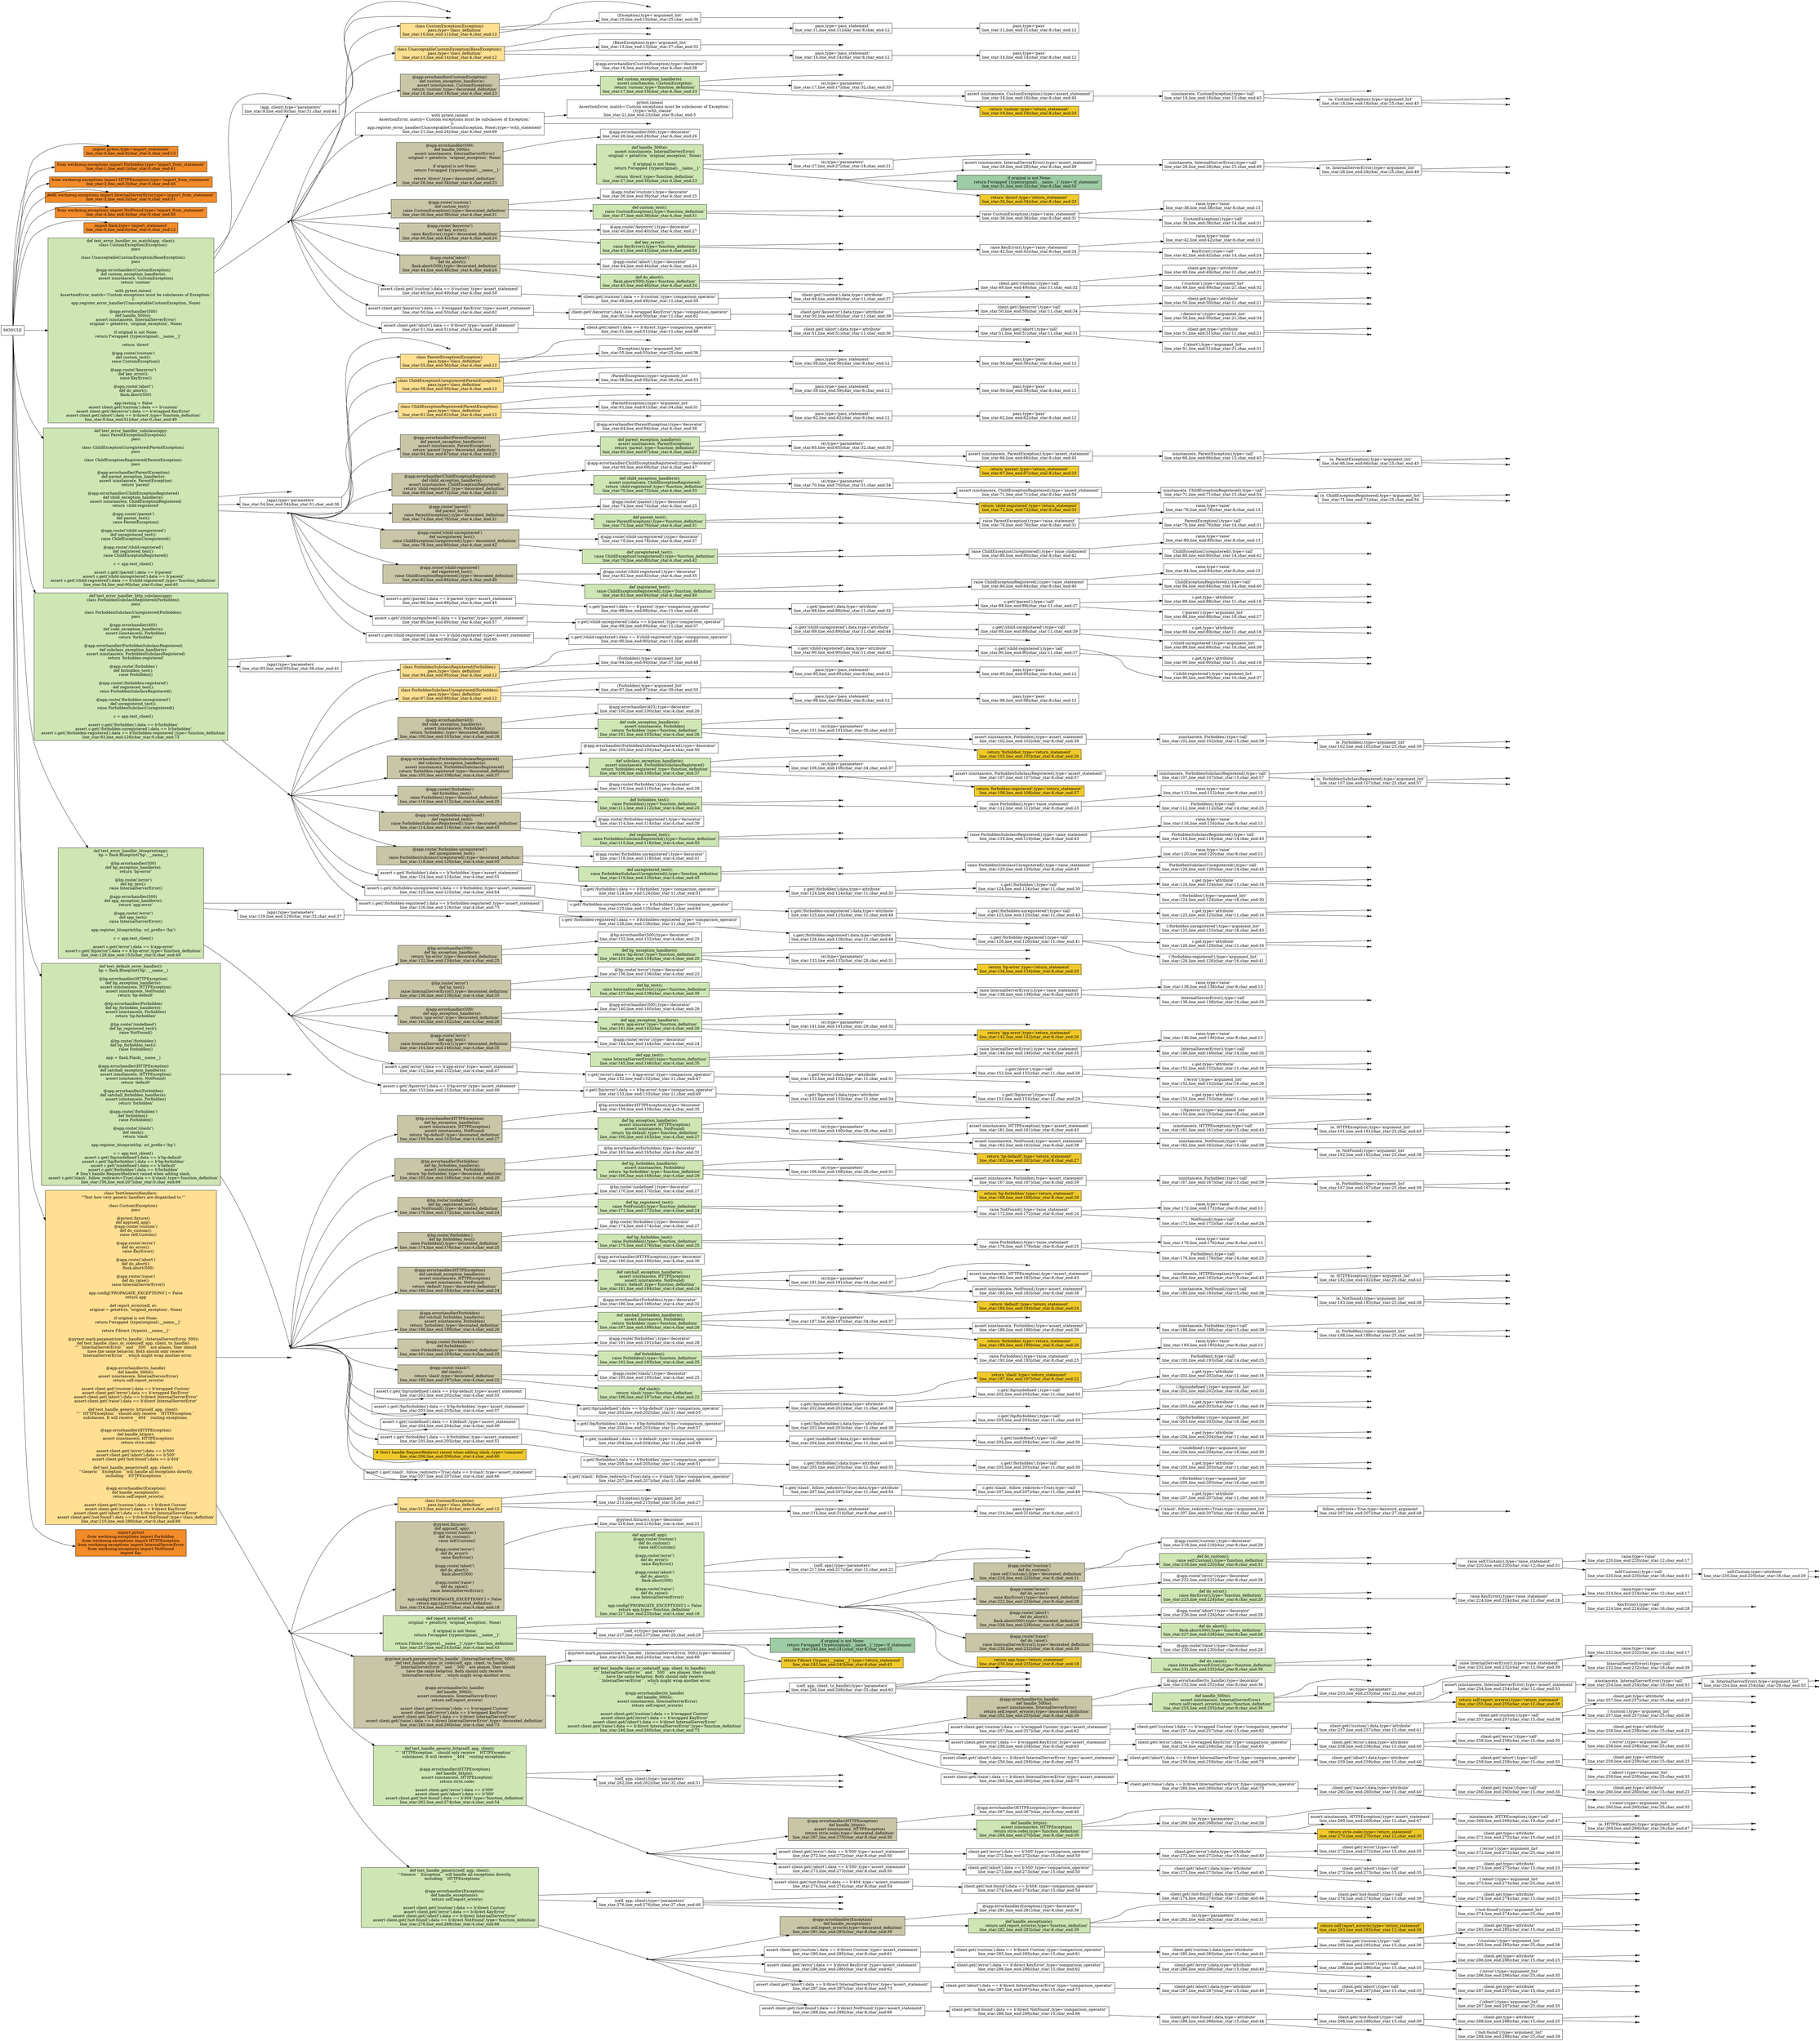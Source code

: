 digraph G{
rankdir="LR";
"MODULE"[shape="box",fillcolor="white",style=filled];
"import pytest,type='import_statement'\nline_star:0,line_end:0|char_star:0,char_end:13"[shape="box",fillcolor="#f48b29",style=filled];
"MODULE"->"import pytest,type='import_statement'\nline_star:0,line_end:0|char_star:0,char_end:13";
"from werkzeug.exceptions import Forbidden,type='import_from_statement'\nline_star:1,line_end:1|char_star:0,char_end:41"[shape="box",fillcolor="#f48b29",style=filled];
"MODULE"->"from werkzeug.exceptions import Forbidden,type='import_from_statement'\nline_star:1,line_end:1|char_star:0,char_end:41";
"from werkzeug.exceptions import HTTPException,type='import_from_statement'\nline_star:2,line_end:2|char_star:0,char_end:45"[shape="box",fillcolor="#f48b29",style=filled];
"MODULE"->"from werkzeug.exceptions import HTTPException,type='import_from_statement'\nline_star:2,line_end:2|char_star:0,char_end:45";
"from werkzeug.exceptions import InternalServerError,type='import_from_statement'\nline_star:3,line_end:3|char_star:0,char_end:51"[shape="box",fillcolor="#f48b29",style=filled];
"MODULE"->"from werkzeug.exceptions import InternalServerError,type='import_from_statement'\nline_star:3,line_end:3|char_star:0,char_end:51";
"from werkzeug.exceptions import NotFound,type='import_from_statement'\nline_star:4,line_end:4|char_star:0,char_end:40"[shape="box",fillcolor="#f48b29",style=filled];
"MODULE"->"from werkzeug.exceptions import NotFound,type='import_from_statement'\nline_star:4,line_end:4|char_star:0,char_end:40";
"import flask,type='import_statement'\nline_star:6,line_end:6|char_star:0,char_end:12"[shape="box",fillcolor="#f48b29",style=filled];
"MODULE"->"import flask,type='import_statement'\nline_star:6,line_end:6|char_star:0,char_end:12";
"def test_error_handler_no_match(app, client):\n    class CustomException(Exception):\n        pass\n\n    class UnacceptableCustomException(BaseException):\n        pass\n\n    @app.errorhandler(CustomException)\n    def custom_exception_handler(e):\n        assert isinstance(e, CustomException)\n        return 'custom'\n\n    with pytest.raises(\n        AssertionError, match='Custom exceptions must be subclasses of Exception.'\n    ):\n        app.register_error_handler(UnacceptableCustomException, None)\n\n    @app.errorhandler(500)\n    def handle_500(e):\n        assert isinstance(e, InternalServerError)\n        original = getattr(e, 'original_exception', None)\n\n        if original is not None:\n            return f'wrapped {type(original).__name__}'\n\n        return 'direct'\n\n    @app.route('/custom')\n    def custom_test():\n        raise CustomException()\n\n    @app.route('/keyerror')\n    def key_error():\n        raise KeyError()\n\n    @app.route('/abort')\n    def do_abort():\n        flask.abort(500)\n\n    app.testing = False\n    assert client.get('/custom').data == b'custom'\n    assert client.get('/keyerror').data == b'wrapped KeyError'\n    assert client.get('/abort').data == b'direct',type='function_definition'\nline_star:9,line_end:51|char_star:0,char_end:49"[shape="box",fillcolor="#cee6b4",style=filled];
"MODULE"->"def test_error_handler_no_match(app, client):\n    class CustomException(Exception):\n        pass\n\n    class UnacceptableCustomException(BaseException):\n        pass\n\n    @app.errorhandler(CustomException)\n    def custom_exception_handler(e):\n        assert isinstance(e, CustomException)\n        return 'custom'\n\n    with pytest.raises(\n        AssertionError, match='Custom exceptions must be subclasses of Exception.'\n    ):\n        app.register_error_handler(UnacceptableCustomException, None)\n\n    @app.errorhandler(500)\n    def handle_500(e):\n        assert isinstance(e, InternalServerError)\n        original = getattr(e, 'original_exception', None)\n\n        if original is not None:\n            return f'wrapped {type(original).__name__}'\n\n        return 'direct'\n\n    @app.route('/custom')\n    def custom_test():\n        raise CustomException()\n\n    @app.route('/keyerror')\n    def key_error():\n        raise KeyError()\n\n    @app.route('/abort')\n    def do_abort():\n        flask.abort(500)\n\n    app.testing = False\n    assert client.get('/custom').data == b'custom'\n    assert client.get('/keyerror').data == b'wrapped KeyError'\n    assert client.get('/abort').data == b'direct',type='function_definition'\nline_star:9,line_end:51|char_star:0,char_end:49";
"test_error_handler_no_match,type='identifier'\nline_star:9,line_end:9|char_star:4,char_end:31"[shape="point",fillcolor="#121013",style=filled];
"def test_error_handler_no_match(app, client):\n    class CustomException(Exception):\n        pass\n\n    class UnacceptableCustomException(BaseException):\n        pass\n\n    @app.errorhandler(CustomException)\n    def custom_exception_handler(e):\n        assert isinstance(e, CustomException)\n        return 'custom'\n\n    with pytest.raises(\n        AssertionError, match='Custom exceptions must be subclasses of Exception.'\n    ):\n        app.register_error_handler(UnacceptableCustomException, None)\n\n    @app.errorhandler(500)\n    def handle_500(e):\n        assert isinstance(e, InternalServerError)\n        original = getattr(e, 'original_exception', None)\n\n        if original is not None:\n            return f'wrapped {type(original).__name__}'\n\n        return 'direct'\n\n    @app.route('/custom')\n    def custom_test():\n        raise CustomException()\n\n    @app.route('/keyerror')\n    def key_error():\n        raise KeyError()\n\n    @app.route('/abort')\n    def do_abort():\n        flask.abort(500)\n\n    app.testing = False\n    assert client.get('/custom').data == b'custom'\n    assert client.get('/keyerror').data == b'wrapped KeyError'\n    assert client.get('/abort').data == b'direct',type='function_definition'\nline_star:9,line_end:51|char_star:0,char_end:49"->"test_error_handler_no_match,type='identifier'\nline_star:9,line_end:9|char_star:4,char_end:31";
"(app, client),type='parameters'\nline_star:9,line_end:9|char_star:31,char_end:44"[shape="box",fillcolor="white",style=filled];
"def test_error_handler_no_match(app, client):\n    class CustomException(Exception):\n        pass\n\n    class UnacceptableCustomException(BaseException):\n        pass\n\n    @app.errorhandler(CustomException)\n    def custom_exception_handler(e):\n        assert isinstance(e, CustomException)\n        return 'custom'\n\n    with pytest.raises(\n        AssertionError, match='Custom exceptions must be subclasses of Exception.'\n    ):\n        app.register_error_handler(UnacceptableCustomException, None)\n\n    @app.errorhandler(500)\n    def handle_500(e):\n        assert isinstance(e, InternalServerError)\n        original = getattr(e, 'original_exception', None)\n\n        if original is not None:\n            return f'wrapped {type(original).__name__}'\n\n        return 'direct'\n\n    @app.route('/custom')\n    def custom_test():\n        raise CustomException()\n\n    @app.route('/keyerror')\n    def key_error():\n        raise KeyError()\n\n    @app.route('/abort')\n    def do_abort():\n        flask.abort(500)\n\n    app.testing = False\n    assert client.get('/custom').data == b'custom'\n    assert client.get('/keyerror').data == b'wrapped KeyError'\n    assert client.get('/abort').data == b'direct',type='function_definition'\nline_star:9,line_end:51|char_star:0,char_end:49"->"(app, client),type='parameters'\nline_star:9,line_end:9|char_star:31,char_end:44";
"app,type='identifier'\nline_star:9,line_end:9|char_star:32,char_end:35"[shape="point",fillcolor="#121013",style=filled];
"(app, client),type='parameters'\nline_star:9,line_end:9|char_star:31,char_end:44"->"app,type='identifier'\nline_star:9,line_end:9|char_star:32,char_end:35";
"client,type='identifier'\nline_star:9,line_end:9|char_star:37,char_end:43"[shape="point",fillcolor="#121013",style=filled];
"(app, client),type='parameters'\nline_star:9,line_end:9|char_star:31,char_end:44"->"client,type='identifier'\nline_star:9,line_end:9|char_star:37,char_end:43";
"type='INFORMATION BLOCK'\nline_star:10,line_end:51|char_star:4,char_end:49"[shape="point",fillcolor="#121013",style=filled];
"def test_error_handler_no_match(app, client):\n    class CustomException(Exception):\n        pass\n\n    class UnacceptableCustomException(BaseException):\n        pass\n\n    @app.errorhandler(CustomException)\n    def custom_exception_handler(e):\n        assert isinstance(e, CustomException)\n        return 'custom'\n\n    with pytest.raises(\n        AssertionError, match='Custom exceptions must be subclasses of Exception.'\n    ):\n        app.register_error_handler(UnacceptableCustomException, None)\n\n    @app.errorhandler(500)\n    def handle_500(e):\n        assert isinstance(e, InternalServerError)\n        original = getattr(e, 'original_exception', None)\n\n        if original is not None:\n            return f'wrapped {type(original).__name__}'\n\n        return 'direct'\n\n    @app.route('/custom')\n    def custom_test():\n        raise CustomException()\n\n    @app.route('/keyerror')\n    def key_error():\n        raise KeyError()\n\n    @app.route('/abort')\n    def do_abort():\n        flask.abort(500)\n\n    app.testing = False\n    assert client.get('/custom').data == b'custom'\n    assert client.get('/keyerror').data == b'wrapped KeyError'\n    assert client.get('/abort').data == b'direct',type='function_definition'\nline_star:9,line_end:51|char_star:0,char_end:49"->"type='INFORMATION BLOCK'\nline_star:10,line_end:51|char_star:4,char_end:49";
"class CustomException(Exception):\n        pass,type='class_definition'\nline_star:10,line_end:11|char_star:4,char_end:12"[shape="box",fillcolor="#ffdf91",style=filled];
"type='INFORMATION BLOCK'\nline_star:10,line_end:51|char_star:4,char_end:49"->"class CustomException(Exception):\n        pass,type='class_definition'\nline_star:10,line_end:11|char_star:4,char_end:12";
"CustomException,type='identifier'\nline_star:10,line_end:10|char_star:10,char_end:25"[shape="point",fillcolor="#121013",style=filled];
"class CustomException(Exception):\n        pass,type='class_definition'\nline_star:10,line_end:11|char_star:4,char_end:12"->"CustomException,type='identifier'\nline_star:10,line_end:10|char_star:10,char_end:25";
"(Exception),type='argument_list'\nline_star:10,line_end:10|char_star:25,char_end:36"[shape="box",fillcolor="white",style=filled];
"class CustomException(Exception):\n        pass,type='class_definition'\nline_star:10,line_end:11|char_star:4,char_end:12"->"(Exception),type='argument_list'\nline_star:10,line_end:10|char_star:25,char_end:36";
"Exception,type='identifier'\nline_star:10,line_end:10|char_star:26,char_end:35"[shape="point",fillcolor="#121013",style=filled];
"(Exception),type='argument_list'\nline_star:10,line_end:10|char_star:25,char_end:36"->"Exception,type='identifier'\nline_star:10,line_end:10|char_star:26,char_end:35";
"type='INFORMATION BLOCK'\nline_star:11,line_end:11|char_star:8,char_end:12"[shape="point",fillcolor="#121013",style=filled];
"class CustomException(Exception):\n        pass,type='class_definition'\nline_star:10,line_end:11|char_star:4,char_end:12"->"type='INFORMATION BLOCK'\nline_star:11,line_end:11|char_star:8,char_end:12";
"pass,type='pass_statement'\nline_star:11,line_end:11|char_star:8,char_end:12"[shape="box",fillcolor="white",style=filled];
"type='INFORMATION BLOCK'\nline_star:11,line_end:11|char_star:8,char_end:12"->"pass,type='pass_statement'\nline_star:11,line_end:11|char_star:8,char_end:12";
"pass,type='pass'\nline_star:11,line_end:11|char_star:8,char_end:12"[shape="box",fillcolor="white",style=filled];
"pass,type='pass_statement'\nline_star:11,line_end:11|char_star:8,char_end:12"->"pass,type='pass'\nline_star:11,line_end:11|char_star:8,char_end:12";
"class UnacceptableCustomException(BaseException):\n        pass,type='class_definition'\nline_star:13,line_end:14|char_star:4,char_end:12"[shape="box",fillcolor="#ffdf91",style=filled];
"type='INFORMATION BLOCK'\nline_star:10,line_end:51|char_star:4,char_end:49"->"class UnacceptableCustomException(BaseException):\n        pass,type='class_definition'\nline_star:13,line_end:14|char_star:4,char_end:12";
"UnacceptableCustomException,type='identifier'\nline_star:13,line_end:13|char_star:10,char_end:37"[shape="point",fillcolor="#121013",style=filled];
"class UnacceptableCustomException(BaseException):\n        pass,type='class_definition'\nline_star:13,line_end:14|char_star:4,char_end:12"->"UnacceptableCustomException,type='identifier'\nline_star:13,line_end:13|char_star:10,char_end:37";
"(BaseException),type='argument_list'\nline_star:13,line_end:13|char_star:37,char_end:52"[shape="box",fillcolor="white",style=filled];
"class UnacceptableCustomException(BaseException):\n        pass,type='class_definition'\nline_star:13,line_end:14|char_star:4,char_end:12"->"(BaseException),type='argument_list'\nline_star:13,line_end:13|char_star:37,char_end:52";
"BaseException,type='identifier'\nline_star:13,line_end:13|char_star:38,char_end:51"[shape="point",fillcolor="#121013",style=filled];
"(BaseException),type='argument_list'\nline_star:13,line_end:13|char_star:37,char_end:52"->"BaseException,type='identifier'\nline_star:13,line_end:13|char_star:38,char_end:51";
"type='INFORMATION BLOCK'\nline_star:14,line_end:14|char_star:8,char_end:12"[shape="point",fillcolor="#121013",style=filled];
"class UnacceptableCustomException(BaseException):\n        pass,type='class_definition'\nline_star:13,line_end:14|char_star:4,char_end:12"->"type='INFORMATION BLOCK'\nline_star:14,line_end:14|char_star:8,char_end:12";
"pass,type='pass_statement'\nline_star:14,line_end:14|char_star:8,char_end:12"[shape="box",fillcolor="white",style=filled];
"type='INFORMATION BLOCK'\nline_star:14,line_end:14|char_star:8,char_end:12"->"pass,type='pass_statement'\nline_star:14,line_end:14|char_star:8,char_end:12";
"pass,type='pass'\nline_star:14,line_end:14|char_star:8,char_end:12"[shape="box",fillcolor="white",style=filled];
"pass,type='pass_statement'\nline_star:14,line_end:14|char_star:8,char_end:12"->"pass,type='pass'\nline_star:14,line_end:14|char_star:8,char_end:12";
"@app.errorhandler(CustomException)\n    def custom_exception_handler(e):\n        assert isinstance(e, CustomException)\n        return 'custom',type='decorated_definition'\nline_star:16,line_end:19|char_star:4,char_end:23"[shape="box",fillcolor="#c8c6a7",style=filled];
"type='INFORMATION BLOCK'\nline_star:10,line_end:51|char_star:4,char_end:49"->"@app.errorhandler(CustomException)\n    def custom_exception_handler(e):\n        assert isinstance(e, CustomException)\n        return 'custom',type='decorated_definition'\nline_star:16,line_end:19|char_star:4,char_end:23";
"@app.errorhandler(CustomException),type='decorator'\nline_star:16,line_end:16|char_star:4,char_end:38"[shape="box",fillcolor="white",style=filled];
"@app.errorhandler(CustomException)\n    def custom_exception_handler(e):\n        assert isinstance(e, CustomException)\n        return 'custom',type='decorated_definition'\nline_star:16,line_end:19|char_star:4,char_end:23"->"@app.errorhandler(CustomException),type='decorator'\nline_star:16,line_end:16|char_star:4,char_end:38";
"def custom_exception_handler(e):\n        assert isinstance(e, CustomException)\n        return 'custom',type='function_definition'\nline_star:17,line_end:19|char_star:4,char_end:23"[shape="box",fillcolor="#cee6b4",style=filled];
"@app.errorhandler(CustomException)\n    def custom_exception_handler(e):\n        assert isinstance(e, CustomException)\n        return 'custom',type='decorated_definition'\nline_star:16,line_end:19|char_star:4,char_end:23"->"def custom_exception_handler(e):\n        assert isinstance(e, CustomException)\n        return 'custom',type='function_definition'\nline_star:17,line_end:19|char_star:4,char_end:23";
"custom_exception_handler,type='identifier'\nline_star:17,line_end:17|char_star:8,char_end:32"[shape="point",fillcolor="#121013",style=filled];
"def custom_exception_handler(e):\n        assert isinstance(e, CustomException)\n        return 'custom',type='function_definition'\nline_star:17,line_end:19|char_star:4,char_end:23"->"custom_exception_handler,type='identifier'\nline_star:17,line_end:17|char_star:8,char_end:32";
"(e),type='parameters'\nline_star:17,line_end:17|char_star:32,char_end:35"[shape="box",fillcolor="white",style=filled];
"def custom_exception_handler(e):\n        assert isinstance(e, CustomException)\n        return 'custom',type='function_definition'\nline_star:17,line_end:19|char_star:4,char_end:23"->"(e),type='parameters'\nline_star:17,line_end:17|char_star:32,char_end:35";
"e,type='identifier'\nline_star:17,line_end:17|char_star:33,char_end:34"[shape="point",fillcolor="#121013",style=filled];
"(e),type='parameters'\nline_star:17,line_end:17|char_star:32,char_end:35"->"e,type='identifier'\nline_star:17,line_end:17|char_star:33,char_end:34";
"type='INFORMATION BLOCK'\nline_star:18,line_end:19|char_star:8,char_end:23"[shape="point",fillcolor="#121013",style=filled];
"def custom_exception_handler(e):\n        assert isinstance(e, CustomException)\n        return 'custom',type='function_definition'\nline_star:17,line_end:19|char_star:4,char_end:23"->"type='INFORMATION BLOCK'\nline_star:18,line_end:19|char_star:8,char_end:23";
"assert isinstance(e, CustomException),type='assert_statement'\nline_star:18,line_end:18|char_star:8,char_end:45"[shape="box",fillcolor="white",style=filled];
"type='INFORMATION BLOCK'\nline_star:18,line_end:19|char_star:8,char_end:23"->"assert isinstance(e, CustomException),type='assert_statement'\nline_star:18,line_end:18|char_star:8,char_end:45";
"isinstance(e, CustomException),type='call'\nline_star:18,line_end:18|char_star:15,char_end:45"[shape="box",fillcolor="white",style=filled];
"assert isinstance(e, CustomException),type='assert_statement'\nline_star:18,line_end:18|char_star:8,char_end:45"->"isinstance(e, CustomException),type='call'\nline_star:18,line_end:18|char_star:15,char_end:45";
"isinstance,type='identifier'\nline_star:18,line_end:18|char_star:15,char_end:25"[shape="point",fillcolor="#121013",style=filled];
"isinstance(e, CustomException),type='call'\nline_star:18,line_end:18|char_star:15,char_end:45"->"isinstance,type='identifier'\nline_star:18,line_end:18|char_star:15,char_end:25";
"(e, CustomException),type='argument_list'\nline_star:18,line_end:18|char_star:25,char_end:45"[shape="box",fillcolor="white",style=filled];
"isinstance(e, CustomException),type='call'\nline_star:18,line_end:18|char_star:15,char_end:45"->"(e, CustomException),type='argument_list'\nline_star:18,line_end:18|char_star:25,char_end:45";
"e,type='identifier'\nline_star:18,line_end:18|char_star:26,char_end:27"[shape="point",fillcolor="#121013",style=filled];
"(e, CustomException),type='argument_list'\nline_star:18,line_end:18|char_star:25,char_end:45"->"e,type='identifier'\nline_star:18,line_end:18|char_star:26,char_end:27";
"CustomException,type='identifier'\nline_star:18,line_end:18|char_star:29,char_end:44"[shape="point",fillcolor="#121013",style=filled];
"(e, CustomException),type='argument_list'\nline_star:18,line_end:18|char_star:25,char_end:45"->"CustomException,type='identifier'\nline_star:18,line_end:18|char_star:29,char_end:44";
"return 'custom',type='return_statement'\nline_star:19,line_end:19|char_star:8,char_end:23"[shape="box",fillcolor="#f0c929",style=filled];
"type='INFORMATION BLOCK'\nline_star:18,line_end:19|char_star:8,char_end:23"->"return 'custom',type='return_statement'\nline_star:19,line_end:19|char_star:8,char_end:23";
"with pytest.raises(\n        AssertionError, match='Custom exceptions must be subclasses of Exception.'\n    ):\n        app.register_error_handler(UnacceptableCustomException, None),type='with_statement'\nline_star:21,line_end:24|char_star:4,char_end:69"[shape="box",fillcolor="white",style=filled];
"type='INFORMATION BLOCK'\nline_star:10,line_end:51|char_star:4,char_end:49"->"with pytest.raises(\n        AssertionError, match='Custom exceptions must be subclasses of Exception.'\n    ):\n        app.register_error_handler(UnacceptableCustomException, None),type='with_statement'\nline_star:21,line_end:24|char_star:4,char_end:69";
"pytest.raises(\n        AssertionError, match='Custom exceptions must be subclasses of Exception.'\n    ),type='with_clause'\nline_star:21,line_end:23|char_star:9,char_end:5"[shape="box",fillcolor="white",style=filled];
"with pytest.raises(\n        AssertionError, match='Custom exceptions must be subclasses of Exception.'\n    ):\n        app.register_error_handler(UnacceptableCustomException, None),type='with_statement'\nline_star:21,line_end:24|char_star:4,char_end:69"->"pytest.raises(\n        AssertionError, match='Custom exceptions must be subclasses of Exception.'\n    ),type='with_clause'\nline_star:21,line_end:23|char_star:9,char_end:5";
"type='INFORMATION BLOCK'\nline_star:24,line_end:24|char_star:8,char_end:69"[shape="point",fillcolor="#121013",style=filled];
"with pytest.raises(\n        AssertionError, match='Custom exceptions must be subclasses of Exception.'\n    ):\n        app.register_error_handler(UnacceptableCustomException, None),type='with_statement'\nline_star:21,line_end:24|char_star:4,char_end:69"->"type='INFORMATION BLOCK'\nline_star:24,line_end:24|char_star:8,char_end:69";
"@app.errorhandler(500)\n    def handle_500(e):\n        assert isinstance(e, InternalServerError)\n        original = getattr(e, 'original_exception', None)\n\n        if original is not None:\n            return f'wrapped {type(original).__name__}'\n\n        return 'direct',type='decorated_definition'\nline_star:26,line_end:34|char_star:4,char_end:23"[shape="box",fillcolor="#c8c6a7",style=filled];
"type='INFORMATION BLOCK'\nline_star:10,line_end:51|char_star:4,char_end:49"->"@app.errorhandler(500)\n    def handle_500(e):\n        assert isinstance(e, InternalServerError)\n        original = getattr(e, 'original_exception', None)\n\n        if original is not None:\n            return f'wrapped {type(original).__name__}'\n\n        return 'direct',type='decorated_definition'\nline_star:26,line_end:34|char_star:4,char_end:23";
"@app.errorhandler(500),type='decorator'\nline_star:26,line_end:26|char_star:4,char_end:26"[shape="box",fillcolor="white",style=filled];
"@app.errorhandler(500)\n    def handle_500(e):\n        assert isinstance(e, InternalServerError)\n        original = getattr(e, 'original_exception', None)\n\n        if original is not None:\n            return f'wrapped {type(original).__name__}'\n\n        return 'direct',type='decorated_definition'\nline_star:26,line_end:34|char_star:4,char_end:23"->"@app.errorhandler(500),type='decorator'\nline_star:26,line_end:26|char_star:4,char_end:26";
"def handle_500(e):\n        assert isinstance(e, InternalServerError)\n        original = getattr(e, 'original_exception', None)\n\n        if original is not None:\n            return f'wrapped {type(original).__name__}'\n\n        return 'direct',type='function_definition'\nline_star:27,line_end:34|char_star:4,char_end:23"[shape="box",fillcolor="#cee6b4",style=filled];
"@app.errorhandler(500)\n    def handle_500(e):\n        assert isinstance(e, InternalServerError)\n        original = getattr(e, 'original_exception', None)\n\n        if original is not None:\n            return f'wrapped {type(original).__name__}'\n\n        return 'direct',type='decorated_definition'\nline_star:26,line_end:34|char_star:4,char_end:23"->"def handle_500(e):\n        assert isinstance(e, InternalServerError)\n        original = getattr(e, 'original_exception', None)\n\n        if original is not None:\n            return f'wrapped {type(original).__name__}'\n\n        return 'direct',type='function_definition'\nline_star:27,line_end:34|char_star:4,char_end:23";
"handle_500,type='identifier'\nline_star:27,line_end:27|char_star:8,char_end:18"[shape="point",fillcolor="#121013",style=filled];
"def handle_500(e):\n        assert isinstance(e, InternalServerError)\n        original = getattr(e, 'original_exception', None)\n\n        if original is not None:\n            return f'wrapped {type(original).__name__}'\n\n        return 'direct',type='function_definition'\nline_star:27,line_end:34|char_star:4,char_end:23"->"handle_500,type='identifier'\nline_star:27,line_end:27|char_star:8,char_end:18";
"(e),type='parameters'\nline_star:27,line_end:27|char_star:18,char_end:21"[shape="box",fillcolor="white",style=filled];
"def handle_500(e):\n        assert isinstance(e, InternalServerError)\n        original = getattr(e, 'original_exception', None)\n\n        if original is not None:\n            return f'wrapped {type(original).__name__}'\n\n        return 'direct',type='function_definition'\nline_star:27,line_end:34|char_star:4,char_end:23"->"(e),type='parameters'\nline_star:27,line_end:27|char_star:18,char_end:21";
"e,type='identifier'\nline_star:27,line_end:27|char_star:19,char_end:20"[shape="point",fillcolor="#121013",style=filled];
"(e),type='parameters'\nline_star:27,line_end:27|char_star:18,char_end:21"->"e,type='identifier'\nline_star:27,line_end:27|char_star:19,char_end:20";
"type='INFORMATION BLOCK'\nline_star:28,line_end:34|char_star:8,char_end:23"[shape="point",fillcolor="#121013",style=filled];
"def handle_500(e):\n        assert isinstance(e, InternalServerError)\n        original = getattr(e, 'original_exception', None)\n\n        if original is not None:\n            return f'wrapped {type(original).__name__}'\n\n        return 'direct',type='function_definition'\nline_star:27,line_end:34|char_star:4,char_end:23"->"type='INFORMATION BLOCK'\nline_star:28,line_end:34|char_star:8,char_end:23";
"assert isinstance(e, InternalServerError),type='assert_statement'\nline_star:28,line_end:28|char_star:8,char_end:49"[shape="box",fillcolor="white",style=filled];
"type='INFORMATION BLOCK'\nline_star:28,line_end:34|char_star:8,char_end:23"->"assert isinstance(e, InternalServerError),type='assert_statement'\nline_star:28,line_end:28|char_star:8,char_end:49";
"isinstance(e, InternalServerError),type='call'\nline_star:28,line_end:28|char_star:15,char_end:49"[shape="box",fillcolor="white",style=filled];
"assert isinstance(e, InternalServerError),type='assert_statement'\nline_star:28,line_end:28|char_star:8,char_end:49"->"isinstance(e, InternalServerError),type='call'\nline_star:28,line_end:28|char_star:15,char_end:49";
"isinstance,type='identifier'\nline_star:28,line_end:28|char_star:15,char_end:25"[shape="point",fillcolor="#121013",style=filled];
"isinstance(e, InternalServerError),type='call'\nline_star:28,line_end:28|char_star:15,char_end:49"->"isinstance,type='identifier'\nline_star:28,line_end:28|char_star:15,char_end:25";
"(e, InternalServerError),type='argument_list'\nline_star:28,line_end:28|char_star:25,char_end:49"[shape="box",fillcolor="white",style=filled];
"isinstance(e, InternalServerError),type='call'\nline_star:28,line_end:28|char_star:15,char_end:49"->"(e, InternalServerError),type='argument_list'\nline_star:28,line_end:28|char_star:25,char_end:49";
"e,type='identifier'\nline_star:28,line_end:28|char_star:26,char_end:27"[shape="point",fillcolor="#121013",style=filled];
"(e, InternalServerError),type='argument_list'\nline_star:28,line_end:28|char_star:25,char_end:49"->"e,type='identifier'\nline_star:28,line_end:28|char_star:26,char_end:27";
"InternalServerError,type='identifier'\nline_star:28,line_end:28|char_star:29,char_end:48"[shape="point",fillcolor="#121013",style=filled];
"(e, InternalServerError),type='argument_list'\nline_star:28,line_end:28|char_star:25,char_end:49"->"InternalServerError,type='identifier'\nline_star:28,line_end:28|char_star:29,char_end:48";
"if original is not None:\n            return f'wrapped {type(original).__name__}',type='if_statement'\nline_star:31,line_end:32|char_star:8,char_end:55"[shape="box",fillcolor="#9ecca4",style=filled];
"type='INFORMATION BLOCK'\nline_star:28,line_end:34|char_star:8,char_end:23"->"if original is not None:\n            return f'wrapped {type(original).__name__}',type='if_statement'\nline_star:31,line_end:32|char_star:8,char_end:55";
"return 'direct',type='return_statement'\nline_star:34,line_end:34|char_star:8,char_end:23"[shape="box",fillcolor="#f0c929",style=filled];
"type='INFORMATION BLOCK'\nline_star:28,line_end:34|char_star:8,char_end:23"->"return 'direct',type='return_statement'\nline_star:34,line_end:34|char_star:8,char_end:23";
"@app.route('/custom')\n    def custom_test():\n        raise CustomException(),type='decorated_definition'\nline_star:36,line_end:38|char_star:4,char_end:31"[shape="box",fillcolor="#c8c6a7",style=filled];
"type='INFORMATION BLOCK'\nline_star:10,line_end:51|char_star:4,char_end:49"->"@app.route('/custom')\n    def custom_test():\n        raise CustomException(),type='decorated_definition'\nline_star:36,line_end:38|char_star:4,char_end:31";
"@app.route('/custom'),type='decorator'\nline_star:36,line_end:36|char_star:4,char_end:25"[shape="box",fillcolor="white",style=filled];
"@app.route('/custom')\n    def custom_test():\n        raise CustomException(),type='decorated_definition'\nline_star:36,line_end:38|char_star:4,char_end:31"->"@app.route('/custom'),type='decorator'\nline_star:36,line_end:36|char_star:4,char_end:25";
"def custom_test():\n        raise CustomException(),type='function_definition'\nline_star:37,line_end:38|char_star:4,char_end:31"[shape="box",fillcolor="#cee6b4",style=filled];
"@app.route('/custom')\n    def custom_test():\n        raise CustomException(),type='decorated_definition'\nline_star:36,line_end:38|char_star:4,char_end:31"->"def custom_test():\n        raise CustomException(),type='function_definition'\nline_star:37,line_end:38|char_star:4,char_end:31";
"custom_test,type='identifier'\nline_star:37,line_end:37|char_star:8,char_end:19"[shape="point",fillcolor="#121013",style=filled];
"def custom_test():\n        raise CustomException(),type='function_definition'\nline_star:37,line_end:38|char_star:4,char_end:31"->"custom_test,type='identifier'\nline_star:37,line_end:37|char_star:8,char_end:19";
"type='INFORMATION BLOCK'\nline_star:38,line_end:38|char_star:8,char_end:31"[shape="point",fillcolor="#121013",style=filled];
"def custom_test():\n        raise CustomException(),type='function_definition'\nline_star:37,line_end:38|char_star:4,char_end:31"->"type='INFORMATION BLOCK'\nline_star:38,line_end:38|char_star:8,char_end:31";
"raise CustomException(),type='raise_statement'\nline_star:38,line_end:38|char_star:8,char_end:31"[shape="box",fillcolor="white",style=filled];
"type='INFORMATION BLOCK'\nline_star:38,line_end:38|char_star:8,char_end:31"->"raise CustomException(),type='raise_statement'\nline_star:38,line_end:38|char_star:8,char_end:31";
"raise,type='raise'\nline_star:38,line_end:38|char_star:8,char_end:13"[shape="box",fillcolor="white",style=filled];
"raise CustomException(),type='raise_statement'\nline_star:38,line_end:38|char_star:8,char_end:31"->"raise,type='raise'\nline_star:38,line_end:38|char_star:8,char_end:13";
"CustomException(),type='call'\nline_star:38,line_end:38|char_star:14,char_end:31"[shape="box",fillcolor="white",style=filled];
"raise CustomException(),type='raise_statement'\nline_star:38,line_end:38|char_star:8,char_end:31"->"CustomException(),type='call'\nline_star:38,line_end:38|char_star:14,char_end:31";
"CustomException,type='identifier'\nline_star:38,line_end:38|char_star:14,char_end:29"[shape="point",fillcolor="#121013",style=filled];
"CustomException(),type='call'\nline_star:38,line_end:38|char_star:14,char_end:31"->"CustomException,type='identifier'\nline_star:38,line_end:38|char_star:14,char_end:29";
"@app.route('/keyerror')\n    def key_error():\n        raise KeyError(),type='decorated_definition'\nline_star:40,line_end:42|char_star:4,char_end:24"[shape="box",fillcolor="#c8c6a7",style=filled];
"type='INFORMATION BLOCK'\nline_star:10,line_end:51|char_star:4,char_end:49"->"@app.route('/keyerror')\n    def key_error():\n        raise KeyError(),type='decorated_definition'\nline_star:40,line_end:42|char_star:4,char_end:24";
"@app.route('/keyerror'),type='decorator'\nline_star:40,line_end:40|char_star:4,char_end:27"[shape="box",fillcolor="white",style=filled];
"@app.route('/keyerror')\n    def key_error():\n        raise KeyError(),type='decorated_definition'\nline_star:40,line_end:42|char_star:4,char_end:24"->"@app.route('/keyerror'),type='decorator'\nline_star:40,line_end:40|char_star:4,char_end:27";
"def key_error():\n        raise KeyError(),type='function_definition'\nline_star:41,line_end:42|char_star:4,char_end:24"[shape="box",fillcolor="#cee6b4",style=filled];
"@app.route('/keyerror')\n    def key_error():\n        raise KeyError(),type='decorated_definition'\nline_star:40,line_end:42|char_star:4,char_end:24"->"def key_error():\n        raise KeyError(),type='function_definition'\nline_star:41,line_end:42|char_star:4,char_end:24";
"key_error,type='identifier'\nline_star:41,line_end:41|char_star:8,char_end:17"[shape="point",fillcolor="#121013",style=filled];
"def key_error():\n        raise KeyError(),type='function_definition'\nline_star:41,line_end:42|char_star:4,char_end:24"->"key_error,type='identifier'\nline_star:41,line_end:41|char_star:8,char_end:17";
"type='INFORMATION BLOCK'\nline_star:42,line_end:42|char_star:8,char_end:24"[shape="point",fillcolor="#121013",style=filled];
"def key_error():\n        raise KeyError(),type='function_definition'\nline_star:41,line_end:42|char_star:4,char_end:24"->"type='INFORMATION BLOCK'\nline_star:42,line_end:42|char_star:8,char_end:24";
"raise KeyError(),type='raise_statement'\nline_star:42,line_end:42|char_star:8,char_end:24"[shape="box",fillcolor="white",style=filled];
"type='INFORMATION BLOCK'\nline_star:42,line_end:42|char_star:8,char_end:24"->"raise KeyError(),type='raise_statement'\nline_star:42,line_end:42|char_star:8,char_end:24";
"raise,type='raise'\nline_star:42,line_end:42|char_star:8,char_end:13"[shape="box",fillcolor="white",style=filled];
"raise KeyError(),type='raise_statement'\nline_star:42,line_end:42|char_star:8,char_end:24"->"raise,type='raise'\nline_star:42,line_end:42|char_star:8,char_end:13";
"KeyError(),type='call'\nline_star:42,line_end:42|char_star:14,char_end:24"[shape="box",fillcolor="white",style=filled];
"raise KeyError(),type='raise_statement'\nline_star:42,line_end:42|char_star:8,char_end:24"->"KeyError(),type='call'\nline_star:42,line_end:42|char_star:14,char_end:24";
"KeyError,type='identifier'\nline_star:42,line_end:42|char_star:14,char_end:22"[shape="point",fillcolor="#121013",style=filled];
"KeyError(),type='call'\nline_star:42,line_end:42|char_star:14,char_end:24"->"KeyError,type='identifier'\nline_star:42,line_end:42|char_star:14,char_end:22";
"@app.route('/abort')\n    def do_abort():\n        flask.abort(500),type='decorated_definition'\nline_star:44,line_end:46|char_star:4,char_end:24"[shape="box",fillcolor="#c8c6a7",style=filled];
"type='INFORMATION BLOCK'\nline_star:10,line_end:51|char_star:4,char_end:49"->"@app.route('/abort')\n    def do_abort():\n        flask.abort(500),type='decorated_definition'\nline_star:44,line_end:46|char_star:4,char_end:24";
"@app.route('/abort'),type='decorator'\nline_star:44,line_end:44|char_star:4,char_end:24"[shape="box",fillcolor="white",style=filled];
"@app.route('/abort')\n    def do_abort():\n        flask.abort(500),type='decorated_definition'\nline_star:44,line_end:46|char_star:4,char_end:24"->"@app.route('/abort'),type='decorator'\nline_star:44,line_end:44|char_star:4,char_end:24";
"def do_abort():\n        flask.abort(500),type='function_definition'\nline_star:45,line_end:46|char_star:4,char_end:24"[shape="box",fillcolor="#cee6b4",style=filled];
"@app.route('/abort')\n    def do_abort():\n        flask.abort(500),type='decorated_definition'\nline_star:44,line_end:46|char_star:4,char_end:24"->"def do_abort():\n        flask.abort(500),type='function_definition'\nline_star:45,line_end:46|char_star:4,char_end:24";
"do_abort,type='identifier'\nline_star:45,line_end:45|char_star:8,char_end:16"[shape="point",fillcolor="#121013",style=filled];
"def do_abort():\n        flask.abort(500),type='function_definition'\nline_star:45,line_end:46|char_star:4,char_end:24"->"do_abort,type='identifier'\nline_star:45,line_end:45|char_star:8,char_end:16";
"type='INFORMATION BLOCK'\nline_star:46,line_end:46|char_star:8,char_end:24"[shape="point",fillcolor="#121013",style=filled];
"def do_abort():\n        flask.abort(500),type='function_definition'\nline_star:45,line_end:46|char_star:4,char_end:24"->"type='INFORMATION BLOCK'\nline_star:46,line_end:46|char_star:8,char_end:24";
"assert client.get('/custom').data == b'custom',type='assert_statement'\nline_star:49,line_end:49|char_star:4,char_end:50"[shape="box",fillcolor="white",style=filled];
"type='INFORMATION BLOCK'\nline_star:10,line_end:51|char_star:4,char_end:49"->"assert client.get('/custom').data == b'custom',type='assert_statement'\nline_star:49,line_end:49|char_star:4,char_end:50";
"client.get('/custom').data == b'custom',type='comparison_operator'\nline_star:49,line_end:49|char_star:11,char_end:50"[shape="box",fillcolor="white",style=filled];
"assert client.get('/custom').data == b'custom',type='assert_statement'\nline_star:49,line_end:49|char_star:4,char_end:50"->"client.get('/custom').data == b'custom',type='comparison_operator'\nline_star:49,line_end:49|char_star:11,char_end:50";
"client.get('/custom').data,type='attribute'\nline_star:49,line_end:49|char_star:11,char_end:37"[shape="box",fillcolor="white",style=filled];
"client.get('/custom').data == b'custom',type='comparison_operator'\nline_star:49,line_end:49|char_star:11,char_end:50"->"client.get('/custom').data,type='attribute'\nline_star:49,line_end:49|char_star:11,char_end:37";
"client.get('/custom'),type='call'\nline_star:49,line_end:49|char_star:11,char_end:32"[shape="box",fillcolor="white",style=filled];
"client.get('/custom').data,type='attribute'\nline_star:49,line_end:49|char_star:11,char_end:37"->"client.get('/custom'),type='call'\nline_star:49,line_end:49|char_star:11,char_end:32";
"client.get,type='attribute'\nline_star:49,line_end:49|char_star:11,char_end:21"[shape="box",fillcolor="white",style=filled];
"client.get('/custom'),type='call'\nline_star:49,line_end:49|char_star:11,char_end:32"->"client.get,type='attribute'\nline_star:49,line_end:49|char_star:11,char_end:21";
"client,type='identifier'\nline_star:49,line_end:49|char_star:11,char_end:17"[shape="point",fillcolor="#121013",style=filled];
"client.get,type='attribute'\nline_star:49,line_end:49|char_star:11,char_end:21"->"client,type='identifier'\nline_star:49,line_end:49|char_star:11,char_end:17";
"get,type='identifier'\nline_star:49,line_end:49|char_star:18,char_end:21"[shape="point",fillcolor="#121013",style=filled];
"client.get,type='attribute'\nline_star:49,line_end:49|char_star:11,char_end:21"->"get,type='identifier'\nline_star:49,line_end:49|char_star:18,char_end:21";
"('/custom'),type='argument_list'\nline_star:49,line_end:49|char_star:21,char_end:32"[shape="box",fillcolor="white",style=filled];
"client.get('/custom'),type='call'\nline_star:49,line_end:49|char_star:11,char_end:32"->"('/custom'),type='argument_list'\nline_star:49,line_end:49|char_star:21,char_end:32";
"data,type='identifier'\nline_star:49,line_end:49|char_star:33,char_end:37"[shape="point",fillcolor="#121013",style=filled];
"client.get('/custom').data,type='attribute'\nline_star:49,line_end:49|char_star:11,char_end:37"->"data,type='identifier'\nline_star:49,line_end:49|char_star:33,char_end:37";
"assert client.get('/keyerror').data == b'wrapped KeyError',type='assert_statement'\nline_star:50,line_end:50|char_star:4,char_end:62"[shape="box",fillcolor="white",style=filled];
"type='INFORMATION BLOCK'\nline_star:10,line_end:51|char_star:4,char_end:49"->"assert client.get('/keyerror').data == b'wrapped KeyError',type='assert_statement'\nline_star:50,line_end:50|char_star:4,char_end:62";
"client.get('/keyerror').data == b'wrapped KeyError',type='comparison_operator'\nline_star:50,line_end:50|char_star:11,char_end:62"[shape="box",fillcolor="white",style=filled];
"assert client.get('/keyerror').data == b'wrapped KeyError',type='assert_statement'\nline_star:50,line_end:50|char_star:4,char_end:62"->"client.get('/keyerror').data == b'wrapped KeyError',type='comparison_operator'\nline_star:50,line_end:50|char_star:11,char_end:62";
"client.get('/keyerror').data,type='attribute'\nline_star:50,line_end:50|char_star:11,char_end:39"[shape="box",fillcolor="white",style=filled];
"client.get('/keyerror').data == b'wrapped KeyError',type='comparison_operator'\nline_star:50,line_end:50|char_star:11,char_end:62"->"client.get('/keyerror').data,type='attribute'\nline_star:50,line_end:50|char_star:11,char_end:39";
"client.get('/keyerror'),type='call'\nline_star:50,line_end:50|char_star:11,char_end:34"[shape="box",fillcolor="white",style=filled];
"client.get('/keyerror').data,type='attribute'\nline_star:50,line_end:50|char_star:11,char_end:39"->"client.get('/keyerror'),type='call'\nline_star:50,line_end:50|char_star:11,char_end:34";
"client.get,type='attribute'\nline_star:50,line_end:50|char_star:11,char_end:21"[shape="box",fillcolor="white",style=filled];
"client.get('/keyerror'),type='call'\nline_star:50,line_end:50|char_star:11,char_end:34"->"client.get,type='attribute'\nline_star:50,line_end:50|char_star:11,char_end:21";
"client,type='identifier'\nline_star:50,line_end:50|char_star:11,char_end:17"[shape="point",fillcolor="#121013",style=filled];
"client.get,type='attribute'\nline_star:50,line_end:50|char_star:11,char_end:21"->"client,type='identifier'\nline_star:50,line_end:50|char_star:11,char_end:17";
"get,type='identifier'\nline_star:50,line_end:50|char_star:18,char_end:21"[shape="point",fillcolor="#121013",style=filled];
"client.get,type='attribute'\nline_star:50,line_end:50|char_star:11,char_end:21"->"get,type='identifier'\nline_star:50,line_end:50|char_star:18,char_end:21";
"('/keyerror'),type='argument_list'\nline_star:50,line_end:50|char_star:21,char_end:34"[shape="box",fillcolor="white",style=filled];
"client.get('/keyerror'),type='call'\nline_star:50,line_end:50|char_star:11,char_end:34"->"('/keyerror'),type='argument_list'\nline_star:50,line_end:50|char_star:21,char_end:34";
"data,type='identifier'\nline_star:50,line_end:50|char_star:35,char_end:39"[shape="point",fillcolor="#121013",style=filled];
"client.get('/keyerror').data,type='attribute'\nline_star:50,line_end:50|char_star:11,char_end:39"->"data,type='identifier'\nline_star:50,line_end:50|char_star:35,char_end:39";
"assert client.get('/abort').data == b'direct',type='assert_statement'\nline_star:51,line_end:51|char_star:4,char_end:49"[shape="box",fillcolor="white",style=filled];
"type='INFORMATION BLOCK'\nline_star:10,line_end:51|char_star:4,char_end:49"->"assert client.get('/abort').data == b'direct',type='assert_statement'\nline_star:51,line_end:51|char_star:4,char_end:49";
"client.get('/abort').data == b'direct',type='comparison_operator'\nline_star:51,line_end:51|char_star:11,char_end:49"[shape="box",fillcolor="white",style=filled];
"assert client.get('/abort').data == b'direct',type='assert_statement'\nline_star:51,line_end:51|char_star:4,char_end:49"->"client.get('/abort').data == b'direct',type='comparison_operator'\nline_star:51,line_end:51|char_star:11,char_end:49";
"client.get('/abort').data,type='attribute'\nline_star:51,line_end:51|char_star:11,char_end:36"[shape="box",fillcolor="white",style=filled];
"client.get('/abort').data == b'direct',type='comparison_operator'\nline_star:51,line_end:51|char_star:11,char_end:49"->"client.get('/abort').data,type='attribute'\nline_star:51,line_end:51|char_star:11,char_end:36";
"client.get('/abort'),type='call'\nline_star:51,line_end:51|char_star:11,char_end:31"[shape="box",fillcolor="white",style=filled];
"client.get('/abort').data,type='attribute'\nline_star:51,line_end:51|char_star:11,char_end:36"->"client.get('/abort'),type='call'\nline_star:51,line_end:51|char_star:11,char_end:31";
"client.get,type='attribute'\nline_star:51,line_end:51|char_star:11,char_end:21"[shape="box",fillcolor="white",style=filled];
"client.get('/abort'),type='call'\nline_star:51,line_end:51|char_star:11,char_end:31"->"client.get,type='attribute'\nline_star:51,line_end:51|char_star:11,char_end:21";
"client,type='identifier'\nline_star:51,line_end:51|char_star:11,char_end:17"[shape="point",fillcolor="#121013",style=filled];
"client.get,type='attribute'\nline_star:51,line_end:51|char_star:11,char_end:21"->"client,type='identifier'\nline_star:51,line_end:51|char_star:11,char_end:17";
"get,type='identifier'\nline_star:51,line_end:51|char_star:18,char_end:21"[shape="point",fillcolor="#121013",style=filled];
"client.get,type='attribute'\nline_star:51,line_end:51|char_star:11,char_end:21"->"get,type='identifier'\nline_star:51,line_end:51|char_star:18,char_end:21";
"('/abort'),type='argument_list'\nline_star:51,line_end:51|char_star:21,char_end:31"[shape="box",fillcolor="white",style=filled];
"client.get('/abort'),type='call'\nline_star:51,line_end:51|char_star:11,char_end:31"->"('/abort'),type='argument_list'\nline_star:51,line_end:51|char_star:21,char_end:31";
"data,type='identifier'\nline_star:51,line_end:51|char_star:32,char_end:36"[shape="point",fillcolor="#121013",style=filled];
"client.get('/abort').data,type='attribute'\nline_star:51,line_end:51|char_star:11,char_end:36"->"data,type='identifier'\nline_star:51,line_end:51|char_star:32,char_end:36";
"def test_error_handler_subclass(app):\n    class ParentException(Exception):\n        pass\n\n    class ChildExceptionUnregistered(ParentException):\n        pass\n\n    class ChildExceptionRegistered(ParentException):\n        pass\n\n    @app.errorhandler(ParentException)\n    def parent_exception_handler(e):\n        assert isinstance(e, ParentException)\n        return 'parent'\n\n    @app.errorhandler(ChildExceptionRegistered)\n    def child_exception_handler(e):\n        assert isinstance(e, ChildExceptionRegistered)\n        return 'child-registered'\n\n    @app.route('/parent')\n    def parent_test():\n        raise ParentException()\n\n    @app.route('/child-unregistered')\n    def unregistered_test():\n        raise ChildExceptionUnregistered()\n\n    @app.route('/child-registered')\n    def registered_test():\n        raise ChildExceptionRegistered()\n\n    c = app.test_client()\n\n    assert c.get('/parent').data == b'parent'\n    assert c.get('/child-unregistered').data == b'parent'\n    assert c.get('/child-registered').data == b'child-registered',type='function_definition'\nline_star:54,line_end:90|char_star:0,char_end:65"[shape="box",fillcolor="#cee6b4",style=filled];
"MODULE"->"def test_error_handler_subclass(app):\n    class ParentException(Exception):\n        pass\n\n    class ChildExceptionUnregistered(ParentException):\n        pass\n\n    class ChildExceptionRegistered(ParentException):\n        pass\n\n    @app.errorhandler(ParentException)\n    def parent_exception_handler(e):\n        assert isinstance(e, ParentException)\n        return 'parent'\n\n    @app.errorhandler(ChildExceptionRegistered)\n    def child_exception_handler(e):\n        assert isinstance(e, ChildExceptionRegistered)\n        return 'child-registered'\n\n    @app.route('/parent')\n    def parent_test():\n        raise ParentException()\n\n    @app.route('/child-unregistered')\n    def unregistered_test():\n        raise ChildExceptionUnregistered()\n\n    @app.route('/child-registered')\n    def registered_test():\n        raise ChildExceptionRegistered()\n\n    c = app.test_client()\n\n    assert c.get('/parent').data == b'parent'\n    assert c.get('/child-unregistered').data == b'parent'\n    assert c.get('/child-registered').data == b'child-registered',type='function_definition'\nline_star:54,line_end:90|char_star:0,char_end:65";
"test_error_handler_subclass,type='identifier'\nline_star:54,line_end:54|char_star:4,char_end:31"[shape="point",fillcolor="#121013",style=filled];
"def test_error_handler_subclass(app):\n    class ParentException(Exception):\n        pass\n\n    class ChildExceptionUnregistered(ParentException):\n        pass\n\n    class ChildExceptionRegistered(ParentException):\n        pass\n\n    @app.errorhandler(ParentException)\n    def parent_exception_handler(e):\n        assert isinstance(e, ParentException)\n        return 'parent'\n\n    @app.errorhandler(ChildExceptionRegistered)\n    def child_exception_handler(e):\n        assert isinstance(e, ChildExceptionRegistered)\n        return 'child-registered'\n\n    @app.route('/parent')\n    def parent_test():\n        raise ParentException()\n\n    @app.route('/child-unregistered')\n    def unregistered_test():\n        raise ChildExceptionUnregistered()\n\n    @app.route('/child-registered')\n    def registered_test():\n        raise ChildExceptionRegistered()\n\n    c = app.test_client()\n\n    assert c.get('/parent').data == b'parent'\n    assert c.get('/child-unregistered').data == b'parent'\n    assert c.get('/child-registered').data == b'child-registered',type='function_definition'\nline_star:54,line_end:90|char_star:0,char_end:65"->"test_error_handler_subclass,type='identifier'\nline_star:54,line_end:54|char_star:4,char_end:31";
"(app),type='parameters'\nline_star:54,line_end:54|char_star:31,char_end:36"[shape="box",fillcolor="white",style=filled];
"def test_error_handler_subclass(app):\n    class ParentException(Exception):\n        pass\n\n    class ChildExceptionUnregistered(ParentException):\n        pass\n\n    class ChildExceptionRegistered(ParentException):\n        pass\n\n    @app.errorhandler(ParentException)\n    def parent_exception_handler(e):\n        assert isinstance(e, ParentException)\n        return 'parent'\n\n    @app.errorhandler(ChildExceptionRegistered)\n    def child_exception_handler(e):\n        assert isinstance(e, ChildExceptionRegistered)\n        return 'child-registered'\n\n    @app.route('/parent')\n    def parent_test():\n        raise ParentException()\n\n    @app.route('/child-unregistered')\n    def unregistered_test():\n        raise ChildExceptionUnregistered()\n\n    @app.route('/child-registered')\n    def registered_test():\n        raise ChildExceptionRegistered()\n\n    c = app.test_client()\n\n    assert c.get('/parent').data == b'parent'\n    assert c.get('/child-unregistered').data == b'parent'\n    assert c.get('/child-registered').data == b'child-registered',type='function_definition'\nline_star:54,line_end:90|char_star:0,char_end:65"->"(app),type='parameters'\nline_star:54,line_end:54|char_star:31,char_end:36";
"app,type='identifier'\nline_star:54,line_end:54|char_star:32,char_end:35"[shape="point",fillcolor="#121013",style=filled];
"(app),type='parameters'\nline_star:54,line_end:54|char_star:31,char_end:36"->"app,type='identifier'\nline_star:54,line_end:54|char_star:32,char_end:35";
"type='INFORMATION BLOCK'\nline_star:55,line_end:90|char_star:4,char_end:65"[shape="point",fillcolor="#121013",style=filled];
"def test_error_handler_subclass(app):\n    class ParentException(Exception):\n        pass\n\n    class ChildExceptionUnregistered(ParentException):\n        pass\n\n    class ChildExceptionRegistered(ParentException):\n        pass\n\n    @app.errorhandler(ParentException)\n    def parent_exception_handler(e):\n        assert isinstance(e, ParentException)\n        return 'parent'\n\n    @app.errorhandler(ChildExceptionRegistered)\n    def child_exception_handler(e):\n        assert isinstance(e, ChildExceptionRegistered)\n        return 'child-registered'\n\n    @app.route('/parent')\n    def parent_test():\n        raise ParentException()\n\n    @app.route('/child-unregistered')\n    def unregistered_test():\n        raise ChildExceptionUnregistered()\n\n    @app.route('/child-registered')\n    def registered_test():\n        raise ChildExceptionRegistered()\n\n    c = app.test_client()\n\n    assert c.get('/parent').data == b'parent'\n    assert c.get('/child-unregistered').data == b'parent'\n    assert c.get('/child-registered').data == b'child-registered',type='function_definition'\nline_star:54,line_end:90|char_star:0,char_end:65"->"type='INFORMATION BLOCK'\nline_star:55,line_end:90|char_star:4,char_end:65";
"class ParentException(Exception):\n        pass,type='class_definition'\nline_star:55,line_end:56|char_star:4,char_end:12"[shape="box",fillcolor="#ffdf91",style=filled];
"type='INFORMATION BLOCK'\nline_star:55,line_end:90|char_star:4,char_end:65"->"class ParentException(Exception):\n        pass,type='class_definition'\nline_star:55,line_end:56|char_star:4,char_end:12";
"ParentException,type='identifier'\nline_star:55,line_end:55|char_star:10,char_end:25"[shape="point",fillcolor="#121013",style=filled];
"class ParentException(Exception):\n        pass,type='class_definition'\nline_star:55,line_end:56|char_star:4,char_end:12"->"ParentException,type='identifier'\nline_star:55,line_end:55|char_star:10,char_end:25";
"(Exception),type='argument_list'\nline_star:55,line_end:55|char_star:25,char_end:36"[shape="box",fillcolor="white",style=filled];
"class ParentException(Exception):\n        pass,type='class_definition'\nline_star:55,line_end:56|char_star:4,char_end:12"->"(Exception),type='argument_list'\nline_star:55,line_end:55|char_star:25,char_end:36";
"Exception,type='identifier'\nline_star:55,line_end:55|char_star:26,char_end:35"[shape="point",fillcolor="#121013",style=filled];
"(Exception),type='argument_list'\nline_star:55,line_end:55|char_star:25,char_end:36"->"Exception,type='identifier'\nline_star:55,line_end:55|char_star:26,char_end:35";
"type='INFORMATION BLOCK'\nline_star:56,line_end:56|char_star:8,char_end:12"[shape="point",fillcolor="#121013",style=filled];
"class ParentException(Exception):\n        pass,type='class_definition'\nline_star:55,line_end:56|char_star:4,char_end:12"->"type='INFORMATION BLOCK'\nline_star:56,line_end:56|char_star:8,char_end:12";
"pass,type='pass_statement'\nline_star:56,line_end:56|char_star:8,char_end:12"[shape="box",fillcolor="white",style=filled];
"type='INFORMATION BLOCK'\nline_star:56,line_end:56|char_star:8,char_end:12"->"pass,type='pass_statement'\nline_star:56,line_end:56|char_star:8,char_end:12";
"pass,type='pass'\nline_star:56,line_end:56|char_star:8,char_end:12"[shape="box",fillcolor="white",style=filled];
"pass,type='pass_statement'\nline_star:56,line_end:56|char_star:8,char_end:12"->"pass,type='pass'\nline_star:56,line_end:56|char_star:8,char_end:12";
"class ChildExceptionUnregistered(ParentException):\n        pass,type='class_definition'\nline_star:58,line_end:59|char_star:4,char_end:12"[shape="box",fillcolor="#ffdf91",style=filled];
"type='INFORMATION BLOCK'\nline_star:55,line_end:90|char_star:4,char_end:65"->"class ChildExceptionUnregistered(ParentException):\n        pass,type='class_definition'\nline_star:58,line_end:59|char_star:4,char_end:12";
"ChildExceptionUnregistered,type='identifier'\nline_star:58,line_end:58|char_star:10,char_end:36"[shape="point",fillcolor="#121013",style=filled];
"class ChildExceptionUnregistered(ParentException):\n        pass,type='class_definition'\nline_star:58,line_end:59|char_star:4,char_end:12"->"ChildExceptionUnregistered,type='identifier'\nline_star:58,line_end:58|char_star:10,char_end:36";
"(ParentException),type='argument_list'\nline_star:58,line_end:58|char_star:36,char_end:53"[shape="box",fillcolor="white",style=filled];
"class ChildExceptionUnregistered(ParentException):\n        pass,type='class_definition'\nline_star:58,line_end:59|char_star:4,char_end:12"->"(ParentException),type='argument_list'\nline_star:58,line_end:58|char_star:36,char_end:53";
"ParentException,type='identifier'\nline_star:58,line_end:58|char_star:37,char_end:52"[shape="point",fillcolor="#121013",style=filled];
"(ParentException),type='argument_list'\nline_star:58,line_end:58|char_star:36,char_end:53"->"ParentException,type='identifier'\nline_star:58,line_end:58|char_star:37,char_end:52";
"type='INFORMATION BLOCK'\nline_star:59,line_end:59|char_star:8,char_end:12"[shape="point",fillcolor="#121013",style=filled];
"class ChildExceptionUnregistered(ParentException):\n        pass,type='class_definition'\nline_star:58,line_end:59|char_star:4,char_end:12"->"type='INFORMATION BLOCK'\nline_star:59,line_end:59|char_star:8,char_end:12";
"pass,type='pass_statement'\nline_star:59,line_end:59|char_star:8,char_end:12"[shape="box",fillcolor="white",style=filled];
"type='INFORMATION BLOCK'\nline_star:59,line_end:59|char_star:8,char_end:12"->"pass,type='pass_statement'\nline_star:59,line_end:59|char_star:8,char_end:12";
"pass,type='pass'\nline_star:59,line_end:59|char_star:8,char_end:12"[shape="box",fillcolor="white",style=filled];
"pass,type='pass_statement'\nline_star:59,line_end:59|char_star:8,char_end:12"->"pass,type='pass'\nline_star:59,line_end:59|char_star:8,char_end:12";
"class ChildExceptionRegistered(ParentException):\n        pass,type='class_definition'\nline_star:61,line_end:62|char_star:4,char_end:12"[shape="box",fillcolor="#ffdf91",style=filled];
"type='INFORMATION BLOCK'\nline_star:55,line_end:90|char_star:4,char_end:65"->"class ChildExceptionRegistered(ParentException):\n        pass,type='class_definition'\nline_star:61,line_end:62|char_star:4,char_end:12";
"ChildExceptionRegistered,type='identifier'\nline_star:61,line_end:61|char_star:10,char_end:34"[shape="point",fillcolor="#121013",style=filled];
"class ChildExceptionRegistered(ParentException):\n        pass,type='class_definition'\nline_star:61,line_end:62|char_star:4,char_end:12"->"ChildExceptionRegistered,type='identifier'\nline_star:61,line_end:61|char_star:10,char_end:34";
"(ParentException),type='argument_list'\nline_star:61,line_end:61|char_star:34,char_end:51"[shape="box",fillcolor="white",style=filled];
"class ChildExceptionRegistered(ParentException):\n        pass,type='class_definition'\nline_star:61,line_end:62|char_star:4,char_end:12"->"(ParentException),type='argument_list'\nline_star:61,line_end:61|char_star:34,char_end:51";
"ParentException,type='identifier'\nline_star:61,line_end:61|char_star:35,char_end:50"[shape="point",fillcolor="#121013",style=filled];
"(ParentException),type='argument_list'\nline_star:61,line_end:61|char_star:34,char_end:51"->"ParentException,type='identifier'\nline_star:61,line_end:61|char_star:35,char_end:50";
"type='INFORMATION BLOCK'\nline_star:62,line_end:62|char_star:8,char_end:12"[shape="point",fillcolor="#121013",style=filled];
"class ChildExceptionRegistered(ParentException):\n        pass,type='class_definition'\nline_star:61,line_end:62|char_star:4,char_end:12"->"type='INFORMATION BLOCK'\nline_star:62,line_end:62|char_star:8,char_end:12";
"pass,type='pass_statement'\nline_star:62,line_end:62|char_star:8,char_end:12"[shape="box",fillcolor="white",style=filled];
"type='INFORMATION BLOCK'\nline_star:62,line_end:62|char_star:8,char_end:12"->"pass,type='pass_statement'\nline_star:62,line_end:62|char_star:8,char_end:12";
"pass,type='pass'\nline_star:62,line_end:62|char_star:8,char_end:12"[shape="box",fillcolor="white",style=filled];
"pass,type='pass_statement'\nline_star:62,line_end:62|char_star:8,char_end:12"->"pass,type='pass'\nline_star:62,line_end:62|char_star:8,char_end:12";
"@app.errorhandler(ParentException)\n    def parent_exception_handler(e):\n        assert isinstance(e, ParentException)\n        return 'parent',type='decorated_definition'\nline_star:64,line_end:67|char_star:4,char_end:23"[shape="box",fillcolor="#c8c6a7",style=filled];
"type='INFORMATION BLOCK'\nline_star:55,line_end:90|char_star:4,char_end:65"->"@app.errorhandler(ParentException)\n    def parent_exception_handler(e):\n        assert isinstance(e, ParentException)\n        return 'parent',type='decorated_definition'\nline_star:64,line_end:67|char_star:4,char_end:23";
"@app.errorhandler(ParentException),type='decorator'\nline_star:64,line_end:64|char_star:4,char_end:38"[shape="box",fillcolor="white",style=filled];
"@app.errorhandler(ParentException)\n    def parent_exception_handler(e):\n        assert isinstance(e, ParentException)\n        return 'parent',type='decorated_definition'\nline_star:64,line_end:67|char_star:4,char_end:23"->"@app.errorhandler(ParentException),type='decorator'\nline_star:64,line_end:64|char_star:4,char_end:38";
"def parent_exception_handler(e):\n        assert isinstance(e, ParentException)\n        return 'parent',type='function_definition'\nline_star:65,line_end:67|char_star:4,char_end:23"[shape="box",fillcolor="#cee6b4",style=filled];
"@app.errorhandler(ParentException)\n    def parent_exception_handler(e):\n        assert isinstance(e, ParentException)\n        return 'parent',type='decorated_definition'\nline_star:64,line_end:67|char_star:4,char_end:23"->"def parent_exception_handler(e):\n        assert isinstance(e, ParentException)\n        return 'parent',type='function_definition'\nline_star:65,line_end:67|char_star:4,char_end:23";
"parent_exception_handler,type='identifier'\nline_star:65,line_end:65|char_star:8,char_end:32"[shape="point",fillcolor="#121013",style=filled];
"def parent_exception_handler(e):\n        assert isinstance(e, ParentException)\n        return 'parent',type='function_definition'\nline_star:65,line_end:67|char_star:4,char_end:23"->"parent_exception_handler,type='identifier'\nline_star:65,line_end:65|char_star:8,char_end:32";
"(e),type='parameters'\nline_star:65,line_end:65|char_star:32,char_end:35"[shape="box",fillcolor="white",style=filled];
"def parent_exception_handler(e):\n        assert isinstance(e, ParentException)\n        return 'parent',type='function_definition'\nline_star:65,line_end:67|char_star:4,char_end:23"->"(e),type='parameters'\nline_star:65,line_end:65|char_star:32,char_end:35";
"e,type='identifier'\nline_star:65,line_end:65|char_star:33,char_end:34"[shape="point",fillcolor="#121013",style=filled];
"(e),type='parameters'\nline_star:65,line_end:65|char_star:32,char_end:35"->"e,type='identifier'\nline_star:65,line_end:65|char_star:33,char_end:34";
"type='INFORMATION BLOCK'\nline_star:66,line_end:67|char_star:8,char_end:23"[shape="point",fillcolor="#121013",style=filled];
"def parent_exception_handler(e):\n        assert isinstance(e, ParentException)\n        return 'parent',type='function_definition'\nline_star:65,line_end:67|char_star:4,char_end:23"->"type='INFORMATION BLOCK'\nline_star:66,line_end:67|char_star:8,char_end:23";
"assert isinstance(e, ParentException),type='assert_statement'\nline_star:66,line_end:66|char_star:8,char_end:45"[shape="box",fillcolor="white",style=filled];
"type='INFORMATION BLOCK'\nline_star:66,line_end:67|char_star:8,char_end:23"->"assert isinstance(e, ParentException),type='assert_statement'\nline_star:66,line_end:66|char_star:8,char_end:45";
"isinstance(e, ParentException),type='call'\nline_star:66,line_end:66|char_star:15,char_end:45"[shape="box",fillcolor="white",style=filled];
"assert isinstance(e, ParentException),type='assert_statement'\nline_star:66,line_end:66|char_star:8,char_end:45"->"isinstance(e, ParentException),type='call'\nline_star:66,line_end:66|char_star:15,char_end:45";
"isinstance,type='identifier'\nline_star:66,line_end:66|char_star:15,char_end:25"[shape="point",fillcolor="#121013",style=filled];
"isinstance(e, ParentException),type='call'\nline_star:66,line_end:66|char_star:15,char_end:45"->"isinstance,type='identifier'\nline_star:66,line_end:66|char_star:15,char_end:25";
"(e, ParentException),type='argument_list'\nline_star:66,line_end:66|char_star:25,char_end:45"[shape="box",fillcolor="white",style=filled];
"isinstance(e, ParentException),type='call'\nline_star:66,line_end:66|char_star:15,char_end:45"->"(e, ParentException),type='argument_list'\nline_star:66,line_end:66|char_star:25,char_end:45";
"e,type='identifier'\nline_star:66,line_end:66|char_star:26,char_end:27"[shape="point",fillcolor="#121013",style=filled];
"(e, ParentException),type='argument_list'\nline_star:66,line_end:66|char_star:25,char_end:45"->"e,type='identifier'\nline_star:66,line_end:66|char_star:26,char_end:27";
"ParentException,type='identifier'\nline_star:66,line_end:66|char_star:29,char_end:44"[shape="point",fillcolor="#121013",style=filled];
"(e, ParentException),type='argument_list'\nline_star:66,line_end:66|char_star:25,char_end:45"->"ParentException,type='identifier'\nline_star:66,line_end:66|char_star:29,char_end:44";
"return 'parent',type='return_statement'\nline_star:67,line_end:67|char_star:8,char_end:23"[shape="box",fillcolor="#f0c929",style=filled];
"type='INFORMATION BLOCK'\nline_star:66,line_end:67|char_star:8,char_end:23"->"return 'parent',type='return_statement'\nline_star:67,line_end:67|char_star:8,char_end:23";
"@app.errorhandler(ChildExceptionRegistered)\n    def child_exception_handler(e):\n        assert isinstance(e, ChildExceptionRegistered)\n        return 'child-registered',type='decorated_definition'\nline_star:69,line_end:72|char_star:4,char_end:33"[shape="box",fillcolor="#c8c6a7",style=filled];
"type='INFORMATION BLOCK'\nline_star:55,line_end:90|char_star:4,char_end:65"->"@app.errorhandler(ChildExceptionRegistered)\n    def child_exception_handler(e):\n        assert isinstance(e, ChildExceptionRegistered)\n        return 'child-registered',type='decorated_definition'\nline_star:69,line_end:72|char_star:4,char_end:33";
"@app.errorhandler(ChildExceptionRegistered),type='decorator'\nline_star:69,line_end:69|char_star:4,char_end:47"[shape="box",fillcolor="white",style=filled];
"@app.errorhandler(ChildExceptionRegistered)\n    def child_exception_handler(e):\n        assert isinstance(e, ChildExceptionRegistered)\n        return 'child-registered',type='decorated_definition'\nline_star:69,line_end:72|char_star:4,char_end:33"->"@app.errorhandler(ChildExceptionRegistered),type='decorator'\nline_star:69,line_end:69|char_star:4,char_end:47";
"def child_exception_handler(e):\n        assert isinstance(e, ChildExceptionRegistered)\n        return 'child-registered',type='function_definition'\nline_star:70,line_end:72|char_star:4,char_end:33"[shape="box",fillcolor="#cee6b4",style=filled];
"@app.errorhandler(ChildExceptionRegistered)\n    def child_exception_handler(e):\n        assert isinstance(e, ChildExceptionRegistered)\n        return 'child-registered',type='decorated_definition'\nline_star:69,line_end:72|char_star:4,char_end:33"->"def child_exception_handler(e):\n        assert isinstance(e, ChildExceptionRegistered)\n        return 'child-registered',type='function_definition'\nline_star:70,line_end:72|char_star:4,char_end:33";
"child_exception_handler,type='identifier'\nline_star:70,line_end:70|char_star:8,char_end:31"[shape="point",fillcolor="#121013",style=filled];
"def child_exception_handler(e):\n        assert isinstance(e, ChildExceptionRegistered)\n        return 'child-registered',type='function_definition'\nline_star:70,line_end:72|char_star:4,char_end:33"->"child_exception_handler,type='identifier'\nline_star:70,line_end:70|char_star:8,char_end:31";
"(e),type='parameters'\nline_star:70,line_end:70|char_star:31,char_end:34"[shape="box",fillcolor="white",style=filled];
"def child_exception_handler(e):\n        assert isinstance(e, ChildExceptionRegistered)\n        return 'child-registered',type='function_definition'\nline_star:70,line_end:72|char_star:4,char_end:33"->"(e),type='parameters'\nline_star:70,line_end:70|char_star:31,char_end:34";
"e,type='identifier'\nline_star:70,line_end:70|char_star:32,char_end:33"[shape="point",fillcolor="#121013",style=filled];
"(e),type='parameters'\nline_star:70,line_end:70|char_star:31,char_end:34"->"e,type='identifier'\nline_star:70,line_end:70|char_star:32,char_end:33";
"type='INFORMATION BLOCK'\nline_star:71,line_end:72|char_star:8,char_end:33"[shape="point",fillcolor="#121013",style=filled];
"def child_exception_handler(e):\n        assert isinstance(e, ChildExceptionRegistered)\n        return 'child-registered',type='function_definition'\nline_star:70,line_end:72|char_star:4,char_end:33"->"type='INFORMATION BLOCK'\nline_star:71,line_end:72|char_star:8,char_end:33";
"assert isinstance(e, ChildExceptionRegistered),type='assert_statement'\nline_star:71,line_end:71|char_star:8,char_end:54"[shape="box",fillcolor="white",style=filled];
"type='INFORMATION BLOCK'\nline_star:71,line_end:72|char_star:8,char_end:33"->"assert isinstance(e, ChildExceptionRegistered),type='assert_statement'\nline_star:71,line_end:71|char_star:8,char_end:54";
"isinstance(e, ChildExceptionRegistered),type='call'\nline_star:71,line_end:71|char_star:15,char_end:54"[shape="box",fillcolor="white",style=filled];
"assert isinstance(e, ChildExceptionRegistered),type='assert_statement'\nline_star:71,line_end:71|char_star:8,char_end:54"->"isinstance(e, ChildExceptionRegistered),type='call'\nline_star:71,line_end:71|char_star:15,char_end:54";
"isinstance,type='identifier'\nline_star:71,line_end:71|char_star:15,char_end:25"[shape="point",fillcolor="#121013",style=filled];
"isinstance(e, ChildExceptionRegistered),type='call'\nline_star:71,line_end:71|char_star:15,char_end:54"->"isinstance,type='identifier'\nline_star:71,line_end:71|char_star:15,char_end:25";
"(e, ChildExceptionRegistered),type='argument_list'\nline_star:71,line_end:71|char_star:25,char_end:54"[shape="box",fillcolor="white",style=filled];
"isinstance(e, ChildExceptionRegistered),type='call'\nline_star:71,line_end:71|char_star:15,char_end:54"->"(e, ChildExceptionRegistered),type='argument_list'\nline_star:71,line_end:71|char_star:25,char_end:54";
"e,type='identifier'\nline_star:71,line_end:71|char_star:26,char_end:27"[shape="point",fillcolor="#121013",style=filled];
"(e, ChildExceptionRegistered),type='argument_list'\nline_star:71,line_end:71|char_star:25,char_end:54"->"e,type='identifier'\nline_star:71,line_end:71|char_star:26,char_end:27";
"ChildExceptionRegistered,type='identifier'\nline_star:71,line_end:71|char_star:29,char_end:53"[shape="point",fillcolor="#121013",style=filled];
"(e, ChildExceptionRegistered),type='argument_list'\nline_star:71,line_end:71|char_star:25,char_end:54"->"ChildExceptionRegistered,type='identifier'\nline_star:71,line_end:71|char_star:29,char_end:53";
"return 'child-registered',type='return_statement'\nline_star:72,line_end:72|char_star:8,char_end:33"[shape="box",fillcolor="#f0c929",style=filled];
"type='INFORMATION BLOCK'\nline_star:71,line_end:72|char_star:8,char_end:33"->"return 'child-registered',type='return_statement'\nline_star:72,line_end:72|char_star:8,char_end:33";
"@app.route('/parent')\n    def parent_test():\n        raise ParentException(),type='decorated_definition'\nline_star:74,line_end:76|char_star:4,char_end:31"[shape="box",fillcolor="#c8c6a7",style=filled];
"type='INFORMATION BLOCK'\nline_star:55,line_end:90|char_star:4,char_end:65"->"@app.route('/parent')\n    def parent_test():\n        raise ParentException(),type='decorated_definition'\nline_star:74,line_end:76|char_star:4,char_end:31";
"@app.route('/parent'),type='decorator'\nline_star:74,line_end:74|char_star:4,char_end:25"[shape="box",fillcolor="white",style=filled];
"@app.route('/parent')\n    def parent_test():\n        raise ParentException(),type='decorated_definition'\nline_star:74,line_end:76|char_star:4,char_end:31"->"@app.route('/parent'),type='decorator'\nline_star:74,line_end:74|char_star:4,char_end:25";
"def parent_test():\n        raise ParentException(),type='function_definition'\nline_star:75,line_end:76|char_star:4,char_end:31"[shape="box",fillcolor="#cee6b4",style=filled];
"@app.route('/parent')\n    def parent_test():\n        raise ParentException(),type='decorated_definition'\nline_star:74,line_end:76|char_star:4,char_end:31"->"def parent_test():\n        raise ParentException(),type='function_definition'\nline_star:75,line_end:76|char_star:4,char_end:31";
"parent_test,type='identifier'\nline_star:75,line_end:75|char_star:8,char_end:19"[shape="point",fillcolor="#121013",style=filled];
"def parent_test():\n        raise ParentException(),type='function_definition'\nline_star:75,line_end:76|char_star:4,char_end:31"->"parent_test,type='identifier'\nline_star:75,line_end:75|char_star:8,char_end:19";
"type='INFORMATION BLOCK'\nline_star:76,line_end:76|char_star:8,char_end:31"[shape="point",fillcolor="#121013",style=filled];
"def parent_test():\n        raise ParentException(),type='function_definition'\nline_star:75,line_end:76|char_star:4,char_end:31"->"type='INFORMATION BLOCK'\nline_star:76,line_end:76|char_star:8,char_end:31";
"raise ParentException(),type='raise_statement'\nline_star:76,line_end:76|char_star:8,char_end:31"[shape="box",fillcolor="white",style=filled];
"type='INFORMATION BLOCK'\nline_star:76,line_end:76|char_star:8,char_end:31"->"raise ParentException(),type='raise_statement'\nline_star:76,line_end:76|char_star:8,char_end:31";
"raise,type='raise'\nline_star:76,line_end:76|char_star:8,char_end:13"[shape="box",fillcolor="white",style=filled];
"raise ParentException(),type='raise_statement'\nline_star:76,line_end:76|char_star:8,char_end:31"->"raise,type='raise'\nline_star:76,line_end:76|char_star:8,char_end:13";
"ParentException(),type='call'\nline_star:76,line_end:76|char_star:14,char_end:31"[shape="box",fillcolor="white",style=filled];
"raise ParentException(),type='raise_statement'\nline_star:76,line_end:76|char_star:8,char_end:31"->"ParentException(),type='call'\nline_star:76,line_end:76|char_star:14,char_end:31";
"ParentException,type='identifier'\nline_star:76,line_end:76|char_star:14,char_end:29"[shape="point",fillcolor="#121013",style=filled];
"ParentException(),type='call'\nline_star:76,line_end:76|char_star:14,char_end:31"->"ParentException,type='identifier'\nline_star:76,line_end:76|char_star:14,char_end:29";
"@app.route('/child-unregistered')\n    def unregistered_test():\n        raise ChildExceptionUnregistered(),type='decorated_definition'\nline_star:78,line_end:80|char_star:4,char_end:42"[shape="box",fillcolor="#c8c6a7",style=filled];
"type='INFORMATION BLOCK'\nline_star:55,line_end:90|char_star:4,char_end:65"->"@app.route('/child-unregistered')\n    def unregistered_test():\n        raise ChildExceptionUnregistered(),type='decorated_definition'\nline_star:78,line_end:80|char_star:4,char_end:42";
"@app.route('/child-unregistered'),type='decorator'\nline_star:78,line_end:78|char_star:4,char_end:37"[shape="box",fillcolor="white",style=filled];
"@app.route('/child-unregistered')\n    def unregistered_test():\n        raise ChildExceptionUnregistered(),type='decorated_definition'\nline_star:78,line_end:80|char_star:4,char_end:42"->"@app.route('/child-unregistered'),type='decorator'\nline_star:78,line_end:78|char_star:4,char_end:37";
"def unregistered_test():\n        raise ChildExceptionUnregistered(),type='function_definition'\nline_star:79,line_end:80|char_star:4,char_end:42"[shape="box",fillcolor="#cee6b4",style=filled];
"@app.route('/child-unregistered')\n    def unregistered_test():\n        raise ChildExceptionUnregistered(),type='decorated_definition'\nline_star:78,line_end:80|char_star:4,char_end:42"->"def unregistered_test():\n        raise ChildExceptionUnregistered(),type='function_definition'\nline_star:79,line_end:80|char_star:4,char_end:42";
"unregistered_test,type='identifier'\nline_star:79,line_end:79|char_star:8,char_end:25"[shape="point",fillcolor="#121013",style=filled];
"def unregistered_test():\n        raise ChildExceptionUnregistered(),type='function_definition'\nline_star:79,line_end:80|char_star:4,char_end:42"->"unregistered_test,type='identifier'\nline_star:79,line_end:79|char_star:8,char_end:25";
"type='INFORMATION BLOCK'\nline_star:80,line_end:80|char_star:8,char_end:42"[shape="point",fillcolor="#121013",style=filled];
"def unregistered_test():\n        raise ChildExceptionUnregistered(),type='function_definition'\nline_star:79,line_end:80|char_star:4,char_end:42"->"type='INFORMATION BLOCK'\nline_star:80,line_end:80|char_star:8,char_end:42";
"raise ChildExceptionUnregistered(),type='raise_statement'\nline_star:80,line_end:80|char_star:8,char_end:42"[shape="box",fillcolor="white",style=filled];
"type='INFORMATION BLOCK'\nline_star:80,line_end:80|char_star:8,char_end:42"->"raise ChildExceptionUnregistered(),type='raise_statement'\nline_star:80,line_end:80|char_star:8,char_end:42";
"raise,type='raise'\nline_star:80,line_end:80|char_star:8,char_end:13"[shape="box",fillcolor="white",style=filled];
"raise ChildExceptionUnregistered(),type='raise_statement'\nline_star:80,line_end:80|char_star:8,char_end:42"->"raise,type='raise'\nline_star:80,line_end:80|char_star:8,char_end:13";
"ChildExceptionUnregistered(),type='call'\nline_star:80,line_end:80|char_star:14,char_end:42"[shape="box",fillcolor="white",style=filled];
"raise ChildExceptionUnregistered(),type='raise_statement'\nline_star:80,line_end:80|char_star:8,char_end:42"->"ChildExceptionUnregistered(),type='call'\nline_star:80,line_end:80|char_star:14,char_end:42";
"ChildExceptionUnregistered,type='identifier'\nline_star:80,line_end:80|char_star:14,char_end:40"[shape="point",fillcolor="#121013",style=filled];
"ChildExceptionUnregistered(),type='call'\nline_star:80,line_end:80|char_star:14,char_end:42"->"ChildExceptionUnregistered,type='identifier'\nline_star:80,line_end:80|char_star:14,char_end:40";
"@app.route('/child-registered')\n    def registered_test():\n        raise ChildExceptionRegistered(),type='decorated_definition'\nline_star:82,line_end:84|char_star:4,char_end:40"[shape="box",fillcolor="#c8c6a7",style=filled];
"type='INFORMATION BLOCK'\nline_star:55,line_end:90|char_star:4,char_end:65"->"@app.route('/child-registered')\n    def registered_test():\n        raise ChildExceptionRegistered(),type='decorated_definition'\nline_star:82,line_end:84|char_star:4,char_end:40";
"@app.route('/child-registered'),type='decorator'\nline_star:82,line_end:82|char_star:4,char_end:35"[shape="box",fillcolor="white",style=filled];
"@app.route('/child-registered')\n    def registered_test():\n        raise ChildExceptionRegistered(),type='decorated_definition'\nline_star:82,line_end:84|char_star:4,char_end:40"->"@app.route('/child-registered'),type='decorator'\nline_star:82,line_end:82|char_star:4,char_end:35";
"def registered_test():\n        raise ChildExceptionRegistered(),type='function_definition'\nline_star:83,line_end:84|char_star:4,char_end:40"[shape="box",fillcolor="#cee6b4",style=filled];
"@app.route('/child-registered')\n    def registered_test():\n        raise ChildExceptionRegistered(),type='decorated_definition'\nline_star:82,line_end:84|char_star:4,char_end:40"->"def registered_test():\n        raise ChildExceptionRegistered(),type='function_definition'\nline_star:83,line_end:84|char_star:4,char_end:40";
"registered_test,type='identifier'\nline_star:83,line_end:83|char_star:8,char_end:23"[shape="point",fillcolor="#121013",style=filled];
"def registered_test():\n        raise ChildExceptionRegistered(),type='function_definition'\nline_star:83,line_end:84|char_star:4,char_end:40"->"registered_test,type='identifier'\nline_star:83,line_end:83|char_star:8,char_end:23";
"type='INFORMATION BLOCK'\nline_star:84,line_end:84|char_star:8,char_end:40"[shape="point",fillcolor="#121013",style=filled];
"def registered_test():\n        raise ChildExceptionRegistered(),type='function_definition'\nline_star:83,line_end:84|char_star:4,char_end:40"->"type='INFORMATION BLOCK'\nline_star:84,line_end:84|char_star:8,char_end:40";
"raise ChildExceptionRegistered(),type='raise_statement'\nline_star:84,line_end:84|char_star:8,char_end:40"[shape="box",fillcolor="white",style=filled];
"type='INFORMATION BLOCK'\nline_star:84,line_end:84|char_star:8,char_end:40"->"raise ChildExceptionRegistered(),type='raise_statement'\nline_star:84,line_end:84|char_star:8,char_end:40";
"raise,type='raise'\nline_star:84,line_end:84|char_star:8,char_end:13"[shape="box",fillcolor="white",style=filled];
"raise ChildExceptionRegistered(),type='raise_statement'\nline_star:84,line_end:84|char_star:8,char_end:40"->"raise,type='raise'\nline_star:84,line_end:84|char_star:8,char_end:13";
"ChildExceptionRegistered(),type='call'\nline_star:84,line_end:84|char_star:14,char_end:40"[shape="box",fillcolor="white",style=filled];
"raise ChildExceptionRegistered(),type='raise_statement'\nline_star:84,line_end:84|char_star:8,char_end:40"->"ChildExceptionRegistered(),type='call'\nline_star:84,line_end:84|char_star:14,char_end:40";
"ChildExceptionRegistered,type='identifier'\nline_star:84,line_end:84|char_star:14,char_end:38"[shape="point",fillcolor="#121013",style=filled];
"ChildExceptionRegistered(),type='call'\nline_star:84,line_end:84|char_star:14,char_end:40"->"ChildExceptionRegistered,type='identifier'\nline_star:84,line_end:84|char_star:14,char_end:38";
"assert c.get('/parent').data == b'parent',type='assert_statement'\nline_star:88,line_end:88|char_star:4,char_end:45"[shape="box",fillcolor="white",style=filled];
"type='INFORMATION BLOCK'\nline_star:55,line_end:90|char_star:4,char_end:65"->"assert c.get('/parent').data == b'parent',type='assert_statement'\nline_star:88,line_end:88|char_star:4,char_end:45";
"c.get('/parent').data == b'parent',type='comparison_operator'\nline_star:88,line_end:88|char_star:11,char_end:45"[shape="box",fillcolor="white",style=filled];
"assert c.get('/parent').data == b'parent',type='assert_statement'\nline_star:88,line_end:88|char_star:4,char_end:45"->"c.get('/parent').data == b'parent',type='comparison_operator'\nline_star:88,line_end:88|char_star:11,char_end:45";
"c.get('/parent').data,type='attribute'\nline_star:88,line_end:88|char_star:11,char_end:32"[shape="box",fillcolor="white",style=filled];
"c.get('/parent').data == b'parent',type='comparison_operator'\nline_star:88,line_end:88|char_star:11,char_end:45"->"c.get('/parent').data,type='attribute'\nline_star:88,line_end:88|char_star:11,char_end:32";
"c.get('/parent'),type='call'\nline_star:88,line_end:88|char_star:11,char_end:27"[shape="box",fillcolor="white",style=filled];
"c.get('/parent').data,type='attribute'\nline_star:88,line_end:88|char_star:11,char_end:32"->"c.get('/parent'),type='call'\nline_star:88,line_end:88|char_star:11,char_end:27";
"c.get,type='attribute'\nline_star:88,line_end:88|char_star:11,char_end:16"[shape="box",fillcolor="white",style=filled];
"c.get('/parent'),type='call'\nline_star:88,line_end:88|char_star:11,char_end:27"->"c.get,type='attribute'\nline_star:88,line_end:88|char_star:11,char_end:16";
"c,type='identifier'\nline_star:88,line_end:88|char_star:11,char_end:12"[shape="point",fillcolor="#121013",style=filled];
"c.get,type='attribute'\nline_star:88,line_end:88|char_star:11,char_end:16"->"c,type='identifier'\nline_star:88,line_end:88|char_star:11,char_end:12";
"get,type='identifier'\nline_star:88,line_end:88|char_star:13,char_end:16"[shape="point",fillcolor="#121013",style=filled];
"c.get,type='attribute'\nline_star:88,line_end:88|char_star:11,char_end:16"->"get,type='identifier'\nline_star:88,line_end:88|char_star:13,char_end:16";
"('/parent'),type='argument_list'\nline_star:88,line_end:88|char_star:16,char_end:27"[shape="box",fillcolor="white",style=filled];
"c.get('/parent'),type='call'\nline_star:88,line_end:88|char_star:11,char_end:27"->"('/parent'),type='argument_list'\nline_star:88,line_end:88|char_star:16,char_end:27";
"data,type='identifier'\nline_star:88,line_end:88|char_star:28,char_end:32"[shape="point",fillcolor="#121013",style=filled];
"c.get('/parent').data,type='attribute'\nline_star:88,line_end:88|char_star:11,char_end:32"->"data,type='identifier'\nline_star:88,line_end:88|char_star:28,char_end:32";
"assert c.get('/child-unregistered').data == b'parent',type='assert_statement'\nline_star:89,line_end:89|char_star:4,char_end:57"[shape="box",fillcolor="white",style=filled];
"type='INFORMATION BLOCK'\nline_star:55,line_end:90|char_star:4,char_end:65"->"assert c.get('/child-unregistered').data == b'parent',type='assert_statement'\nline_star:89,line_end:89|char_star:4,char_end:57";
"c.get('/child-unregistered').data == b'parent',type='comparison_operator'\nline_star:89,line_end:89|char_star:11,char_end:57"[shape="box",fillcolor="white",style=filled];
"assert c.get('/child-unregistered').data == b'parent',type='assert_statement'\nline_star:89,line_end:89|char_star:4,char_end:57"->"c.get('/child-unregistered').data == b'parent',type='comparison_operator'\nline_star:89,line_end:89|char_star:11,char_end:57";
"c.get('/child-unregistered').data,type='attribute'\nline_star:89,line_end:89|char_star:11,char_end:44"[shape="box",fillcolor="white",style=filled];
"c.get('/child-unregistered').data == b'parent',type='comparison_operator'\nline_star:89,line_end:89|char_star:11,char_end:57"->"c.get('/child-unregistered').data,type='attribute'\nline_star:89,line_end:89|char_star:11,char_end:44";
"c.get('/child-unregistered'),type='call'\nline_star:89,line_end:89|char_star:11,char_end:39"[shape="box",fillcolor="white",style=filled];
"c.get('/child-unregistered').data,type='attribute'\nline_star:89,line_end:89|char_star:11,char_end:44"->"c.get('/child-unregistered'),type='call'\nline_star:89,line_end:89|char_star:11,char_end:39";
"c.get,type='attribute'\nline_star:89,line_end:89|char_star:11,char_end:16"[shape="box",fillcolor="white",style=filled];
"c.get('/child-unregistered'),type='call'\nline_star:89,line_end:89|char_star:11,char_end:39"->"c.get,type='attribute'\nline_star:89,line_end:89|char_star:11,char_end:16";
"c,type='identifier'\nline_star:89,line_end:89|char_star:11,char_end:12"[shape="point",fillcolor="#121013",style=filled];
"c.get,type='attribute'\nline_star:89,line_end:89|char_star:11,char_end:16"->"c,type='identifier'\nline_star:89,line_end:89|char_star:11,char_end:12";
"get,type='identifier'\nline_star:89,line_end:89|char_star:13,char_end:16"[shape="point",fillcolor="#121013",style=filled];
"c.get,type='attribute'\nline_star:89,line_end:89|char_star:11,char_end:16"->"get,type='identifier'\nline_star:89,line_end:89|char_star:13,char_end:16";
"('/child-unregistered'),type='argument_list'\nline_star:89,line_end:89|char_star:16,char_end:39"[shape="box",fillcolor="white",style=filled];
"c.get('/child-unregistered'),type='call'\nline_star:89,line_end:89|char_star:11,char_end:39"->"('/child-unregistered'),type='argument_list'\nline_star:89,line_end:89|char_star:16,char_end:39";
"data,type='identifier'\nline_star:89,line_end:89|char_star:40,char_end:44"[shape="point",fillcolor="#121013",style=filled];
"c.get('/child-unregistered').data,type='attribute'\nline_star:89,line_end:89|char_star:11,char_end:44"->"data,type='identifier'\nline_star:89,line_end:89|char_star:40,char_end:44";
"assert c.get('/child-registered').data == b'child-registered',type='assert_statement'\nline_star:90,line_end:90|char_star:4,char_end:65"[shape="box",fillcolor="white",style=filled];
"type='INFORMATION BLOCK'\nline_star:55,line_end:90|char_star:4,char_end:65"->"assert c.get('/child-registered').data == b'child-registered',type='assert_statement'\nline_star:90,line_end:90|char_star:4,char_end:65";
"c.get('/child-registered').data == b'child-registered',type='comparison_operator'\nline_star:90,line_end:90|char_star:11,char_end:65"[shape="box",fillcolor="white",style=filled];
"assert c.get('/child-registered').data == b'child-registered',type='assert_statement'\nline_star:90,line_end:90|char_star:4,char_end:65"->"c.get('/child-registered').data == b'child-registered',type='comparison_operator'\nline_star:90,line_end:90|char_star:11,char_end:65";
"c.get('/child-registered').data,type='attribute'\nline_star:90,line_end:90|char_star:11,char_end:42"[shape="box",fillcolor="white",style=filled];
"c.get('/child-registered').data == b'child-registered',type='comparison_operator'\nline_star:90,line_end:90|char_star:11,char_end:65"->"c.get('/child-registered').data,type='attribute'\nline_star:90,line_end:90|char_star:11,char_end:42";
"c.get('/child-registered'),type='call'\nline_star:90,line_end:90|char_star:11,char_end:37"[shape="box",fillcolor="white",style=filled];
"c.get('/child-registered').data,type='attribute'\nline_star:90,line_end:90|char_star:11,char_end:42"->"c.get('/child-registered'),type='call'\nline_star:90,line_end:90|char_star:11,char_end:37";
"c.get,type='attribute'\nline_star:90,line_end:90|char_star:11,char_end:16"[shape="box",fillcolor="white",style=filled];
"c.get('/child-registered'),type='call'\nline_star:90,line_end:90|char_star:11,char_end:37"->"c.get,type='attribute'\nline_star:90,line_end:90|char_star:11,char_end:16";
"c,type='identifier'\nline_star:90,line_end:90|char_star:11,char_end:12"[shape="point",fillcolor="#121013",style=filled];
"c.get,type='attribute'\nline_star:90,line_end:90|char_star:11,char_end:16"->"c,type='identifier'\nline_star:90,line_end:90|char_star:11,char_end:12";
"get,type='identifier'\nline_star:90,line_end:90|char_star:13,char_end:16"[shape="point",fillcolor="#121013",style=filled];
"c.get,type='attribute'\nline_star:90,line_end:90|char_star:11,char_end:16"->"get,type='identifier'\nline_star:90,line_end:90|char_star:13,char_end:16";
"('/child-registered'),type='argument_list'\nline_star:90,line_end:90|char_star:16,char_end:37"[shape="box",fillcolor="white",style=filled];
"c.get('/child-registered'),type='call'\nline_star:90,line_end:90|char_star:11,char_end:37"->"('/child-registered'),type='argument_list'\nline_star:90,line_end:90|char_star:16,char_end:37";
"data,type='identifier'\nline_star:90,line_end:90|char_star:38,char_end:42"[shape="point",fillcolor="#121013",style=filled];
"c.get('/child-registered').data,type='attribute'\nline_star:90,line_end:90|char_star:11,char_end:42"->"data,type='identifier'\nline_star:90,line_end:90|char_star:38,char_end:42";
"def test_error_handler_http_subclass(app):\n    class ForbiddenSubclassRegistered(Forbidden):\n        pass\n\n    class ForbiddenSubclassUnregistered(Forbidden):\n        pass\n\n    @app.errorhandler(403)\n    def code_exception_handler(e):\n        assert isinstance(e, Forbidden)\n        return 'forbidden'\n\n    @app.errorhandler(ForbiddenSubclassRegistered)\n    def subclass_exception_handler(e):\n        assert isinstance(e, ForbiddenSubclassRegistered)\n        return 'forbidden-registered'\n\n    @app.route('/forbidden')\n    def forbidden_test():\n        raise Forbidden()\n\n    @app.route('/forbidden-registered')\n    def registered_test():\n        raise ForbiddenSubclassRegistered()\n\n    @app.route('/forbidden-unregistered')\n    def unregistered_test():\n        raise ForbiddenSubclassUnregistered()\n\n    c = app.test_client()\n\n    assert c.get('/forbidden').data == b'forbidden'\n    assert c.get('/forbidden-unregistered').data == b'forbidden'\n    assert c.get('/forbidden-registered').data == b'forbidden-registered',type='function_definition'\nline_star:93,line_end:126|char_star:0,char_end:73"[shape="box",fillcolor="#cee6b4",style=filled];
"MODULE"->"def test_error_handler_http_subclass(app):\n    class ForbiddenSubclassRegistered(Forbidden):\n        pass\n\n    class ForbiddenSubclassUnregistered(Forbidden):\n        pass\n\n    @app.errorhandler(403)\n    def code_exception_handler(e):\n        assert isinstance(e, Forbidden)\n        return 'forbidden'\n\n    @app.errorhandler(ForbiddenSubclassRegistered)\n    def subclass_exception_handler(e):\n        assert isinstance(e, ForbiddenSubclassRegistered)\n        return 'forbidden-registered'\n\n    @app.route('/forbidden')\n    def forbidden_test():\n        raise Forbidden()\n\n    @app.route('/forbidden-registered')\n    def registered_test():\n        raise ForbiddenSubclassRegistered()\n\n    @app.route('/forbidden-unregistered')\n    def unregistered_test():\n        raise ForbiddenSubclassUnregistered()\n\n    c = app.test_client()\n\n    assert c.get('/forbidden').data == b'forbidden'\n    assert c.get('/forbidden-unregistered').data == b'forbidden'\n    assert c.get('/forbidden-registered').data == b'forbidden-registered',type='function_definition'\nline_star:93,line_end:126|char_star:0,char_end:73";
"test_error_handler_http_subclass,type='identifier'\nline_star:93,line_end:93|char_star:4,char_end:36"[shape="point",fillcolor="#121013",style=filled];
"def test_error_handler_http_subclass(app):\n    class ForbiddenSubclassRegistered(Forbidden):\n        pass\n\n    class ForbiddenSubclassUnregistered(Forbidden):\n        pass\n\n    @app.errorhandler(403)\n    def code_exception_handler(e):\n        assert isinstance(e, Forbidden)\n        return 'forbidden'\n\n    @app.errorhandler(ForbiddenSubclassRegistered)\n    def subclass_exception_handler(e):\n        assert isinstance(e, ForbiddenSubclassRegistered)\n        return 'forbidden-registered'\n\n    @app.route('/forbidden')\n    def forbidden_test():\n        raise Forbidden()\n\n    @app.route('/forbidden-registered')\n    def registered_test():\n        raise ForbiddenSubclassRegistered()\n\n    @app.route('/forbidden-unregistered')\n    def unregistered_test():\n        raise ForbiddenSubclassUnregistered()\n\n    c = app.test_client()\n\n    assert c.get('/forbidden').data == b'forbidden'\n    assert c.get('/forbidden-unregistered').data == b'forbidden'\n    assert c.get('/forbidden-registered').data == b'forbidden-registered',type='function_definition'\nline_star:93,line_end:126|char_star:0,char_end:73"->"test_error_handler_http_subclass,type='identifier'\nline_star:93,line_end:93|char_star:4,char_end:36";
"(app),type='parameters'\nline_star:93,line_end:93|char_star:36,char_end:41"[shape="box",fillcolor="white",style=filled];
"def test_error_handler_http_subclass(app):\n    class ForbiddenSubclassRegistered(Forbidden):\n        pass\n\n    class ForbiddenSubclassUnregistered(Forbidden):\n        pass\n\n    @app.errorhandler(403)\n    def code_exception_handler(e):\n        assert isinstance(e, Forbidden)\n        return 'forbidden'\n\n    @app.errorhandler(ForbiddenSubclassRegistered)\n    def subclass_exception_handler(e):\n        assert isinstance(e, ForbiddenSubclassRegistered)\n        return 'forbidden-registered'\n\n    @app.route('/forbidden')\n    def forbidden_test():\n        raise Forbidden()\n\n    @app.route('/forbidden-registered')\n    def registered_test():\n        raise ForbiddenSubclassRegistered()\n\n    @app.route('/forbidden-unregistered')\n    def unregistered_test():\n        raise ForbiddenSubclassUnregistered()\n\n    c = app.test_client()\n\n    assert c.get('/forbidden').data == b'forbidden'\n    assert c.get('/forbidden-unregistered').data == b'forbidden'\n    assert c.get('/forbidden-registered').data == b'forbidden-registered',type='function_definition'\nline_star:93,line_end:126|char_star:0,char_end:73"->"(app),type='parameters'\nline_star:93,line_end:93|char_star:36,char_end:41";
"app,type='identifier'\nline_star:93,line_end:93|char_star:37,char_end:40"[shape="point",fillcolor="#121013",style=filled];
"(app),type='parameters'\nline_star:93,line_end:93|char_star:36,char_end:41"->"app,type='identifier'\nline_star:93,line_end:93|char_star:37,char_end:40";
"type='INFORMATION BLOCK'\nline_star:94,line_end:126|char_star:4,char_end:73"[shape="point",fillcolor="#121013",style=filled];
"def test_error_handler_http_subclass(app):\n    class ForbiddenSubclassRegistered(Forbidden):\n        pass\n\n    class ForbiddenSubclassUnregistered(Forbidden):\n        pass\n\n    @app.errorhandler(403)\n    def code_exception_handler(e):\n        assert isinstance(e, Forbidden)\n        return 'forbidden'\n\n    @app.errorhandler(ForbiddenSubclassRegistered)\n    def subclass_exception_handler(e):\n        assert isinstance(e, ForbiddenSubclassRegistered)\n        return 'forbidden-registered'\n\n    @app.route('/forbidden')\n    def forbidden_test():\n        raise Forbidden()\n\n    @app.route('/forbidden-registered')\n    def registered_test():\n        raise ForbiddenSubclassRegistered()\n\n    @app.route('/forbidden-unregistered')\n    def unregistered_test():\n        raise ForbiddenSubclassUnregistered()\n\n    c = app.test_client()\n\n    assert c.get('/forbidden').data == b'forbidden'\n    assert c.get('/forbidden-unregistered').data == b'forbidden'\n    assert c.get('/forbidden-registered').data == b'forbidden-registered',type='function_definition'\nline_star:93,line_end:126|char_star:0,char_end:73"->"type='INFORMATION BLOCK'\nline_star:94,line_end:126|char_star:4,char_end:73";
"class ForbiddenSubclassRegistered(Forbidden):\n        pass,type='class_definition'\nline_star:94,line_end:95|char_star:4,char_end:12"[shape="box",fillcolor="#ffdf91",style=filled];
"type='INFORMATION BLOCK'\nline_star:94,line_end:126|char_star:4,char_end:73"->"class ForbiddenSubclassRegistered(Forbidden):\n        pass,type='class_definition'\nline_star:94,line_end:95|char_star:4,char_end:12";
"ForbiddenSubclassRegistered,type='identifier'\nline_star:94,line_end:94|char_star:10,char_end:37"[shape="point",fillcolor="#121013",style=filled];
"class ForbiddenSubclassRegistered(Forbidden):\n        pass,type='class_definition'\nline_star:94,line_end:95|char_star:4,char_end:12"->"ForbiddenSubclassRegistered,type='identifier'\nline_star:94,line_end:94|char_star:10,char_end:37";
"(Forbidden),type='argument_list'\nline_star:94,line_end:94|char_star:37,char_end:48"[shape="box",fillcolor="white",style=filled];
"class ForbiddenSubclassRegistered(Forbidden):\n        pass,type='class_definition'\nline_star:94,line_end:95|char_star:4,char_end:12"->"(Forbidden),type='argument_list'\nline_star:94,line_end:94|char_star:37,char_end:48";
"Forbidden,type='identifier'\nline_star:94,line_end:94|char_star:38,char_end:47"[shape="point",fillcolor="#121013",style=filled];
"(Forbidden),type='argument_list'\nline_star:94,line_end:94|char_star:37,char_end:48"->"Forbidden,type='identifier'\nline_star:94,line_end:94|char_star:38,char_end:47";
"type='INFORMATION BLOCK'\nline_star:95,line_end:95|char_star:8,char_end:12"[shape="point",fillcolor="#121013",style=filled];
"class ForbiddenSubclassRegistered(Forbidden):\n        pass,type='class_definition'\nline_star:94,line_end:95|char_star:4,char_end:12"->"type='INFORMATION BLOCK'\nline_star:95,line_end:95|char_star:8,char_end:12";
"pass,type='pass_statement'\nline_star:95,line_end:95|char_star:8,char_end:12"[shape="box",fillcolor="white",style=filled];
"type='INFORMATION BLOCK'\nline_star:95,line_end:95|char_star:8,char_end:12"->"pass,type='pass_statement'\nline_star:95,line_end:95|char_star:8,char_end:12";
"pass,type='pass'\nline_star:95,line_end:95|char_star:8,char_end:12"[shape="box",fillcolor="white",style=filled];
"pass,type='pass_statement'\nline_star:95,line_end:95|char_star:8,char_end:12"->"pass,type='pass'\nline_star:95,line_end:95|char_star:8,char_end:12";
"class ForbiddenSubclassUnregistered(Forbidden):\n        pass,type='class_definition'\nline_star:97,line_end:98|char_star:4,char_end:12"[shape="box",fillcolor="#ffdf91",style=filled];
"type='INFORMATION BLOCK'\nline_star:94,line_end:126|char_star:4,char_end:73"->"class ForbiddenSubclassUnregistered(Forbidden):\n        pass,type='class_definition'\nline_star:97,line_end:98|char_star:4,char_end:12";
"ForbiddenSubclassUnregistered,type='identifier'\nline_star:97,line_end:97|char_star:10,char_end:39"[shape="point",fillcolor="#121013",style=filled];
"class ForbiddenSubclassUnregistered(Forbidden):\n        pass,type='class_definition'\nline_star:97,line_end:98|char_star:4,char_end:12"->"ForbiddenSubclassUnregistered,type='identifier'\nline_star:97,line_end:97|char_star:10,char_end:39";
"(Forbidden),type='argument_list'\nline_star:97,line_end:97|char_star:39,char_end:50"[shape="box",fillcolor="white",style=filled];
"class ForbiddenSubclassUnregistered(Forbidden):\n        pass,type='class_definition'\nline_star:97,line_end:98|char_star:4,char_end:12"->"(Forbidden),type='argument_list'\nline_star:97,line_end:97|char_star:39,char_end:50";
"Forbidden,type='identifier'\nline_star:97,line_end:97|char_star:40,char_end:49"[shape="point",fillcolor="#121013",style=filled];
"(Forbidden),type='argument_list'\nline_star:97,line_end:97|char_star:39,char_end:50"->"Forbidden,type='identifier'\nline_star:97,line_end:97|char_star:40,char_end:49";
"type='INFORMATION BLOCK'\nline_star:98,line_end:98|char_star:8,char_end:12"[shape="point",fillcolor="#121013",style=filled];
"class ForbiddenSubclassUnregistered(Forbidden):\n        pass,type='class_definition'\nline_star:97,line_end:98|char_star:4,char_end:12"->"type='INFORMATION BLOCK'\nline_star:98,line_end:98|char_star:8,char_end:12";
"pass,type='pass_statement'\nline_star:98,line_end:98|char_star:8,char_end:12"[shape="box",fillcolor="white",style=filled];
"type='INFORMATION BLOCK'\nline_star:98,line_end:98|char_star:8,char_end:12"->"pass,type='pass_statement'\nline_star:98,line_end:98|char_star:8,char_end:12";
"pass,type='pass'\nline_star:98,line_end:98|char_star:8,char_end:12"[shape="box",fillcolor="white",style=filled];
"pass,type='pass_statement'\nline_star:98,line_end:98|char_star:8,char_end:12"->"pass,type='pass'\nline_star:98,line_end:98|char_star:8,char_end:12";
"@app.errorhandler(403)\n    def code_exception_handler(e):\n        assert isinstance(e, Forbidden)\n        return 'forbidden',type='decorated_definition'\nline_star:100,line_end:103|char_star:4,char_end:26"[shape="box",fillcolor="#c8c6a7",style=filled];
"type='INFORMATION BLOCK'\nline_star:94,line_end:126|char_star:4,char_end:73"->"@app.errorhandler(403)\n    def code_exception_handler(e):\n        assert isinstance(e, Forbidden)\n        return 'forbidden',type='decorated_definition'\nline_star:100,line_end:103|char_star:4,char_end:26";
"@app.errorhandler(403),type='decorator'\nline_star:100,line_end:100|char_star:4,char_end:26"[shape="box",fillcolor="white",style=filled];
"@app.errorhandler(403)\n    def code_exception_handler(e):\n        assert isinstance(e, Forbidden)\n        return 'forbidden',type='decorated_definition'\nline_star:100,line_end:103|char_star:4,char_end:26"->"@app.errorhandler(403),type='decorator'\nline_star:100,line_end:100|char_star:4,char_end:26";
"def code_exception_handler(e):\n        assert isinstance(e, Forbidden)\n        return 'forbidden',type='function_definition'\nline_star:101,line_end:103|char_star:4,char_end:26"[shape="box",fillcolor="#cee6b4",style=filled];
"@app.errorhandler(403)\n    def code_exception_handler(e):\n        assert isinstance(e, Forbidden)\n        return 'forbidden',type='decorated_definition'\nline_star:100,line_end:103|char_star:4,char_end:26"->"def code_exception_handler(e):\n        assert isinstance(e, Forbidden)\n        return 'forbidden',type='function_definition'\nline_star:101,line_end:103|char_star:4,char_end:26";
"code_exception_handler,type='identifier'\nline_star:101,line_end:101|char_star:8,char_end:30"[shape="point",fillcolor="#121013",style=filled];
"def code_exception_handler(e):\n        assert isinstance(e, Forbidden)\n        return 'forbidden',type='function_definition'\nline_star:101,line_end:103|char_star:4,char_end:26"->"code_exception_handler,type='identifier'\nline_star:101,line_end:101|char_star:8,char_end:30";
"(e),type='parameters'\nline_star:101,line_end:101|char_star:30,char_end:33"[shape="box",fillcolor="white",style=filled];
"def code_exception_handler(e):\n        assert isinstance(e, Forbidden)\n        return 'forbidden',type='function_definition'\nline_star:101,line_end:103|char_star:4,char_end:26"->"(e),type='parameters'\nline_star:101,line_end:101|char_star:30,char_end:33";
"e,type='identifier'\nline_star:101,line_end:101|char_star:31,char_end:32"[shape="point",fillcolor="#121013",style=filled];
"(e),type='parameters'\nline_star:101,line_end:101|char_star:30,char_end:33"->"e,type='identifier'\nline_star:101,line_end:101|char_star:31,char_end:32";
"type='INFORMATION BLOCK'\nline_star:102,line_end:103|char_star:8,char_end:26"[shape="point",fillcolor="#121013",style=filled];
"def code_exception_handler(e):\n        assert isinstance(e, Forbidden)\n        return 'forbidden',type='function_definition'\nline_star:101,line_end:103|char_star:4,char_end:26"->"type='INFORMATION BLOCK'\nline_star:102,line_end:103|char_star:8,char_end:26";
"assert isinstance(e, Forbidden),type='assert_statement'\nline_star:102,line_end:102|char_star:8,char_end:39"[shape="box",fillcolor="white",style=filled];
"type='INFORMATION BLOCK'\nline_star:102,line_end:103|char_star:8,char_end:26"->"assert isinstance(e, Forbidden),type='assert_statement'\nline_star:102,line_end:102|char_star:8,char_end:39";
"isinstance(e, Forbidden),type='call'\nline_star:102,line_end:102|char_star:15,char_end:39"[shape="box",fillcolor="white",style=filled];
"assert isinstance(e, Forbidden),type='assert_statement'\nline_star:102,line_end:102|char_star:8,char_end:39"->"isinstance(e, Forbidden),type='call'\nline_star:102,line_end:102|char_star:15,char_end:39";
"isinstance,type='identifier'\nline_star:102,line_end:102|char_star:15,char_end:25"[shape="point",fillcolor="#121013",style=filled];
"isinstance(e, Forbidden),type='call'\nline_star:102,line_end:102|char_star:15,char_end:39"->"isinstance,type='identifier'\nline_star:102,line_end:102|char_star:15,char_end:25";
"(e, Forbidden),type='argument_list'\nline_star:102,line_end:102|char_star:25,char_end:39"[shape="box",fillcolor="white",style=filled];
"isinstance(e, Forbidden),type='call'\nline_star:102,line_end:102|char_star:15,char_end:39"->"(e, Forbidden),type='argument_list'\nline_star:102,line_end:102|char_star:25,char_end:39";
"e,type='identifier'\nline_star:102,line_end:102|char_star:26,char_end:27"[shape="point",fillcolor="#121013",style=filled];
"(e, Forbidden),type='argument_list'\nline_star:102,line_end:102|char_star:25,char_end:39"->"e,type='identifier'\nline_star:102,line_end:102|char_star:26,char_end:27";
"Forbidden,type='identifier'\nline_star:102,line_end:102|char_star:29,char_end:38"[shape="point",fillcolor="#121013",style=filled];
"(e, Forbidden),type='argument_list'\nline_star:102,line_end:102|char_star:25,char_end:39"->"Forbidden,type='identifier'\nline_star:102,line_end:102|char_star:29,char_end:38";
"return 'forbidden',type='return_statement'\nline_star:103,line_end:103|char_star:8,char_end:26"[shape="box",fillcolor="#f0c929",style=filled];
"type='INFORMATION BLOCK'\nline_star:102,line_end:103|char_star:8,char_end:26"->"return 'forbidden',type='return_statement'\nline_star:103,line_end:103|char_star:8,char_end:26";
"@app.errorhandler(ForbiddenSubclassRegistered)\n    def subclass_exception_handler(e):\n        assert isinstance(e, ForbiddenSubclassRegistered)\n        return 'forbidden-registered',type='decorated_definition'\nline_star:105,line_end:108|char_star:4,char_end:37"[shape="box",fillcolor="#c8c6a7",style=filled];
"type='INFORMATION BLOCK'\nline_star:94,line_end:126|char_star:4,char_end:73"->"@app.errorhandler(ForbiddenSubclassRegistered)\n    def subclass_exception_handler(e):\n        assert isinstance(e, ForbiddenSubclassRegistered)\n        return 'forbidden-registered',type='decorated_definition'\nline_star:105,line_end:108|char_star:4,char_end:37";
"@app.errorhandler(ForbiddenSubclassRegistered),type='decorator'\nline_star:105,line_end:105|char_star:4,char_end:50"[shape="box",fillcolor="white",style=filled];
"@app.errorhandler(ForbiddenSubclassRegistered)\n    def subclass_exception_handler(e):\n        assert isinstance(e, ForbiddenSubclassRegistered)\n        return 'forbidden-registered',type='decorated_definition'\nline_star:105,line_end:108|char_star:4,char_end:37"->"@app.errorhandler(ForbiddenSubclassRegistered),type='decorator'\nline_star:105,line_end:105|char_star:4,char_end:50";
"def subclass_exception_handler(e):\n        assert isinstance(e, ForbiddenSubclassRegistered)\n        return 'forbidden-registered',type='function_definition'\nline_star:106,line_end:108|char_star:4,char_end:37"[shape="box",fillcolor="#cee6b4",style=filled];
"@app.errorhandler(ForbiddenSubclassRegistered)\n    def subclass_exception_handler(e):\n        assert isinstance(e, ForbiddenSubclassRegistered)\n        return 'forbidden-registered',type='decorated_definition'\nline_star:105,line_end:108|char_star:4,char_end:37"->"def subclass_exception_handler(e):\n        assert isinstance(e, ForbiddenSubclassRegistered)\n        return 'forbidden-registered',type='function_definition'\nline_star:106,line_end:108|char_star:4,char_end:37";
"subclass_exception_handler,type='identifier'\nline_star:106,line_end:106|char_star:8,char_end:34"[shape="point",fillcolor="#121013",style=filled];
"def subclass_exception_handler(e):\n        assert isinstance(e, ForbiddenSubclassRegistered)\n        return 'forbidden-registered',type='function_definition'\nline_star:106,line_end:108|char_star:4,char_end:37"->"subclass_exception_handler,type='identifier'\nline_star:106,line_end:106|char_star:8,char_end:34";
"(e),type='parameters'\nline_star:106,line_end:106|char_star:34,char_end:37"[shape="box",fillcolor="white",style=filled];
"def subclass_exception_handler(e):\n        assert isinstance(e, ForbiddenSubclassRegistered)\n        return 'forbidden-registered',type='function_definition'\nline_star:106,line_end:108|char_star:4,char_end:37"->"(e),type='parameters'\nline_star:106,line_end:106|char_star:34,char_end:37";
"e,type='identifier'\nline_star:106,line_end:106|char_star:35,char_end:36"[shape="point",fillcolor="#121013",style=filled];
"(e),type='parameters'\nline_star:106,line_end:106|char_star:34,char_end:37"->"e,type='identifier'\nline_star:106,line_end:106|char_star:35,char_end:36";
"type='INFORMATION BLOCK'\nline_star:107,line_end:108|char_star:8,char_end:37"[shape="point",fillcolor="#121013",style=filled];
"def subclass_exception_handler(e):\n        assert isinstance(e, ForbiddenSubclassRegistered)\n        return 'forbidden-registered',type='function_definition'\nline_star:106,line_end:108|char_star:4,char_end:37"->"type='INFORMATION BLOCK'\nline_star:107,line_end:108|char_star:8,char_end:37";
"assert isinstance(e, ForbiddenSubclassRegistered),type='assert_statement'\nline_star:107,line_end:107|char_star:8,char_end:57"[shape="box",fillcolor="white",style=filled];
"type='INFORMATION BLOCK'\nline_star:107,line_end:108|char_star:8,char_end:37"->"assert isinstance(e, ForbiddenSubclassRegistered),type='assert_statement'\nline_star:107,line_end:107|char_star:8,char_end:57";
"isinstance(e, ForbiddenSubclassRegistered),type='call'\nline_star:107,line_end:107|char_star:15,char_end:57"[shape="box",fillcolor="white",style=filled];
"assert isinstance(e, ForbiddenSubclassRegistered),type='assert_statement'\nline_star:107,line_end:107|char_star:8,char_end:57"->"isinstance(e, ForbiddenSubclassRegistered),type='call'\nline_star:107,line_end:107|char_star:15,char_end:57";
"isinstance,type='identifier'\nline_star:107,line_end:107|char_star:15,char_end:25"[shape="point",fillcolor="#121013",style=filled];
"isinstance(e, ForbiddenSubclassRegistered),type='call'\nline_star:107,line_end:107|char_star:15,char_end:57"->"isinstance,type='identifier'\nline_star:107,line_end:107|char_star:15,char_end:25";
"(e, ForbiddenSubclassRegistered),type='argument_list'\nline_star:107,line_end:107|char_star:25,char_end:57"[shape="box",fillcolor="white",style=filled];
"isinstance(e, ForbiddenSubclassRegistered),type='call'\nline_star:107,line_end:107|char_star:15,char_end:57"->"(e, ForbiddenSubclassRegistered),type='argument_list'\nline_star:107,line_end:107|char_star:25,char_end:57";
"e,type='identifier'\nline_star:107,line_end:107|char_star:26,char_end:27"[shape="point",fillcolor="#121013",style=filled];
"(e, ForbiddenSubclassRegistered),type='argument_list'\nline_star:107,line_end:107|char_star:25,char_end:57"->"e,type='identifier'\nline_star:107,line_end:107|char_star:26,char_end:27";
"ForbiddenSubclassRegistered,type='identifier'\nline_star:107,line_end:107|char_star:29,char_end:56"[shape="point",fillcolor="#121013",style=filled];
"(e, ForbiddenSubclassRegistered),type='argument_list'\nline_star:107,line_end:107|char_star:25,char_end:57"->"ForbiddenSubclassRegistered,type='identifier'\nline_star:107,line_end:107|char_star:29,char_end:56";
"return 'forbidden-registered',type='return_statement'\nline_star:108,line_end:108|char_star:8,char_end:37"[shape="box",fillcolor="#f0c929",style=filled];
"type='INFORMATION BLOCK'\nline_star:107,line_end:108|char_star:8,char_end:37"->"return 'forbidden-registered',type='return_statement'\nline_star:108,line_end:108|char_star:8,char_end:37";
"@app.route('/forbidden')\n    def forbidden_test():\n        raise Forbidden(),type='decorated_definition'\nline_star:110,line_end:112|char_star:4,char_end:25"[shape="box",fillcolor="#c8c6a7",style=filled];
"type='INFORMATION BLOCK'\nline_star:94,line_end:126|char_star:4,char_end:73"->"@app.route('/forbidden')\n    def forbidden_test():\n        raise Forbidden(),type='decorated_definition'\nline_star:110,line_end:112|char_star:4,char_end:25";
"@app.route('/forbidden'),type='decorator'\nline_star:110,line_end:110|char_star:4,char_end:28"[shape="box",fillcolor="white",style=filled];
"@app.route('/forbidden')\n    def forbidden_test():\n        raise Forbidden(),type='decorated_definition'\nline_star:110,line_end:112|char_star:4,char_end:25"->"@app.route('/forbidden'),type='decorator'\nline_star:110,line_end:110|char_star:4,char_end:28";
"def forbidden_test():\n        raise Forbidden(),type='function_definition'\nline_star:111,line_end:112|char_star:4,char_end:25"[shape="box",fillcolor="#cee6b4",style=filled];
"@app.route('/forbidden')\n    def forbidden_test():\n        raise Forbidden(),type='decorated_definition'\nline_star:110,line_end:112|char_star:4,char_end:25"->"def forbidden_test():\n        raise Forbidden(),type='function_definition'\nline_star:111,line_end:112|char_star:4,char_end:25";
"forbidden_test,type='identifier'\nline_star:111,line_end:111|char_star:8,char_end:22"[shape="point",fillcolor="#121013",style=filled];
"def forbidden_test():\n        raise Forbidden(),type='function_definition'\nline_star:111,line_end:112|char_star:4,char_end:25"->"forbidden_test,type='identifier'\nline_star:111,line_end:111|char_star:8,char_end:22";
"type='INFORMATION BLOCK'\nline_star:112,line_end:112|char_star:8,char_end:25"[shape="point",fillcolor="#121013",style=filled];
"def forbidden_test():\n        raise Forbidden(),type='function_definition'\nline_star:111,line_end:112|char_star:4,char_end:25"->"type='INFORMATION BLOCK'\nline_star:112,line_end:112|char_star:8,char_end:25";
"raise Forbidden(),type='raise_statement'\nline_star:112,line_end:112|char_star:8,char_end:25"[shape="box",fillcolor="white",style=filled];
"type='INFORMATION BLOCK'\nline_star:112,line_end:112|char_star:8,char_end:25"->"raise Forbidden(),type='raise_statement'\nline_star:112,line_end:112|char_star:8,char_end:25";
"raise,type='raise'\nline_star:112,line_end:112|char_star:8,char_end:13"[shape="box",fillcolor="white",style=filled];
"raise Forbidden(),type='raise_statement'\nline_star:112,line_end:112|char_star:8,char_end:25"->"raise,type='raise'\nline_star:112,line_end:112|char_star:8,char_end:13";
"Forbidden(),type='call'\nline_star:112,line_end:112|char_star:14,char_end:25"[shape="box",fillcolor="white",style=filled];
"raise Forbidden(),type='raise_statement'\nline_star:112,line_end:112|char_star:8,char_end:25"->"Forbidden(),type='call'\nline_star:112,line_end:112|char_star:14,char_end:25";
"Forbidden,type='identifier'\nline_star:112,line_end:112|char_star:14,char_end:23"[shape="point",fillcolor="#121013",style=filled];
"Forbidden(),type='call'\nline_star:112,line_end:112|char_star:14,char_end:25"->"Forbidden,type='identifier'\nline_star:112,line_end:112|char_star:14,char_end:23";
"@app.route('/forbidden-registered')\n    def registered_test():\n        raise ForbiddenSubclassRegistered(),type='decorated_definition'\nline_star:114,line_end:116|char_star:4,char_end:43"[shape="box",fillcolor="#c8c6a7",style=filled];
"type='INFORMATION BLOCK'\nline_star:94,line_end:126|char_star:4,char_end:73"->"@app.route('/forbidden-registered')\n    def registered_test():\n        raise ForbiddenSubclassRegistered(),type='decorated_definition'\nline_star:114,line_end:116|char_star:4,char_end:43";
"@app.route('/forbidden-registered'),type='decorator'\nline_star:114,line_end:114|char_star:4,char_end:39"[shape="box",fillcolor="white",style=filled];
"@app.route('/forbidden-registered')\n    def registered_test():\n        raise ForbiddenSubclassRegistered(),type='decorated_definition'\nline_star:114,line_end:116|char_star:4,char_end:43"->"@app.route('/forbidden-registered'),type='decorator'\nline_star:114,line_end:114|char_star:4,char_end:39";
"def registered_test():\n        raise ForbiddenSubclassRegistered(),type='function_definition'\nline_star:115,line_end:116|char_star:4,char_end:43"[shape="box",fillcolor="#cee6b4",style=filled];
"@app.route('/forbidden-registered')\n    def registered_test():\n        raise ForbiddenSubclassRegistered(),type='decorated_definition'\nline_star:114,line_end:116|char_star:4,char_end:43"->"def registered_test():\n        raise ForbiddenSubclassRegistered(),type='function_definition'\nline_star:115,line_end:116|char_star:4,char_end:43";
"registered_test,type='identifier'\nline_star:115,line_end:115|char_star:8,char_end:23"[shape="point",fillcolor="#121013",style=filled];
"def registered_test():\n        raise ForbiddenSubclassRegistered(),type='function_definition'\nline_star:115,line_end:116|char_star:4,char_end:43"->"registered_test,type='identifier'\nline_star:115,line_end:115|char_star:8,char_end:23";
"type='INFORMATION BLOCK'\nline_star:116,line_end:116|char_star:8,char_end:43"[shape="point",fillcolor="#121013",style=filled];
"def registered_test():\n        raise ForbiddenSubclassRegistered(),type='function_definition'\nline_star:115,line_end:116|char_star:4,char_end:43"->"type='INFORMATION BLOCK'\nline_star:116,line_end:116|char_star:8,char_end:43";
"raise ForbiddenSubclassRegistered(),type='raise_statement'\nline_star:116,line_end:116|char_star:8,char_end:43"[shape="box",fillcolor="white",style=filled];
"type='INFORMATION BLOCK'\nline_star:116,line_end:116|char_star:8,char_end:43"->"raise ForbiddenSubclassRegistered(),type='raise_statement'\nline_star:116,line_end:116|char_star:8,char_end:43";
"raise,type='raise'\nline_star:116,line_end:116|char_star:8,char_end:13"[shape="box",fillcolor="white",style=filled];
"raise ForbiddenSubclassRegistered(),type='raise_statement'\nline_star:116,line_end:116|char_star:8,char_end:43"->"raise,type='raise'\nline_star:116,line_end:116|char_star:8,char_end:13";
"ForbiddenSubclassRegistered(),type='call'\nline_star:116,line_end:116|char_star:14,char_end:43"[shape="box",fillcolor="white",style=filled];
"raise ForbiddenSubclassRegistered(),type='raise_statement'\nline_star:116,line_end:116|char_star:8,char_end:43"->"ForbiddenSubclassRegistered(),type='call'\nline_star:116,line_end:116|char_star:14,char_end:43";
"ForbiddenSubclassRegistered,type='identifier'\nline_star:116,line_end:116|char_star:14,char_end:41"[shape="point",fillcolor="#121013",style=filled];
"ForbiddenSubclassRegistered(),type='call'\nline_star:116,line_end:116|char_star:14,char_end:43"->"ForbiddenSubclassRegistered,type='identifier'\nline_star:116,line_end:116|char_star:14,char_end:41";
"@app.route('/forbidden-unregistered')\n    def unregistered_test():\n        raise ForbiddenSubclassUnregistered(),type='decorated_definition'\nline_star:118,line_end:120|char_star:4,char_end:45"[shape="box",fillcolor="#c8c6a7",style=filled];
"type='INFORMATION BLOCK'\nline_star:94,line_end:126|char_star:4,char_end:73"->"@app.route('/forbidden-unregistered')\n    def unregistered_test():\n        raise ForbiddenSubclassUnregistered(),type='decorated_definition'\nline_star:118,line_end:120|char_star:4,char_end:45";
"@app.route('/forbidden-unregistered'),type='decorator'\nline_star:118,line_end:118|char_star:4,char_end:41"[shape="box",fillcolor="white",style=filled];
"@app.route('/forbidden-unregistered')\n    def unregistered_test():\n        raise ForbiddenSubclassUnregistered(),type='decorated_definition'\nline_star:118,line_end:120|char_star:4,char_end:45"->"@app.route('/forbidden-unregistered'),type='decorator'\nline_star:118,line_end:118|char_star:4,char_end:41";
"def unregistered_test():\n        raise ForbiddenSubclassUnregistered(),type='function_definition'\nline_star:119,line_end:120|char_star:4,char_end:45"[shape="box",fillcolor="#cee6b4",style=filled];
"@app.route('/forbidden-unregistered')\n    def unregistered_test():\n        raise ForbiddenSubclassUnregistered(),type='decorated_definition'\nline_star:118,line_end:120|char_star:4,char_end:45"->"def unregistered_test():\n        raise ForbiddenSubclassUnregistered(),type='function_definition'\nline_star:119,line_end:120|char_star:4,char_end:45";
"unregistered_test,type='identifier'\nline_star:119,line_end:119|char_star:8,char_end:25"[shape="point",fillcolor="#121013",style=filled];
"def unregistered_test():\n        raise ForbiddenSubclassUnregistered(),type='function_definition'\nline_star:119,line_end:120|char_star:4,char_end:45"->"unregistered_test,type='identifier'\nline_star:119,line_end:119|char_star:8,char_end:25";
"type='INFORMATION BLOCK'\nline_star:120,line_end:120|char_star:8,char_end:45"[shape="point",fillcolor="#121013",style=filled];
"def unregistered_test():\n        raise ForbiddenSubclassUnregistered(),type='function_definition'\nline_star:119,line_end:120|char_star:4,char_end:45"->"type='INFORMATION BLOCK'\nline_star:120,line_end:120|char_star:8,char_end:45";
"raise ForbiddenSubclassUnregistered(),type='raise_statement'\nline_star:120,line_end:120|char_star:8,char_end:45"[shape="box",fillcolor="white",style=filled];
"type='INFORMATION BLOCK'\nline_star:120,line_end:120|char_star:8,char_end:45"->"raise ForbiddenSubclassUnregistered(),type='raise_statement'\nline_star:120,line_end:120|char_star:8,char_end:45";
"raise,type='raise'\nline_star:120,line_end:120|char_star:8,char_end:13"[shape="box",fillcolor="white",style=filled];
"raise ForbiddenSubclassUnregistered(),type='raise_statement'\nline_star:120,line_end:120|char_star:8,char_end:45"->"raise,type='raise'\nline_star:120,line_end:120|char_star:8,char_end:13";
"ForbiddenSubclassUnregistered(),type='call'\nline_star:120,line_end:120|char_star:14,char_end:45"[shape="box",fillcolor="white",style=filled];
"raise ForbiddenSubclassUnregistered(),type='raise_statement'\nline_star:120,line_end:120|char_star:8,char_end:45"->"ForbiddenSubclassUnregistered(),type='call'\nline_star:120,line_end:120|char_star:14,char_end:45";
"ForbiddenSubclassUnregistered,type='identifier'\nline_star:120,line_end:120|char_star:14,char_end:43"[shape="point",fillcolor="#121013",style=filled];
"ForbiddenSubclassUnregistered(),type='call'\nline_star:120,line_end:120|char_star:14,char_end:45"->"ForbiddenSubclassUnregistered,type='identifier'\nline_star:120,line_end:120|char_star:14,char_end:43";
"assert c.get('/forbidden').data == b'forbidden',type='assert_statement'\nline_star:124,line_end:124|char_star:4,char_end:51"[shape="box",fillcolor="white",style=filled];
"type='INFORMATION BLOCK'\nline_star:94,line_end:126|char_star:4,char_end:73"->"assert c.get('/forbidden').data == b'forbidden',type='assert_statement'\nline_star:124,line_end:124|char_star:4,char_end:51";
"c.get('/forbidden').data == b'forbidden',type='comparison_operator'\nline_star:124,line_end:124|char_star:11,char_end:51"[shape="box",fillcolor="white",style=filled];
"assert c.get('/forbidden').data == b'forbidden',type='assert_statement'\nline_star:124,line_end:124|char_star:4,char_end:51"->"c.get('/forbidden').data == b'forbidden',type='comparison_operator'\nline_star:124,line_end:124|char_star:11,char_end:51";
"c.get('/forbidden').data,type='attribute'\nline_star:124,line_end:124|char_star:11,char_end:35"[shape="box",fillcolor="white",style=filled];
"c.get('/forbidden').data == b'forbidden',type='comparison_operator'\nline_star:124,line_end:124|char_star:11,char_end:51"->"c.get('/forbidden').data,type='attribute'\nline_star:124,line_end:124|char_star:11,char_end:35";
"c.get('/forbidden'),type='call'\nline_star:124,line_end:124|char_star:11,char_end:30"[shape="box",fillcolor="white",style=filled];
"c.get('/forbidden').data,type='attribute'\nline_star:124,line_end:124|char_star:11,char_end:35"->"c.get('/forbidden'),type='call'\nline_star:124,line_end:124|char_star:11,char_end:30";
"c.get,type='attribute'\nline_star:124,line_end:124|char_star:11,char_end:16"[shape="box",fillcolor="white",style=filled];
"c.get('/forbidden'),type='call'\nline_star:124,line_end:124|char_star:11,char_end:30"->"c.get,type='attribute'\nline_star:124,line_end:124|char_star:11,char_end:16";
"c,type='identifier'\nline_star:124,line_end:124|char_star:11,char_end:12"[shape="point",fillcolor="#121013",style=filled];
"c.get,type='attribute'\nline_star:124,line_end:124|char_star:11,char_end:16"->"c,type='identifier'\nline_star:124,line_end:124|char_star:11,char_end:12";
"get,type='identifier'\nline_star:124,line_end:124|char_star:13,char_end:16"[shape="point",fillcolor="#121013",style=filled];
"c.get,type='attribute'\nline_star:124,line_end:124|char_star:11,char_end:16"->"get,type='identifier'\nline_star:124,line_end:124|char_star:13,char_end:16";
"('/forbidden'),type='argument_list'\nline_star:124,line_end:124|char_star:16,char_end:30"[shape="box",fillcolor="white",style=filled];
"c.get('/forbidden'),type='call'\nline_star:124,line_end:124|char_star:11,char_end:30"->"('/forbidden'),type='argument_list'\nline_star:124,line_end:124|char_star:16,char_end:30";
"data,type='identifier'\nline_star:124,line_end:124|char_star:31,char_end:35"[shape="point",fillcolor="#121013",style=filled];
"c.get('/forbidden').data,type='attribute'\nline_star:124,line_end:124|char_star:11,char_end:35"->"data,type='identifier'\nline_star:124,line_end:124|char_star:31,char_end:35";
"assert c.get('/forbidden-unregistered').data == b'forbidden',type='assert_statement'\nline_star:125,line_end:125|char_star:4,char_end:64"[shape="box",fillcolor="white",style=filled];
"type='INFORMATION BLOCK'\nline_star:94,line_end:126|char_star:4,char_end:73"->"assert c.get('/forbidden-unregistered').data == b'forbidden',type='assert_statement'\nline_star:125,line_end:125|char_star:4,char_end:64";
"c.get('/forbidden-unregistered').data == b'forbidden',type='comparison_operator'\nline_star:125,line_end:125|char_star:11,char_end:64"[shape="box",fillcolor="white",style=filled];
"assert c.get('/forbidden-unregistered').data == b'forbidden',type='assert_statement'\nline_star:125,line_end:125|char_star:4,char_end:64"->"c.get('/forbidden-unregistered').data == b'forbidden',type='comparison_operator'\nline_star:125,line_end:125|char_star:11,char_end:64";
"c.get('/forbidden-unregistered').data,type='attribute'\nline_star:125,line_end:125|char_star:11,char_end:48"[shape="box",fillcolor="white",style=filled];
"c.get('/forbidden-unregistered').data == b'forbidden',type='comparison_operator'\nline_star:125,line_end:125|char_star:11,char_end:64"->"c.get('/forbidden-unregistered').data,type='attribute'\nline_star:125,line_end:125|char_star:11,char_end:48";
"c.get('/forbidden-unregistered'),type='call'\nline_star:125,line_end:125|char_star:11,char_end:43"[shape="box",fillcolor="white",style=filled];
"c.get('/forbidden-unregistered').data,type='attribute'\nline_star:125,line_end:125|char_star:11,char_end:48"->"c.get('/forbidden-unregistered'),type='call'\nline_star:125,line_end:125|char_star:11,char_end:43";
"c.get,type='attribute'\nline_star:125,line_end:125|char_star:11,char_end:16"[shape="box",fillcolor="white",style=filled];
"c.get('/forbidden-unregistered'),type='call'\nline_star:125,line_end:125|char_star:11,char_end:43"->"c.get,type='attribute'\nline_star:125,line_end:125|char_star:11,char_end:16";
"c,type='identifier'\nline_star:125,line_end:125|char_star:11,char_end:12"[shape="point",fillcolor="#121013",style=filled];
"c.get,type='attribute'\nline_star:125,line_end:125|char_star:11,char_end:16"->"c,type='identifier'\nline_star:125,line_end:125|char_star:11,char_end:12";
"get,type='identifier'\nline_star:125,line_end:125|char_star:13,char_end:16"[shape="point",fillcolor="#121013",style=filled];
"c.get,type='attribute'\nline_star:125,line_end:125|char_star:11,char_end:16"->"get,type='identifier'\nline_star:125,line_end:125|char_star:13,char_end:16";
"('/forbidden-unregistered'),type='argument_list'\nline_star:125,line_end:125|char_star:16,char_end:43"[shape="box",fillcolor="white",style=filled];
"c.get('/forbidden-unregistered'),type='call'\nline_star:125,line_end:125|char_star:11,char_end:43"->"('/forbidden-unregistered'),type='argument_list'\nline_star:125,line_end:125|char_star:16,char_end:43";
"data,type='identifier'\nline_star:125,line_end:125|char_star:44,char_end:48"[shape="point",fillcolor="#121013",style=filled];
"c.get('/forbidden-unregistered').data,type='attribute'\nline_star:125,line_end:125|char_star:11,char_end:48"->"data,type='identifier'\nline_star:125,line_end:125|char_star:44,char_end:48";
"assert c.get('/forbidden-registered').data == b'forbidden-registered',type='assert_statement'\nline_star:126,line_end:126|char_star:4,char_end:73"[shape="box",fillcolor="white",style=filled];
"type='INFORMATION BLOCK'\nline_star:94,line_end:126|char_star:4,char_end:73"->"assert c.get('/forbidden-registered').data == b'forbidden-registered',type='assert_statement'\nline_star:126,line_end:126|char_star:4,char_end:73";
"c.get('/forbidden-registered').data == b'forbidden-registered',type='comparison_operator'\nline_star:126,line_end:126|char_star:11,char_end:73"[shape="box",fillcolor="white",style=filled];
"assert c.get('/forbidden-registered').data == b'forbidden-registered',type='assert_statement'\nline_star:126,line_end:126|char_star:4,char_end:73"->"c.get('/forbidden-registered').data == b'forbidden-registered',type='comparison_operator'\nline_star:126,line_end:126|char_star:11,char_end:73";
"c.get('/forbidden-registered').data,type='attribute'\nline_star:126,line_end:126|char_star:11,char_end:46"[shape="box",fillcolor="white",style=filled];
"c.get('/forbidden-registered').data == b'forbidden-registered',type='comparison_operator'\nline_star:126,line_end:126|char_star:11,char_end:73"->"c.get('/forbidden-registered').data,type='attribute'\nline_star:126,line_end:126|char_star:11,char_end:46";
"c.get('/forbidden-registered'),type='call'\nline_star:126,line_end:126|char_star:11,char_end:41"[shape="box",fillcolor="white",style=filled];
"c.get('/forbidden-registered').data,type='attribute'\nline_star:126,line_end:126|char_star:11,char_end:46"->"c.get('/forbidden-registered'),type='call'\nline_star:126,line_end:126|char_star:11,char_end:41";
"c.get,type='attribute'\nline_star:126,line_end:126|char_star:11,char_end:16"[shape="box",fillcolor="white",style=filled];
"c.get('/forbidden-registered'),type='call'\nline_star:126,line_end:126|char_star:11,char_end:41"->"c.get,type='attribute'\nline_star:126,line_end:126|char_star:11,char_end:16";
"c,type='identifier'\nline_star:126,line_end:126|char_star:11,char_end:12"[shape="point",fillcolor="#121013",style=filled];
"c.get,type='attribute'\nline_star:126,line_end:126|char_star:11,char_end:16"->"c,type='identifier'\nline_star:126,line_end:126|char_star:11,char_end:12";
"get,type='identifier'\nline_star:126,line_end:126|char_star:13,char_end:16"[shape="point",fillcolor="#121013",style=filled];
"c.get,type='attribute'\nline_star:126,line_end:126|char_star:11,char_end:16"->"get,type='identifier'\nline_star:126,line_end:126|char_star:13,char_end:16";
"('/forbidden-registered'),type='argument_list'\nline_star:126,line_end:126|char_star:16,char_end:41"[shape="box",fillcolor="white",style=filled];
"c.get('/forbidden-registered'),type='call'\nline_star:126,line_end:126|char_star:11,char_end:41"->"('/forbidden-registered'),type='argument_list'\nline_star:126,line_end:126|char_star:16,char_end:41";
"data,type='identifier'\nline_star:126,line_end:126|char_star:42,char_end:46"[shape="point",fillcolor="#121013",style=filled];
"c.get('/forbidden-registered').data,type='attribute'\nline_star:126,line_end:126|char_star:11,char_end:46"->"data,type='identifier'\nline_star:126,line_end:126|char_star:42,char_end:46";
"def test_error_handler_blueprint(app):\n    bp = flask.Blueprint('bp', __name__)\n\n    @bp.errorhandler(500)\n    def bp_exception_handler(e):\n        return 'bp-error'\n\n    @bp.route('/error')\n    def bp_test():\n        raise InternalServerError()\n\n    @app.errorhandler(500)\n    def app_exception_handler(e):\n        return 'app-error'\n\n    @app.route('/error')\n    def app_test():\n        raise InternalServerError()\n\n    app.register_blueprint(bp, url_prefix='/bp')\n\n    c = app.test_client()\n\n    assert c.get('/error').data == b'app-error'\n    assert c.get('/bp/error').data == b'bp-error',type='function_definition'\nline_star:129,line_end:153|char_star:0,char_end:49"[shape="box",fillcolor="#cee6b4",style=filled];
"MODULE"->"def test_error_handler_blueprint(app):\n    bp = flask.Blueprint('bp', __name__)\n\n    @bp.errorhandler(500)\n    def bp_exception_handler(e):\n        return 'bp-error'\n\n    @bp.route('/error')\n    def bp_test():\n        raise InternalServerError()\n\n    @app.errorhandler(500)\n    def app_exception_handler(e):\n        return 'app-error'\n\n    @app.route('/error')\n    def app_test():\n        raise InternalServerError()\n\n    app.register_blueprint(bp, url_prefix='/bp')\n\n    c = app.test_client()\n\n    assert c.get('/error').data == b'app-error'\n    assert c.get('/bp/error').data == b'bp-error',type='function_definition'\nline_star:129,line_end:153|char_star:0,char_end:49";
"test_error_handler_blueprint,type='identifier'\nline_star:129,line_end:129|char_star:4,char_end:32"[shape="point",fillcolor="#121013",style=filled];
"def test_error_handler_blueprint(app):\n    bp = flask.Blueprint('bp', __name__)\n\n    @bp.errorhandler(500)\n    def bp_exception_handler(e):\n        return 'bp-error'\n\n    @bp.route('/error')\n    def bp_test():\n        raise InternalServerError()\n\n    @app.errorhandler(500)\n    def app_exception_handler(e):\n        return 'app-error'\n\n    @app.route('/error')\n    def app_test():\n        raise InternalServerError()\n\n    app.register_blueprint(bp, url_prefix='/bp')\n\n    c = app.test_client()\n\n    assert c.get('/error').data == b'app-error'\n    assert c.get('/bp/error').data == b'bp-error',type='function_definition'\nline_star:129,line_end:153|char_star:0,char_end:49"->"test_error_handler_blueprint,type='identifier'\nline_star:129,line_end:129|char_star:4,char_end:32";
"(app),type='parameters'\nline_star:129,line_end:129|char_star:32,char_end:37"[shape="box",fillcolor="white",style=filled];
"def test_error_handler_blueprint(app):\n    bp = flask.Blueprint('bp', __name__)\n\n    @bp.errorhandler(500)\n    def bp_exception_handler(e):\n        return 'bp-error'\n\n    @bp.route('/error')\n    def bp_test():\n        raise InternalServerError()\n\n    @app.errorhandler(500)\n    def app_exception_handler(e):\n        return 'app-error'\n\n    @app.route('/error')\n    def app_test():\n        raise InternalServerError()\n\n    app.register_blueprint(bp, url_prefix='/bp')\n\n    c = app.test_client()\n\n    assert c.get('/error').data == b'app-error'\n    assert c.get('/bp/error').data == b'bp-error',type='function_definition'\nline_star:129,line_end:153|char_star:0,char_end:49"->"(app),type='parameters'\nline_star:129,line_end:129|char_star:32,char_end:37";
"app,type='identifier'\nline_star:129,line_end:129|char_star:33,char_end:36"[shape="point",fillcolor="#121013",style=filled];
"(app),type='parameters'\nline_star:129,line_end:129|char_star:32,char_end:37"->"app,type='identifier'\nline_star:129,line_end:129|char_star:33,char_end:36";
"type='INFORMATION BLOCK'\nline_star:130,line_end:153|char_star:4,char_end:49"[shape="point",fillcolor="#121013",style=filled];
"def test_error_handler_blueprint(app):\n    bp = flask.Blueprint('bp', __name__)\n\n    @bp.errorhandler(500)\n    def bp_exception_handler(e):\n        return 'bp-error'\n\n    @bp.route('/error')\n    def bp_test():\n        raise InternalServerError()\n\n    @app.errorhandler(500)\n    def app_exception_handler(e):\n        return 'app-error'\n\n    @app.route('/error')\n    def app_test():\n        raise InternalServerError()\n\n    app.register_blueprint(bp, url_prefix='/bp')\n\n    c = app.test_client()\n\n    assert c.get('/error').data == b'app-error'\n    assert c.get('/bp/error').data == b'bp-error',type='function_definition'\nline_star:129,line_end:153|char_star:0,char_end:49"->"type='INFORMATION BLOCK'\nline_star:130,line_end:153|char_star:4,char_end:49";
"@bp.errorhandler(500)\n    def bp_exception_handler(e):\n        return 'bp-error',type='decorated_definition'\nline_star:132,line_end:134|char_star:4,char_end:25"[shape="box",fillcolor="#c8c6a7",style=filled];
"type='INFORMATION BLOCK'\nline_star:130,line_end:153|char_star:4,char_end:49"->"@bp.errorhandler(500)\n    def bp_exception_handler(e):\n        return 'bp-error',type='decorated_definition'\nline_star:132,line_end:134|char_star:4,char_end:25";
"@bp.errorhandler(500),type='decorator'\nline_star:132,line_end:132|char_star:4,char_end:25"[shape="box",fillcolor="white",style=filled];
"@bp.errorhandler(500)\n    def bp_exception_handler(e):\n        return 'bp-error',type='decorated_definition'\nline_star:132,line_end:134|char_star:4,char_end:25"->"@bp.errorhandler(500),type='decorator'\nline_star:132,line_end:132|char_star:4,char_end:25";
"def bp_exception_handler(e):\n        return 'bp-error',type='function_definition'\nline_star:133,line_end:134|char_star:4,char_end:25"[shape="box",fillcolor="#cee6b4",style=filled];
"@bp.errorhandler(500)\n    def bp_exception_handler(e):\n        return 'bp-error',type='decorated_definition'\nline_star:132,line_end:134|char_star:4,char_end:25"->"def bp_exception_handler(e):\n        return 'bp-error',type='function_definition'\nline_star:133,line_end:134|char_star:4,char_end:25";
"bp_exception_handler,type='identifier'\nline_star:133,line_end:133|char_star:8,char_end:28"[shape="point",fillcolor="#121013",style=filled];
"def bp_exception_handler(e):\n        return 'bp-error',type='function_definition'\nline_star:133,line_end:134|char_star:4,char_end:25"->"bp_exception_handler,type='identifier'\nline_star:133,line_end:133|char_star:8,char_end:28";
"(e),type='parameters'\nline_star:133,line_end:133|char_star:28,char_end:31"[shape="box",fillcolor="white",style=filled];
"def bp_exception_handler(e):\n        return 'bp-error',type='function_definition'\nline_star:133,line_end:134|char_star:4,char_end:25"->"(e),type='parameters'\nline_star:133,line_end:133|char_star:28,char_end:31";
"e,type='identifier'\nline_star:133,line_end:133|char_star:29,char_end:30"[shape="point",fillcolor="#121013",style=filled];
"(e),type='parameters'\nline_star:133,line_end:133|char_star:28,char_end:31"->"e,type='identifier'\nline_star:133,line_end:133|char_star:29,char_end:30";
"type='INFORMATION BLOCK'\nline_star:134,line_end:134|char_star:8,char_end:25"[shape="point",fillcolor="#121013",style=filled];
"def bp_exception_handler(e):\n        return 'bp-error',type='function_definition'\nline_star:133,line_end:134|char_star:4,char_end:25"->"type='INFORMATION BLOCK'\nline_star:134,line_end:134|char_star:8,char_end:25";
"return 'bp-error',type='return_statement'\nline_star:134,line_end:134|char_star:8,char_end:25"[shape="box",fillcolor="#f0c929",style=filled];
"type='INFORMATION BLOCK'\nline_star:134,line_end:134|char_star:8,char_end:25"->"return 'bp-error',type='return_statement'\nline_star:134,line_end:134|char_star:8,char_end:25";
"@bp.route('/error')\n    def bp_test():\n        raise InternalServerError(),type='decorated_definition'\nline_star:136,line_end:138|char_star:4,char_end:35"[shape="box",fillcolor="#c8c6a7",style=filled];
"type='INFORMATION BLOCK'\nline_star:130,line_end:153|char_star:4,char_end:49"->"@bp.route('/error')\n    def bp_test():\n        raise InternalServerError(),type='decorated_definition'\nline_star:136,line_end:138|char_star:4,char_end:35";
"@bp.route('/error'),type='decorator'\nline_star:136,line_end:136|char_star:4,char_end:23"[shape="box",fillcolor="white",style=filled];
"@bp.route('/error')\n    def bp_test():\n        raise InternalServerError(),type='decorated_definition'\nline_star:136,line_end:138|char_star:4,char_end:35"->"@bp.route('/error'),type='decorator'\nline_star:136,line_end:136|char_star:4,char_end:23";
"def bp_test():\n        raise InternalServerError(),type='function_definition'\nline_star:137,line_end:138|char_star:4,char_end:35"[shape="box",fillcolor="#cee6b4",style=filled];
"@bp.route('/error')\n    def bp_test():\n        raise InternalServerError(),type='decorated_definition'\nline_star:136,line_end:138|char_star:4,char_end:35"->"def bp_test():\n        raise InternalServerError(),type='function_definition'\nline_star:137,line_end:138|char_star:4,char_end:35";
"bp_test,type='identifier'\nline_star:137,line_end:137|char_star:8,char_end:15"[shape="point",fillcolor="#121013",style=filled];
"def bp_test():\n        raise InternalServerError(),type='function_definition'\nline_star:137,line_end:138|char_star:4,char_end:35"->"bp_test,type='identifier'\nline_star:137,line_end:137|char_star:8,char_end:15";
"type='INFORMATION BLOCK'\nline_star:138,line_end:138|char_star:8,char_end:35"[shape="point",fillcolor="#121013",style=filled];
"def bp_test():\n        raise InternalServerError(),type='function_definition'\nline_star:137,line_end:138|char_star:4,char_end:35"->"type='INFORMATION BLOCK'\nline_star:138,line_end:138|char_star:8,char_end:35";
"raise InternalServerError(),type='raise_statement'\nline_star:138,line_end:138|char_star:8,char_end:35"[shape="box",fillcolor="white",style=filled];
"type='INFORMATION BLOCK'\nline_star:138,line_end:138|char_star:8,char_end:35"->"raise InternalServerError(),type='raise_statement'\nline_star:138,line_end:138|char_star:8,char_end:35";
"raise,type='raise'\nline_star:138,line_end:138|char_star:8,char_end:13"[shape="box",fillcolor="white",style=filled];
"raise InternalServerError(),type='raise_statement'\nline_star:138,line_end:138|char_star:8,char_end:35"->"raise,type='raise'\nline_star:138,line_end:138|char_star:8,char_end:13";
"InternalServerError(),type='call'\nline_star:138,line_end:138|char_star:14,char_end:35"[shape="box",fillcolor="white",style=filled];
"raise InternalServerError(),type='raise_statement'\nline_star:138,line_end:138|char_star:8,char_end:35"->"InternalServerError(),type='call'\nline_star:138,line_end:138|char_star:14,char_end:35";
"InternalServerError,type='identifier'\nline_star:138,line_end:138|char_star:14,char_end:33"[shape="point",fillcolor="#121013",style=filled];
"InternalServerError(),type='call'\nline_star:138,line_end:138|char_star:14,char_end:35"->"InternalServerError,type='identifier'\nline_star:138,line_end:138|char_star:14,char_end:33";
"@app.errorhandler(500)\n    def app_exception_handler(e):\n        return 'app-error',type='decorated_definition'\nline_star:140,line_end:142|char_star:4,char_end:26"[shape="box",fillcolor="#c8c6a7",style=filled];
"type='INFORMATION BLOCK'\nline_star:130,line_end:153|char_star:4,char_end:49"->"@app.errorhandler(500)\n    def app_exception_handler(e):\n        return 'app-error',type='decorated_definition'\nline_star:140,line_end:142|char_star:4,char_end:26";
"@app.errorhandler(500),type='decorator'\nline_star:140,line_end:140|char_star:4,char_end:26"[shape="box",fillcolor="white",style=filled];
"@app.errorhandler(500)\n    def app_exception_handler(e):\n        return 'app-error',type='decorated_definition'\nline_star:140,line_end:142|char_star:4,char_end:26"->"@app.errorhandler(500),type='decorator'\nline_star:140,line_end:140|char_star:4,char_end:26";
"def app_exception_handler(e):\n        return 'app-error',type='function_definition'\nline_star:141,line_end:142|char_star:4,char_end:26"[shape="box",fillcolor="#cee6b4",style=filled];
"@app.errorhandler(500)\n    def app_exception_handler(e):\n        return 'app-error',type='decorated_definition'\nline_star:140,line_end:142|char_star:4,char_end:26"->"def app_exception_handler(e):\n        return 'app-error',type='function_definition'\nline_star:141,line_end:142|char_star:4,char_end:26";
"app_exception_handler,type='identifier'\nline_star:141,line_end:141|char_star:8,char_end:29"[shape="point",fillcolor="#121013",style=filled];
"def app_exception_handler(e):\n        return 'app-error',type='function_definition'\nline_star:141,line_end:142|char_star:4,char_end:26"->"app_exception_handler,type='identifier'\nline_star:141,line_end:141|char_star:8,char_end:29";
"(e),type='parameters'\nline_star:141,line_end:141|char_star:29,char_end:32"[shape="box",fillcolor="white",style=filled];
"def app_exception_handler(e):\n        return 'app-error',type='function_definition'\nline_star:141,line_end:142|char_star:4,char_end:26"->"(e),type='parameters'\nline_star:141,line_end:141|char_star:29,char_end:32";
"e,type='identifier'\nline_star:141,line_end:141|char_star:30,char_end:31"[shape="point",fillcolor="#121013",style=filled];
"(e),type='parameters'\nline_star:141,line_end:141|char_star:29,char_end:32"->"e,type='identifier'\nline_star:141,line_end:141|char_star:30,char_end:31";
"type='INFORMATION BLOCK'\nline_star:142,line_end:142|char_star:8,char_end:26"[shape="point",fillcolor="#121013",style=filled];
"def app_exception_handler(e):\n        return 'app-error',type='function_definition'\nline_star:141,line_end:142|char_star:4,char_end:26"->"type='INFORMATION BLOCK'\nline_star:142,line_end:142|char_star:8,char_end:26";
"return 'app-error',type='return_statement'\nline_star:142,line_end:142|char_star:8,char_end:26"[shape="box",fillcolor="#f0c929",style=filled];
"type='INFORMATION BLOCK'\nline_star:142,line_end:142|char_star:8,char_end:26"->"return 'app-error',type='return_statement'\nline_star:142,line_end:142|char_star:8,char_end:26";
"@app.route('/error')\n    def app_test():\n        raise InternalServerError(),type='decorated_definition'\nline_star:144,line_end:146|char_star:4,char_end:35"[shape="box",fillcolor="#c8c6a7",style=filled];
"type='INFORMATION BLOCK'\nline_star:130,line_end:153|char_star:4,char_end:49"->"@app.route('/error')\n    def app_test():\n        raise InternalServerError(),type='decorated_definition'\nline_star:144,line_end:146|char_star:4,char_end:35";
"@app.route('/error'),type='decorator'\nline_star:144,line_end:144|char_star:4,char_end:24"[shape="box",fillcolor="white",style=filled];
"@app.route('/error')\n    def app_test():\n        raise InternalServerError(),type='decorated_definition'\nline_star:144,line_end:146|char_star:4,char_end:35"->"@app.route('/error'),type='decorator'\nline_star:144,line_end:144|char_star:4,char_end:24";
"def app_test():\n        raise InternalServerError(),type='function_definition'\nline_star:145,line_end:146|char_star:4,char_end:35"[shape="box",fillcolor="#cee6b4",style=filled];
"@app.route('/error')\n    def app_test():\n        raise InternalServerError(),type='decorated_definition'\nline_star:144,line_end:146|char_star:4,char_end:35"->"def app_test():\n        raise InternalServerError(),type='function_definition'\nline_star:145,line_end:146|char_star:4,char_end:35";
"app_test,type='identifier'\nline_star:145,line_end:145|char_star:8,char_end:16"[shape="point",fillcolor="#121013",style=filled];
"def app_test():\n        raise InternalServerError(),type='function_definition'\nline_star:145,line_end:146|char_star:4,char_end:35"->"app_test,type='identifier'\nline_star:145,line_end:145|char_star:8,char_end:16";
"type='INFORMATION BLOCK'\nline_star:146,line_end:146|char_star:8,char_end:35"[shape="point",fillcolor="#121013",style=filled];
"def app_test():\n        raise InternalServerError(),type='function_definition'\nline_star:145,line_end:146|char_star:4,char_end:35"->"type='INFORMATION BLOCK'\nline_star:146,line_end:146|char_star:8,char_end:35";
"raise InternalServerError(),type='raise_statement'\nline_star:146,line_end:146|char_star:8,char_end:35"[shape="box",fillcolor="white",style=filled];
"type='INFORMATION BLOCK'\nline_star:146,line_end:146|char_star:8,char_end:35"->"raise InternalServerError(),type='raise_statement'\nline_star:146,line_end:146|char_star:8,char_end:35";
"raise,type='raise'\nline_star:146,line_end:146|char_star:8,char_end:13"[shape="box",fillcolor="white",style=filled];
"raise InternalServerError(),type='raise_statement'\nline_star:146,line_end:146|char_star:8,char_end:35"->"raise,type='raise'\nline_star:146,line_end:146|char_star:8,char_end:13";
"InternalServerError(),type='call'\nline_star:146,line_end:146|char_star:14,char_end:35"[shape="box",fillcolor="white",style=filled];
"raise InternalServerError(),type='raise_statement'\nline_star:146,line_end:146|char_star:8,char_end:35"->"InternalServerError(),type='call'\nline_star:146,line_end:146|char_star:14,char_end:35";
"InternalServerError,type='identifier'\nline_star:146,line_end:146|char_star:14,char_end:33"[shape="point",fillcolor="#121013",style=filled];
"InternalServerError(),type='call'\nline_star:146,line_end:146|char_star:14,char_end:35"->"InternalServerError,type='identifier'\nline_star:146,line_end:146|char_star:14,char_end:33";
"assert c.get('/error').data == b'app-error',type='assert_statement'\nline_star:152,line_end:152|char_star:4,char_end:47"[shape="box",fillcolor="white",style=filled];
"type='INFORMATION BLOCK'\nline_star:130,line_end:153|char_star:4,char_end:49"->"assert c.get('/error').data == b'app-error',type='assert_statement'\nline_star:152,line_end:152|char_star:4,char_end:47";
"c.get('/error').data == b'app-error',type='comparison_operator'\nline_star:152,line_end:152|char_star:11,char_end:47"[shape="box",fillcolor="white",style=filled];
"assert c.get('/error').data == b'app-error',type='assert_statement'\nline_star:152,line_end:152|char_star:4,char_end:47"->"c.get('/error').data == b'app-error',type='comparison_operator'\nline_star:152,line_end:152|char_star:11,char_end:47";
"c.get('/error').data,type='attribute'\nline_star:152,line_end:152|char_star:11,char_end:31"[shape="box",fillcolor="white",style=filled];
"c.get('/error').data == b'app-error',type='comparison_operator'\nline_star:152,line_end:152|char_star:11,char_end:47"->"c.get('/error').data,type='attribute'\nline_star:152,line_end:152|char_star:11,char_end:31";
"c.get('/error'),type='call'\nline_star:152,line_end:152|char_star:11,char_end:26"[shape="box",fillcolor="white",style=filled];
"c.get('/error').data,type='attribute'\nline_star:152,line_end:152|char_star:11,char_end:31"->"c.get('/error'),type='call'\nline_star:152,line_end:152|char_star:11,char_end:26";
"c.get,type='attribute'\nline_star:152,line_end:152|char_star:11,char_end:16"[shape="box",fillcolor="white",style=filled];
"c.get('/error'),type='call'\nline_star:152,line_end:152|char_star:11,char_end:26"->"c.get,type='attribute'\nline_star:152,line_end:152|char_star:11,char_end:16";
"c,type='identifier'\nline_star:152,line_end:152|char_star:11,char_end:12"[shape="point",fillcolor="#121013",style=filled];
"c.get,type='attribute'\nline_star:152,line_end:152|char_star:11,char_end:16"->"c,type='identifier'\nline_star:152,line_end:152|char_star:11,char_end:12";
"get,type='identifier'\nline_star:152,line_end:152|char_star:13,char_end:16"[shape="point",fillcolor="#121013",style=filled];
"c.get,type='attribute'\nline_star:152,line_end:152|char_star:11,char_end:16"->"get,type='identifier'\nline_star:152,line_end:152|char_star:13,char_end:16";
"('/error'),type='argument_list'\nline_star:152,line_end:152|char_star:16,char_end:26"[shape="box",fillcolor="white",style=filled];
"c.get('/error'),type='call'\nline_star:152,line_end:152|char_star:11,char_end:26"->"('/error'),type='argument_list'\nline_star:152,line_end:152|char_star:16,char_end:26";
"data,type='identifier'\nline_star:152,line_end:152|char_star:27,char_end:31"[shape="point",fillcolor="#121013",style=filled];
"c.get('/error').data,type='attribute'\nline_star:152,line_end:152|char_star:11,char_end:31"->"data,type='identifier'\nline_star:152,line_end:152|char_star:27,char_end:31";
"assert c.get('/bp/error').data == b'bp-error',type='assert_statement'\nline_star:153,line_end:153|char_star:4,char_end:49"[shape="box",fillcolor="white",style=filled];
"type='INFORMATION BLOCK'\nline_star:130,line_end:153|char_star:4,char_end:49"->"assert c.get('/bp/error').data == b'bp-error',type='assert_statement'\nline_star:153,line_end:153|char_star:4,char_end:49";
"c.get('/bp/error').data == b'bp-error',type='comparison_operator'\nline_star:153,line_end:153|char_star:11,char_end:49"[shape="box",fillcolor="white",style=filled];
"assert c.get('/bp/error').data == b'bp-error',type='assert_statement'\nline_star:153,line_end:153|char_star:4,char_end:49"->"c.get('/bp/error').data == b'bp-error',type='comparison_operator'\nline_star:153,line_end:153|char_star:11,char_end:49";
"c.get('/bp/error').data,type='attribute'\nline_star:153,line_end:153|char_star:11,char_end:34"[shape="box",fillcolor="white",style=filled];
"c.get('/bp/error').data == b'bp-error',type='comparison_operator'\nline_star:153,line_end:153|char_star:11,char_end:49"->"c.get('/bp/error').data,type='attribute'\nline_star:153,line_end:153|char_star:11,char_end:34";
"c.get('/bp/error'),type='call'\nline_star:153,line_end:153|char_star:11,char_end:29"[shape="box",fillcolor="white",style=filled];
"c.get('/bp/error').data,type='attribute'\nline_star:153,line_end:153|char_star:11,char_end:34"->"c.get('/bp/error'),type='call'\nline_star:153,line_end:153|char_star:11,char_end:29";
"c.get,type='attribute'\nline_star:153,line_end:153|char_star:11,char_end:16"[shape="box",fillcolor="white",style=filled];
"c.get('/bp/error'),type='call'\nline_star:153,line_end:153|char_star:11,char_end:29"->"c.get,type='attribute'\nline_star:153,line_end:153|char_star:11,char_end:16";
"c,type='identifier'\nline_star:153,line_end:153|char_star:11,char_end:12"[shape="point",fillcolor="#121013",style=filled];
"c.get,type='attribute'\nline_star:153,line_end:153|char_star:11,char_end:16"->"c,type='identifier'\nline_star:153,line_end:153|char_star:11,char_end:12";
"get,type='identifier'\nline_star:153,line_end:153|char_star:13,char_end:16"[shape="point",fillcolor="#121013",style=filled];
"c.get,type='attribute'\nline_star:153,line_end:153|char_star:11,char_end:16"->"get,type='identifier'\nline_star:153,line_end:153|char_star:13,char_end:16";
"('/bp/error'),type='argument_list'\nline_star:153,line_end:153|char_star:16,char_end:29"[shape="box",fillcolor="white",style=filled];
"c.get('/bp/error'),type='call'\nline_star:153,line_end:153|char_star:11,char_end:29"->"('/bp/error'),type='argument_list'\nline_star:153,line_end:153|char_star:16,char_end:29";
"data,type='identifier'\nline_star:153,line_end:153|char_star:30,char_end:34"[shape="point",fillcolor="#121013",style=filled];
"c.get('/bp/error').data,type='attribute'\nline_star:153,line_end:153|char_star:11,char_end:34"->"data,type='identifier'\nline_star:153,line_end:153|char_star:30,char_end:34";
"def test_default_error_handler():\n    bp = flask.Blueprint('bp', __name__)\n\n    @bp.errorhandler(HTTPException)\n    def bp_exception_handler(e):\n        assert isinstance(e, HTTPException)\n        assert isinstance(e, NotFound)\n        return 'bp-default'\n\n    @bp.errorhandler(Forbidden)\n    def bp_forbidden_handler(e):\n        assert isinstance(e, Forbidden)\n        return 'bp-forbidden'\n\n    @bp.route('/undefined')\n    def bp_registered_test():\n        raise NotFound()\n\n    @bp.route('/forbidden')\n    def bp_forbidden_test():\n        raise Forbidden()\n\n    app = flask.Flask(__name__)\n\n    @app.errorhandler(HTTPException)\n    def catchall_exception_handler(e):\n        assert isinstance(e, HTTPException)\n        assert isinstance(e, NotFound)\n        return 'default'\n\n    @app.errorhandler(Forbidden)\n    def catchall_forbidden_handler(e):\n        assert isinstance(e, Forbidden)\n        return 'forbidden'\n\n    @app.route('/forbidden')\n    def forbidden():\n        raise Forbidden()\n\n    @app.route('/slash/')\n    def slash():\n        return 'slash'\n\n    app.register_blueprint(bp, url_prefix='/bp')\n\n    c = app.test_client()\n    assert c.get('/bp/undefined').data == b'bp-default'\n    assert c.get('/bp/forbidden').data == b'bp-forbidden'\n    assert c.get('/undefined').data == b'default'\n    assert c.get('/forbidden').data == b'forbidden'\n    # Don't handle RequestRedirect raised when adding slash.\n    assert c.get('/slash', follow_redirects=True).data == b'slash',type='function_definition'\nline_star:156,line_end:207|char_star:0,char_end:66"[shape="box",fillcolor="#cee6b4",style=filled];
"MODULE"->"def test_default_error_handler():\n    bp = flask.Blueprint('bp', __name__)\n\n    @bp.errorhandler(HTTPException)\n    def bp_exception_handler(e):\n        assert isinstance(e, HTTPException)\n        assert isinstance(e, NotFound)\n        return 'bp-default'\n\n    @bp.errorhandler(Forbidden)\n    def bp_forbidden_handler(e):\n        assert isinstance(e, Forbidden)\n        return 'bp-forbidden'\n\n    @bp.route('/undefined')\n    def bp_registered_test():\n        raise NotFound()\n\n    @bp.route('/forbidden')\n    def bp_forbidden_test():\n        raise Forbidden()\n\n    app = flask.Flask(__name__)\n\n    @app.errorhandler(HTTPException)\n    def catchall_exception_handler(e):\n        assert isinstance(e, HTTPException)\n        assert isinstance(e, NotFound)\n        return 'default'\n\n    @app.errorhandler(Forbidden)\n    def catchall_forbidden_handler(e):\n        assert isinstance(e, Forbidden)\n        return 'forbidden'\n\n    @app.route('/forbidden')\n    def forbidden():\n        raise Forbidden()\n\n    @app.route('/slash/')\n    def slash():\n        return 'slash'\n\n    app.register_blueprint(bp, url_prefix='/bp')\n\n    c = app.test_client()\n    assert c.get('/bp/undefined').data == b'bp-default'\n    assert c.get('/bp/forbidden').data == b'bp-forbidden'\n    assert c.get('/undefined').data == b'default'\n    assert c.get('/forbidden').data == b'forbidden'\n    # Don't handle RequestRedirect raised when adding slash.\n    assert c.get('/slash', follow_redirects=True).data == b'slash',type='function_definition'\nline_star:156,line_end:207|char_star:0,char_end:66";
"test_default_error_handler,type='identifier'\nline_star:156,line_end:156|char_star:4,char_end:30"[shape="point",fillcolor="#121013",style=filled];
"def test_default_error_handler():\n    bp = flask.Blueprint('bp', __name__)\n\n    @bp.errorhandler(HTTPException)\n    def bp_exception_handler(e):\n        assert isinstance(e, HTTPException)\n        assert isinstance(e, NotFound)\n        return 'bp-default'\n\n    @bp.errorhandler(Forbidden)\n    def bp_forbidden_handler(e):\n        assert isinstance(e, Forbidden)\n        return 'bp-forbidden'\n\n    @bp.route('/undefined')\n    def bp_registered_test():\n        raise NotFound()\n\n    @bp.route('/forbidden')\n    def bp_forbidden_test():\n        raise Forbidden()\n\n    app = flask.Flask(__name__)\n\n    @app.errorhandler(HTTPException)\n    def catchall_exception_handler(e):\n        assert isinstance(e, HTTPException)\n        assert isinstance(e, NotFound)\n        return 'default'\n\n    @app.errorhandler(Forbidden)\n    def catchall_forbidden_handler(e):\n        assert isinstance(e, Forbidden)\n        return 'forbidden'\n\n    @app.route('/forbidden')\n    def forbidden():\n        raise Forbidden()\n\n    @app.route('/slash/')\n    def slash():\n        return 'slash'\n\n    app.register_blueprint(bp, url_prefix='/bp')\n\n    c = app.test_client()\n    assert c.get('/bp/undefined').data == b'bp-default'\n    assert c.get('/bp/forbidden').data == b'bp-forbidden'\n    assert c.get('/undefined').data == b'default'\n    assert c.get('/forbidden').data == b'forbidden'\n    # Don't handle RequestRedirect raised when adding slash.\n    assert c.get('/slash', follow_redirects=True).data == b'slash',type='function_definition'\nline_star:156,line_end:207|char_star:0,char_end:66"->"test_default_error_handler,type='identifier'\nline_star:156,line_end:156|char_star:4,char_end:30";
"type='INFORMATION BLOCK'\nline_star:157,line_end:207|char_star:4,char_end:66"[shape="point",fillcolor="#121013",style=filled];
"def test_default_error_handler():\n    bp = flask.Blueprint('bp', __name__)\n\n    @bp.errorhandler(HTTPException)\n    def bp_exception_handler(e):\n        assert isinstance(e, HTTPException)\n        assert isinstance(e, NotFound)\n        return 'bp-default'\n\n    @bp.errorhandler(Forbidden)\n    def bp_forbidden_handler(e):\n        assert isinstance(e, Forbidden)\n        return 'bp-forbidden'\n\n    @bp.route('/undefined')\n    def bp_registered_test():\n        raise NotFound()\n\n    @bp.route('/forbidden')\n    def bp_forbidden_test():\n        raise Forbidden()\n\n    app = flask.Flask(__name__)\n\n    @app.errorhandler(HTTPException)\n    def catchall_exception_handler(e):\n        assert isinstance(e, HTTPException)\n        assert isinstance(e, NotFound)\n        return 'default'\n\n    @app.errorhandler(Forbidden)\n    def catchall_forbidden_handler(e):\n        assert isinstance(e, Forbidden)\n        return 'forbidden'\n\n    @app.route('/forbidden')\n    def forbidden():\n        raise Forbidden()\n\n    @app.route('/slash/')\n    def slash():\n        return 'slash'\n\n    app.register_blueprint(bp, url_prefix='/bp')\n\n    c = app.test_client()\n    assert c.get('/bp/undefined').data == b'bp-default'\n    assert c.get('/bp/forbidden').data == b'bp-forbidden'\n    assert c.get('/undefined').data == b'default'\n    assert c.get('/forbidden').data == b'forbidden'\n    # Don't handle RequestRedirect raised when adding slash.\n    assert c.get('/slash', follow_redirects=True).data == b'slash',type='function_definition'\nline_star:156,line_end:207|char_star:0,char_end:66"->"type='INFORMATION BLOCK'\nline_star:157,line_end:207|char_star:4,char_end:66";
"@bp.errorhandler(HTTPException)\n    def bp_exception_handler(e):\n        assert isinstance(e, HTTPException)\n        assert isinstance(e, NotFound)\n        return 'bp-default',type='decorated_definition'\nline_star:159,line_end:163|char_star:4,char_end:27"[shape="box",fillcolor="#c8c6a7",style=filled];
"type='INFORMATION BLOCK'\nline_star:157,line_end:207|char_star:4,char_end:66"->"@bp.errorhandler(HTTPException)\n    def bp_exception_handler(e):\n        assert isinstance(e, HTTPException)\n        assert isinstance(e, NotFound)\n        return 'bp-default',type='decorated_definition'\nline_star:159,line_end:163|char_star:4,char_end:27";
"@bp.errorhandler(HTTPException),type='decorator'\nline_star:159,line_end:159|char_star:4,char_end:35"[shape="box",fillcolor="white",style=filled];
"@bp.errorhandler(HTTPException)\n    def bp_exception_handler(e):\n        assert isinstance(e, HTTPException)\n        assert isinstance(e, NotFound)\n        return 'bp-default',type='decorated_definition'\nline_star:159,line_end:163|char_star:4,char_end:27"->"@bp.errorhandler(HTTPException),type='decorator'\nline_star:159,line_end:159|char_star:4,char_end:35";
"def bp_exception_handler(e):\n        assert isinstance(e, HTTPException)\n        assert isinstance(e, NotFound)\n        return 'bp-default',type='function_definition'\nline_star:160,line_end:163|char_star:4,char_end:27"[shape="box",fillcolor="#cee6b4",style=filled];
"@bp.errorhandler(HTTPException)\n    def bp_exception_handler(e):\n        assert isinstance(e, HTTPException)\n        assert isinstance(e, NotFound)\n        return 'bp-default',type='decorated_definition'\nline_star:159,line_end:163|char_star:4,char_end:27"->"def bp_exception_handler(e):\n        assert isinstance(e, HTTPException)\n        assert isinstance(e, NotFound)\n        return 'bp-default',type='function_definition'\nline_star:160,line_end:163|char_star:4,char_end:27";
"bp_exception_handler,type='identifier'\nline_star:160,line_end:160|char_star:8,char_end:28"[shape="point",fillcolor="#121013",style=filled];
"def bp_exception_handler(e):\n        assert isinstance(e, HTTPException)\n        assert isinstance(e, NotFound)\n        return 'bp-default',type='function_definition'\nline_star:160,line_end:163|char_star:4,char_end:27"->"bp_exception_handler,type='identifier'\nline_star:160,line_end:160|char_star:8,char_end:28";
"(e),type='parameters'\nline_star:160,line_end:160|char_star:28,char_end:31"[shape="box",fillcolor="white",style=filled];
"def bp_exception_handler(e):\n        assert isinstance(e, HTTPException)\n        assert isinstance(e, NotFound)\n        return 'bp-default',type='function_definition'\nline_star:160,line_end:163|char_star:4,char_end:27"->"(e),type='parameters'\nline_star:160,line_end:160|char_star:28,char_end:31";
"e,type='identifier'\nline_star:160,line_end:160|char_star:29,char_end:30"[shape="point",fillcolor="#121013",style=filled];
"(e),type='parameters'\nline_star:160,line_end:160|char_star:28,char_end:31"->"e,type='identifier'\nline_star:160,line_end:160|char_star:29,char_end:30";
"type='INFORMATION BLOCK'\nline_star:161,line_end:163|char_star:8,char_end:27"[shape="point",fillcolor="#121013",style=filled];
"def bp_exception_handler(e):\n        assert isinstance(e, HTTPException)\n        assert isinstance(e, NotFound)\n        return 'bp-default',type='function_definition'\nline_star:160,line_end:163|char_star:4,char_end:27"->"type='INFORMATION BLOCK'\nline_star:161,line_end:163|char_star:8,char_end:27";
"assert isinstance(e, HTTPException),type='assert_statement'\nline_star:161,line_end:161|char_star:8,char_end:43"[shape="box",fillcolor="white",style=filled];
"type='INFORMATION BLOCK'\nline_star:161,line_end:163|char_star:8,char_end:27"->"assert isinstance(e, HTTPException),type='assert_statement'\nline_star:161,line_end:161|char_star:8,char_end:43";
"isinstance(e, HTTPException),type='call'\nline_star:161,line_end:161|char_star:15,char_end:43"[shape="box",fillcolor="white",style=filled];
"assert isinstance(e, HTTPException),type='assert_statement'\nline_star:161,line_end:161|char_star:8,char_end:43"->"isinstance(e, HTTPException),type='call'\nline_star:161,line_end:161|char_star:15,char_end:43";
"isinstance,type='identifier'\nline_star:161,line_end:161|char_star:15,char_end:25"[shape="point",fillcolor="#121013",style=filled];
"isinstance(e, HTTPException),type='call'\nline_star:161,line_end:161|char_star:15,char_end:43"->"isinstance,type='identifier'\nline_star:161,line_end:161|char_star:15,char_end:25";
"(e, HTTPException),type='argument_list'\nline_star:161,line_end:161|char_star:25,char_end:43"[shape="box",fillcolor="white",style=filled];
"isinstance(e, HTTPException),type='call'\nline_star:161,line_end:161|char_star:15,char_end:43"->"(e, HTTPException),type='argument_list'\nline_star:161,line_end:161|char_star:25,char_end:43";
"e,type='identifier'\nline_star:161,line_end:161|char_star:26,char_end:27"[shape="point",fillcolor="#121013",style=filled];
"(e, HTTPException),type='argument_list'\nline_star:161,line_end:161|char_star:25,char_end:43"->"e,type='identifier'\nline_star:161,line_end:161|char_star:26,char_end:27";
"HTTPException,type='identifier'\nline_star:161,line_end:161|char_star:29,char_end:42"[shape="point",fillcolor="#121013",style=filled];
"(e, HTTPException),type='argument_list'\nline_star:161,line_end:161|char_star:25,char_end:43"->"HTTPException,type='identifier'\nline_star:161,line_end:161|char_star:29,char_end:42";
"assert isinstance(e, NotFound),type='assert_statement'\nline_star:162,line_end:162|char_star:8,char_end:38"[shape="box",fillcolor="white",style=filled];
"type='INFORMATION BLOCK'\nline_star:161,line_end:163|char_star:8,char_end:27"->"assert isinstance(e, NotFound),type='assert_statement'\nline_star:162,line_end:162|char_star:8,char_end:38";
"isinstance(e, NotFound),type='call'\nline_star:162,line_end:162|char_star:15,char_end:38"[shape="box",fillcolor="white",style=filled];
"assert isinstance(e, NotFound),type='assert_statement'\nline_star:162,line_end:162|char_star:8,char_end:38"->"isinstance(e, NotFound),type='call'\nline_star:162,line_end:162|char_star:15,char_end:38";
"isinstance,type='identifier'\nline_star:162,line_end:162|char_star:15,char_end:25"[shape="point",fillcolor="#121013",style=filled];
"isinstance(e, NotFound),type='call'\nline_star:162,line_end:162|char_star:15,char_end:38"->"isinstance,type='identifier'\nline_star:162,line_end:162|char_star:15,char_end:25";
"(e, NotFound),type='argument_list'\nline_star:162,line_end:162|char_star:25,char_end:38"[shape="box",fillcolor="white",style=filled];
"isinstance(e, NotFound),type='call'\nline_star:162,line_end:162|char_star:15,char_end:38"->"(e, NotFound),type='argument_list'\nline_star:162,line_end:162|char_star:25,char_end:38";
"e,type='identifier'\nline_star:162,line_end:162|char_star:26,char_end:27"[shape="point",fillcolor="#121013",style=filled];
"(e, NotFound),type='argument_list'\nline_star:162,line_end:162|char_star:25,char_end:38"->"e,type='identifier'\nline_star:162,line_end:162|char_star:26,char_end:27";
"NotFound,type='identifier'\nline_star:162,line_end:162|char_star:29,char_end:37"[shape="point",fillcolor="#121013",style=filled];
"(e, NotFound),type='argument_list'\nline_star:162,line_end:162|char_star:25,char_end:38"->"NotFound,type='identifier'\nline_star:162,line_end:162|char_star:29,char_end:37";
"return 'bp-default',type='return_statement'\nline_star:163,line_end:163|char_star:8,char_end:27"[shape="box",fillcolor="#f0c929",style=filled];
"type='INFORMATION BLOCK'\nline_star:161,line_end:163|char_star:8,char_end:27"->"return 'bp-default',type='return_statement'\nline_star:163,line_end:163|char_star:8,char_end:27";
"@bp.errorhandler(Forbidden)\n    def bp_forbidden_handler(e):\n        assert isinstance(e, Forbidden)\n        return 'bp-forbidden',type='decorated_definition'\nline_star:165,line_end:168|char_star:4,char_end:29"[shape="box",fillcolor="#c8c6a7",style=filled];
"type='INFORMATION BLOCK'\nline_star:157,line_end:207|char_star:4,char_end:66"->"@bp.errorhandler(Forbidden)\n    def bp_forbidden_handler(e):\n        assert isinstance(e, Forbidden)\n        return 'bp-forbidden',type='decorated_definition'\nline_star:165,line_end:168|char_star:4,char_end:29";
"@bp.errorhandler(Forbidden),type='decorator'\nline_star:165,line_end:165|char_star:4,char_end:31"[shape="box",fillcolor="white",style=filled];
"@bp.errorhandler(Forbidden)\n    def bp_forbidden_handler(e):\n        assert isinstance(e, Forbidden)\n        return 'bp-forbidden',type='decorated_definition'\nline_star:165,line_end:168|char_star:4,char_end:29"->"@bp.errorhandler(Forbidden),type='decorator'\nline_star:165,line_end:165|char_star:4,char_end:31";
"def bp_forbidden_handler(e):\n        assert isinstance(e, Forbidden)\n        return 'bp-forbidden',type='function_definition'\nline_star:166,line_end:168|char_star:4,char_end:29"[shape="box",fillcolor="#cee6b4",style=filled];
"@bp.errorhandler(Forbidden)\n    def bp_forbidden_handler(e):\n        assert isinstance(e, Forbidden)\n        return 'bp-forbidden',type='decorated_definition'\nline_star:165,line_end:168|char_star:4,char_end:29"->"def bp_forbidden_handler(e):\n        assert isinstance(e, Forbidden)\n        return 'bp-forbidden',type='function_definition'\nline_star:166,line_end:168|char_star:4,char_end:29";
"bp_forbidden_handler,type='identifier'\nline_star:166,line_end:166|char_star:8,char_end:28"[shape="point",fillcolor="#121013",style=filled];
"def bp_forbidden_handler(e):\n        assert isinstance(e, Forbidden)\n        return 'bp-forbidden',type='function_definition'\nline_star:166,line_end:168|char_star:4,char_end:29"->"bp_forbidden_handler,type='identifier'\nline_star:166,line_end:166|char_star:8,char_end:28";
"(e),type='parameters'\nline_star:166,line_end:166|char_star:28,char_end:31"[shape="box",fillcolor="white",style=filled];
"def bp_forbidden_handler(e):\n        assert isinstance(e, Forbidden)\n        return 'bp-forbidden',type='function_definition'\nline_star:166,line_end:168|char_star:4,char_end:29"->"(e),type='parameters'\nline_star:166,line_end:166|char_star:28,char_end:31";
"e,type='identifier'\nline_star:166,line_end:166|char_star:29,char_end:30"[shape="point",fillcolor="#121013",style=filled];
"(e),type='parameters'\nline_star:166,line_end:166|char_star:28,char_end:31"->"e,type='identifier'\nline_star:166,line_end:166|char_star:29,char_end:30";
"type='INFORMATION BLOCK'\nline_star:167,line_end:168|char_star:8,char_end:29"[shape="point",fillcolor="#121013",style=filled];
"def bp_forbidden_handler(e):\n        assert isinstance(e, Forbidden)\n        return 'bp-forbidden',type='function_definition'\nline_star:166,line_end:168|char_star:4,char_end:29"->"type='INFORMATION BLOCK'\nline_star:167,line_end:168|char_star:8,char_end:29";
"assert isinstance(e, Forbidden),type='assert_statement'\nline_star:167,line_end:167|char_star:8,char_end:39"[shape="box",fillcolor="white",style=filled];
"type='INFORMATION BLOCK'\nline_star:167,line_end:168|char_star:8,char_end:29"->"assert isinstance(e, Forbidden),type='assert_statement'\nline_star:167,line_end:167|char_star:8,char_end:39";
"isinstance(e, Forbidden),type='call'\nline_star:167,line_end:167|char_star:15,char_end:39"[shape="box",fillcolor="white",style=filled];
"assert isinstance(e, Forbidden),type='assert_statement'\nline_star:167,line_end:167|char_star:8,char_end:39"->"isinstance(e, Forbidden),type='call'\nline_star:167,line_end:167|char_star:15,char_end:39";
"isinstance,type='identifier'\nline_star:167,line_end:167|char_star:15,char_end:25"[shape="point",fillcolor="#121013",style=filled];
"isinstance(e, Forbidden),type='call'\nline_star:167,line_end:167|char_star:15,char_end:39"->"isinstance,type='identifier'\nline_star:167,line_end:167|char_star:15,char_end:25";
"(e, Forbidden),type='argument_list'\nline_star:167,line_end:167|char_star:25,char_end:39"[shape="box",fillcolor="white",style=filled];
"isinstance(e, Forbidden),type='call'\nline_star:167,line_end:167|char_star:15,char_end:39"->"(e, Forbidden),type='argument_list'\nline_star:167,line_end:167|char_star:25,char_end:39";
"e,type='identifier'\nline_star:167,line_end:167|char_star:26,char_end:27"[shape="point",fillcolor="#121013",style=filled];
"(e, Forbidden),type='argument_list'\nline_star:167,line_end:167|char_star:25,char_end:39"->"e,type='identifier'\nline_star:167,line_end:167|char_star:26,char_end:27";
"Forbidden,type='identifier'\nline_star:167,line_end:167|char_star:29,char_end:38"[shape="point",fillcolor="#121013",style=filled];
"(e, Forbidden),type='argument_list'\nline_star:167,line_end:167|char_star:25,char_end:39"->"Forbidden,type='identifier'\nline_star:167,line_end:167|char_star:29,char_end:38";
"return 'bp-forbidden',type='return_statement'\nline_star:168,line_end:168|char_star:8,char_end:29"[shape="box",fillcolor="#f0c929",style=filled];
"type='INFORMATION BLOCK'\nline_star:167,line_end:168|char_star:8,char_end:29"->"return 'bp-forbidden',type='return_statement'\nline_star:168,line_end:168|char_star:8,char_end:29";
"@bp.route('/undefined')\n    def bp_registered_test():\n        raise NotFound(),type='decorated_definition'\nline_star:170,line_end:172|char_star:4,char_end:24"[shape="box",fillcolor="#c8c6a7",style=filled];
"type='INFORMATION BLOCK'\nline_star:157,line_end:207|char_star:4,char_end:66"->"@bp.route('/undefined')\n    def bp_registered_test():\n        raise NotFound(),type='decorated_definition'\nline_star:170,line_end:172|char_star:4,char_end:24";
"@bp.route('/undefined'),type='decorator'\nline_star:170,line_end:170|char_star:4,char_end:27"[shape="box",fillcolor="white",style=filled];
"@bp.route('/undefined')\n    def bp_registered_test():\n        raise NotFound(),type='decorated_definition'\nline_star:170,line_end:172|char_star:4,char_end:24"->"@bp.route('/undefined'),type='decorator'\nline_star:170,line_end:170|char_star:4,char_end:27";
"def bp_registered_test():\n        raise NotFound(),type='function_definition'\nline_star:171,line_end:172|char_star:4,char_end:24"[shape="box",fillcolor="#cee6b4",style=filled];
"@bp.route('/undefined')\n    def bp_registered_test():\n        raise NotFound(),type='decorated_definition'\nline_star:170,line_end:172|char_star:4,char_end:24"->"def bp_registered_test():\n        raise NotFound(),type='function_definition'\nline_star:171,line_end:172|char_star:4,char_end:24";
"bp_registered_test,type='identifier'\nline_star:171,line_end:171|char_star:8,char_end:26"[shape="point",fillcolor="#121013",style=filled];
"def bp_registered_test():\n        raise NotFound(),type='function_definition'\nline_star:171,line_end:172|char_star:4,char_end:24"->"bp_registered_test,type='identifier'\nline_star:171,line_end:171|char_star:8,char_end:26";
"type='INFORMATION BLOCK'\nline_star:172,line_end:172|char_star:8,char_end:24"[shape="point",fillcolor="#121013",style=filled];
"def bp_registered_test():\n        raise NotFound(),type='function_definition'\nline_star:171,line_end:172|char_star:4,char_end:24"->"type='INFORMATION BLOCK'\nline_star:172,line_end:172|char_star:8,char_end:24";
"raise NotFound(),type='raise_statement'\nline_star:172,line_end:172|char_star:8,char_end:24"[shape="box",fillcolor="white",style=filled];
"type='INFORMATION BLOCK'\nline_star:172,line_end:172|char_star:8,char_end:24"->"raise NotFound(),type='raise_statement'\nline_star:172,line_end:172|char_star:8,char_end:24";
"raise,type='raise'\nline_star:172,line_end:172|char_star:8,char_end:13"[shape="box",fillcolor="white",style=filled];
"raise NotFound(),type='raise_statement'\nline_star:172,line_end:172|char_star:8,char_end:24"->"raise,type='raise'\nline_star:172,line_end:172|char_star:8,char_end:13";
"NotFound(),type='call'\nline_star:172,line_end:172|char_star:14,char_end:24"[shape="box",fillcolor="white",style=filled];
"raise NotFound(),type='raise_statement'\nline_star:172,line_end:172|char_star:8,char_end:24"->"NotFound(),type='call'\nline_star:172,line_end:172|char_star:14,char_end:24";
"NotFound,type='identifier'\nline_star:172,line_end:172|char_star:14,char_end:22"[shape="point",fillcolor="#121013",style=filled];
"NotFound(),type='call'\nline_star:172,line_end:172|char_star:14,char_end:24"->"NotFound,type='identifier'\nline_star:172,line_end:172|char_star:14,char_end:22";
"@bp.route('/forbidden')\n    def bp_forbidden_test():\n        raise Forbidden(),type='decorated_definition'\nline_star:174,line_end:176|char_star:4,char_end:25"[shape="box",fillcolor="#c8c6a7",style=filled];
"type='INFORMATION BLOCK'\nline_star:157,line_end:207|char_star:4,char_end:66"->"@bp.route('/forbidden')\n    def bp_forbidden_test():\n        raise Forbidden(),type='decorated_definition'\nline_star:174,line_end:176|char_star:4,char_end:25";
"@bp.route('/forbidden'),type='decorator'\nline_star:174,line_end:174|char_star:4,char_end:27"[shape="box",fillcolor="white",style=filled];
"@bp.route('/forbidden')\n    def bp_forbidden_test():\n        raise Forbidden(),type='decorated_definition'\nline_star:174,line_end:176|char_star:4,char_end:25"->"@bp.route('/forbidden'),type='decorator'\nline_star:174,line_end:174|char_star:4,char_end:27";
"def bp_forbidden_test():\n        raise Forbidden(),type='function_definition'\nline_star:175,line_end:176|char_star:4,char_end:25"[shape="box",fillcolor="#cee6b4",style=filled];
"@bp.route('/forbidden')\n    def bp_forbidden_test():\n        raise Forbidden(),type='decorated_definition'\nline_star:174,line_end:176|char_star:4,char_end:25"->"def bp_forbidden_test():\n        raise Forbidden(),type='function_definition'\nline_star:175,line_end:176|char_star:4,char_end:25";
"bp_forbidden_test,type='identifier'\nline_star:175,line_end:175|char_star:8,char_end:25"[shape="point",fillcolor="#121013",style=filled];
"def bp_forbidden_test():\n        raise Forbidden(),type='function_definition'\nline_star:175,line_end:176|char_star:4,char_end:25"->"bp_forbidden_test,type='identifier'\nline_star:175,line_end:175|char_star:8,char_end:25";
"type='INFORMATION BLOCK'\nline_star:176,line_end:176|char_star:8,char_end:25"[shape="point",fillcolor="#121013",style=filled];
"def bp_forbidden_test():\n        raise Forbidden(),type='function_definition'\nline_star:175,line_end:176|char_star:4,char_end:25"->"type='INFORMATION BLOCK'\nline_star:176,line_end:176|char_star:8,char_end:25";
"raise Forbidden(),type='raise_statement'\nline_star:176,line_end:176|char_star:8,char_end:25"[shape="box",fillcolor="white",style=filled];
"type='INFORMATION BLOCK'\nline_star:176,line_end:176|char_star:8,char_end:25"->"raise Forbidden(),type='raise_statement'\nline_star:176,line_end:176|char_star:8,char_end:25";
"raise,type='raise'\nline_star:176,line_end:176|char_star:8,char_end:13"[shape="box",fillcolor="white",style=filled];
"raise Forbidden(),type='raise_statement'\nline_star:176,line_end:176|char_star:8,char_end:25"->"raise,type='raise'\nline_star:176,line_end:176|char_star:8,char_end:13";
"Forbidden(),type='call'\nline_star:176,line_end:176|char_star:14,char_end:25"[shape="box",fillcolor="white",style=filled];
"raise Forbidden(),type='raise_statement'\nline_star:176,line_end:176|char_star:8,char_end:25"->"Forbidden(),type='call'\nline_star:176,line_end:176|char_star:14,char_end:25";
"Forbidden,type='identifier'\nline_star:176,line_end:176|char_star:14,char_end:23"[shape="point",fillcolor="#121013",style=filled];
"Forbidden(),type='call'\nline_star:176,line_end:176|char_star:14,char_end:25"->"Forbidden,type='identifier'\nline_star:176,line_end:176|char_star:14,char_end:23";
"@app.errorhandler(HTTPException)\n    def catchall_exception_handler(e):\n        assert isinstance(e, HTTPException)\n        assert isinstance(e, NotFound)\n        return 'default',type='decorated_definition'\nline_star:180,line_end:184|char_star:4,char_end:24"[shape="box",fillcolor="#c8c6a7",style=filled];
"type='INFORMATION BLOCK'\nline_star:157,line_end:207|char_star:4,char_end:66"->"@app.errorhandler(HTTPException)\n    def catchall_exception_handler(e):\n        assert isinstance(e, HTTPException)\n        assert isinstance(e, NotFound)\n        return 'default',type='decorated_definition'\nline_star:180,line_end:184|char_star:4,char_end:24";
"@app.errorhandler(HTTPException),type='decorator'\nline_star:180,line_end:180|char_star:4,char_end:36"[shape="box",fillcolor="white",style=filled];
"@app.errorhandler(HTTPException)\n    def catchall_exception_handler(e):\n        assert isinstance(e, HTTPException)\n        assert isinstance(e, NotFound)\n        return 'default',type='decorated_definition'\nline_star:180,line_end:184|char_star:4,char_end:24"->"@app.errorhandler(HTTPException),type='decorator'\nline_star:180,line_end:180|char_star:4,char_end:36";
"def catchall_exception_handler(e):\n        assert isinstance(e, HTTPException)\n        assert isinstance(e, NotFound)\n        return 'default',type='function_definition'\nline_star:181,line_end:184|char_star:4,char_end:24"[shape="box",fillcolor="#cee6b4",style=filled];
"@app.errorhandler(HTTPException)\n    def catchall_exception_handler(e):\n        assert isinstance(e, HTTPException)\n        assert isinstance(e, NotFound)\n        return 'default',type='decorated_definition'\nline_star:180,line_end:184|char_star:4,char_end:24"->"def catchall_exception_handler(e):\n        assert isinstance(e, HTTPException)\n        assert isinstance(e, NotFound)\n        return 'default',type='function_definition'\nline_star:181,line_end:184|char_star:4,char_end:24";
"catchall_exception_handler,type='identifier'\nline_star:181,line_end:181|char_star:8,char_end:34"[shape="point",fillcolor="#121013",style=filled];
"def catchall_exception_handler(e):\n        assert isinstance(e, HTTPException)\n        assert isinstance(e, NotFound)\n        return 'default',type='function_definition'\nline_star:181,line_end:184|char_star:4,char_end:24"->"catchall_exception_handler,type='identifier'\nline_star:181,line_end:181|char_star:8,char_end:34";
"(e),type='parameters'\nline_star:181,line_end:181|char_star:34,char_end:37"[shape="box",fillcolor="white",style=filled];
"def catchall_exception_handler(e):\n        assert isinstance(e, HTTPException)\n        assert isinstance(e, NotFound)\n        return 'default',type='function_definition'\nline_star:181,line_end:184|char_star:4,char_end:24"->"(e),type='parameters'\nline_star:181,line_end:181|char_star:34,char_end:37";
"e,type='identifier'\nline_star:181,line_end:181|char_star:35,char_end:36"[shape="point",fillcolor="#121013",style=filled];
"(e),type='parameters'\nline_star:181,line_end:181|char_star:34,char_end:37"->"e,type='identifier'\nline_star:181,line_end:181|char_star:35,char_end:36";
"type='INFORMATION BLOCK'\nline_star:182,line_end:184|char_star:8,char_end:24"[shape="point",fillcolor="#121013",style=filled];
"def catchall_exception_handler(e):\n        assert isinstance(e, HTTPException)\n        assert isinstance(e, NotFound)\n        return 'default',type='function_definition'\nline_star:181,line_end:184|char_star:4,char_end:24"->"type='INFORMATION BLOCK'\nline_star:182,line_end:184|char_star:8,char_end:24";
"assert isinstance(e, HTTPException),type='assert_statement'\nline_star:182,line_end:182|char_star:8,char_end:43"[shape="box",fillcolor="white",style=filled];
"type='INFORMATION BLOCK'\nline_star:182,line_end:184|char_star:8,char_end:24"->"assert isinstance(e, HTTPException),type='assert_statement'\nline_star:182,line_end:182|char_star:8,char_end:43";
"isinstance(e, HTTPException),type='call'\nline_star:182,line_end:182|char_star:15,char_end:43"[shape="box",fillcolor="white",style=filled];
"assert isinstance(e, HTTPException),type='assert_statement'\nline_star:182,line_end:182|char_star:8,char_end:43"->"isinstance(e, HTTPException),type='call'\nline_star:182,line_end:182|char_star:15,char_end:43";
"isinstance,type='identifier'\nline_star:182,line_end:182|char_star:15,char_end:25"[shape="point",fillcolor="#121013",style=filled];
"isinstance(e, HTTPException),type='call'\nline_star:182,line_end:182|char_star:15,char_end:43"->"isinstance,type='identifier'\nline_star:182,line_end:182|char_star:15,char_end:25";
"(e, HTTPException),type='argument_list'\nline_star:182,line_end:182|char_star:25,char_end:43"[shape="box",fillcolor="white",style=filled];
"isinstance(e, HTTPException),type='call'\nline_star:182,line_end:182|char_star:15,char_end:43"->"(e, HTTPException),type='argument_list'\nline_star:182,line_end:182|char_star:25,char_end:43";
"e,type='identifier'\nline_star:182,line_end:182|char_star:26,char_end:27"[shape="point",fillcolor="#121013",style=filled];
"(e, HTTPException),type='argument_list'\nline_star:182,line_end:182|char_star:25,char_end:43"->"e,type='identifier'\nline_star:182,line_end:182|char_star:26,char_end:27";
"HTTPException,type='identifier'\nline_star:182,line_end:182|char_star:29,char_end:42"[shape="point",fillcolor="#121013",style=filled];
"(e, HTTPException),type='argument_list'\nline_star:182,line_end:182|char_star:25,char_end:43"->"HTTPException,type='identifier'\nline_star:182,line_end:182|char_star:29,char_end:42";
"assert isinstance(e, NotFound),type='assert_statement'\nline_star:183,line_end:183|char_star:8,char_end:38"[shape="box",fillcolor="white",style=filled];
"type='INFORMATION BLOCK'\nline_star:182,line_end:184|char_star:8,char_end:24"->"assert isinstance(e, NotFound),type='assert_statement'\nline_star:183,line_end:183|char_star:8,char_end:38";
"isinstance(e, NotFound),type='call'\nline_star:183,line_end:183|char_star:15,char_end:38"[shape="box",fillcolor="white",style=filled];
"assert isinstance(e, NotFound),type='assert_statement'\nline_star:183,line_end:183|char_star:8,char_end:38"->"isinstance(e, NotFound),type='call'\nline_star:183,line_end:183|char_star:15,char_end:38";
"isinstance,type='identifier'\nline_star:183,line_end:183|char_star:15,char_end:25"[shape="point",fillcolor="#121013",style=filled];
"isinstance(e, NotFound),type='call'\nline_star:183,line_end:183|char_star:15,char_end:38"->"isinstance,type='identifier'\nline_star:183,line_end:183|char_star:15,char_end:25";
"(e, NotFound),type='argument_list'\nline_star:183,line_end:183|char_star:25,char_end:38"[shape="box",fillcolor="white",style=filled];
"isinstance(e, NotFound),type='call'\nline_star:183,line_end:183|char_star:15,char_end:38"->"(e, NotFound),type='argument_list'\nline_star:183,line_end:183|char_star:25,char_end:38";
"e,type='identifier'\nline_star:183,line_end:183|char_star:26,char_end:27"[shape="point",fillcolor="#121013",style=filled];
"(e, NotFound),type='argument_list'\nline_star:183,line_end:183|char_star:25,char_end:38"->"e,type='identifier'\nline_star:183,line_end:183|char_star:26,char_end:27";
"NotFound,type='identifier'\nline_star:183,line_end:183|char_star:29,char_end:37"[shape="point",fillcolor="#121013",style=filled];
"(e, NotFound),type='argument_list'\nline_star:183,line_end:183|char_star:25,char_end:38"->"NotFound,type='identifier'\nline_star:183,line_end:183|char_star:29,char_end:37";
"return 'default',type='return_statement'\nline_star:184,line_end:184|char_star:8,char_end:24"[shape="box",fillcolor="#f0c929",style=filled];
"type='INFORMATION BLOCK'\nline_star:182,line_end:184|char_star:8,char_end:24"->"return 'default',type='return_statement'\nline_star:184,line_end:184|char_star:8,char_end:24";
"@app.errorhandler(Forbidden)\n    def catchall_forbidden_handler(e):\n        assert isinstance(e, Forbidden)\n        return 'forbidden',type='decorated_definition'\nline_star:186,line_end:189|char_star:4,char_end:26"[shape="box",fillcolor="#c8c6a7",style=filled];
"type='INFORMATION BLOCK'\nline_star:157,line_end:207|char_star:4,char_end:66"->"@app.errorhandler(Forbidden)\n    def catchall_forbidden_handler(e):\n        assert isinstance(e, Forbidden)\n        return 'forbidden',type='decorated_definition'\nline_star:186,line_end:189|char_star:4,char_end:26";
"@app.errorhandler(Forbidden),type='decorator'\nline_star:186,line_end:186|char_star:4,char_end:32"[shape="box",fillcolor="white",style=filled];
"@app.errorhandler(Forbidden)\n    def catchall_forbidden_handler(e):\n        assert isinstance(e, Forbidden)\n        return 'forbidden',type='decorated_definition'\nline_star:186,line_end:189|char_star:4,char_end:26"->"@app.errorhandler(Forbidden),type='decorator'\nline_star:186,line_end:186|char_star:4,char_end:32";
"def catchall_forbidden_handler(e):\n        assert isinstance(e, Forbidden)\n        return 'forbidden',type='function_definition'\nline_star:187,line_end:189|char_star:4,char_end:26"[shape="box",fillcolor="#cee6b4",style=filled];
"@app.errorhandler(Forbidden)\n    def catchall_forbidden_handler(e):\n        assert isinstance(e, Forbidden)\n        return 'forbidden',type='decorated_definition'\nline_star:186,line_end:189|char_star:4,char_end:26"->"def catchall_forbidden_handler(e):\n        assert isinstance(e, Forbidden)\n        return 'forbidden',type='function_definition'\nline_star:187,line_end:189|char_star:4,char_end:26";
"catchall_forbidden_handler,type='identifier'\nline_star:187,line_end:187|char_star:8,char_end:34"[shape="point",fillcolor="#121013",style=filled];
"def catchall_forbidden_handler(e):\n        assert isinstance(e, Forbidden)\n        return 'forbidden',type='function_definition'\nline_star:187,line_end:189|char_star:4,char_end:26"->"catchall_forbidden_handler,type='identifier'\nline_star:187,line_end:187|char_star:8,char_end:34";
"(e),type='parameters'\nline_star:187,line_end:187|char_star:34,char_end:37"[shape="box",fillcolor="white",style=filled];
"def catchall_forbidden_handler(e):\n        assert isinstance(e, Forbidden)\n        return 'forbidden',type='function_definition'\nline_star:187,line_end:189|char_star:4,char_end:26"->"(e),type='parameters'\nline_star:187,line_end:187|char_star:34,char_end:37";
"e,type='identifier'\nline_star:187,line_end:187|char_star:35,char_end:36"[shape="point",fillcolor="#121013",style=filled];
"(e),type='parameters'\nline_star:187,line_end:187|char_star:34,char_end:37"->"e,type='identifier'\nline_star:187,line_end:187|char_star:35,char_end:36";
"type='INFORMATION BLOCK'\nline_star:188,line_end:189|char_star:8,char_end:26"[shape="point",fillcolor="#121013",style=filled];
"def catchall_forbidden_handler(e):\n        assert isinstance(e, Forbidden)\n        return 'forbidden',type='function_definition'\nline_star:187,line_end:189|char_star:4,char_end:26"->"type='INFORMATION BLOCK'\nline_star:188,line_end:189|char_star:8,char_end:26";
"assert isinstance(e, Forbidden),type='assert_statement'\nline_star:188,line_end:188|char_star:8,char_end:39"[shape="box",fillcolor="white",style=filled];
"type='INFORMATION BLOCK'\nline_star:188,line_end:189|char_star:8,char_end:26"->"assert isinstance(e, Forbidden),type='assert_statement'\nline_star:188,line_end:188|char_star:8,char_end:39";
"isinstance(e, Forbidden),type='call'\nline_star:188,line_end:188|char_star:15,char_end:39"[shape="box",fillcolor="white",style=filled];
"assert isinstance(e, Forbidden),type='assert_statement'\nline_star:188,line_end:188|char_star:8,char_end:39"->"isinstance(e, Forbidden),type='call'\nline_star:188,line_end:188|char_star:15,char_end:39";
"isinstance,type='identifier'\nline_star:188,line_end:188|char_star:15,char_end:25"[shape="point",fillcolor="#121013",style=filled];
"isinstance(e, Forbidden),type='call'\nline_star:188,line_end:188|char_star:15,char_end:39"->"isinstance,type='identifier'\nline_star:188,line_end:188|char_star:15,char_end:25";
"(e, Forbidden),type='argument_list'\nline_star:188,line_end:188|char_star:25,char_end:39"[shape="box",fillcolor="white",style=filled];
"isinstance(e, Forbidden),type='call'\nline_star:188,line_end:188|char_star:15,char_end:39"->"(e, Forbidden),type='argument_list'\nline_star:188,line_end:188|char_star:25,char_end:39";
"e,type='identifier'\nline_star:188,line_end:188|char_star:26,char_end:27"[shape="point",fillcolor="#121013",style=filled];
"(e, Forbidden),type='argument_list'\nline_star:188,line_end:188|char_star:25,char_end:39"->"e,type='identifier'\nline_star:188,line_end:188|char_star:26,char_end:27";
"Forbidden,type='identifier'\nline_star:188,line_end:188|char_star:29,char_end:38"[shape="point",fillcolor="#121013",style=filled];
"(e, Forbidden),type='argument_list'\nline_star:188,line_end:188|char_star:25,char_end:39"->"Forbidden,type='identifier'\nline_star:188,line_end:188|char_star:29,char_end:38";
"return 'forbidden',type='return_statement'\nline_star:189,line_end:189|char_star:8,char_end:26"[shape="box",fillcolor="#f0c929",style=filled];
"type='INFORMATION BLOCK'\nline_star:188,line_end:189|char_star:8,char_end:26"->"return 'forbidden',type='return_statement'\nline_star:189,line_end:189|char_star:8,char_end:26";
"@app.route('/forbidden')\n    def forbidden():\n        raise Forbidden(),type='decorated_definition'\nline_star:191,line_end:193|char_star:4,char_end:25"[shape="box",fillcolor="#c8c6a7",style=filled];
"type='INFORMATION BLOCK'\nline_star:157,line_end:207|char_star:4,char_end:66"->"@app.route('/forbidden')\n    def forbidden():\n        raise Forbidden(),type='decorated_definition'\nline_star:191,line_end:193|char_star:4,char_end:25";
"@app.route('/forbidden'),type='decorator'\nline_star:191,line_end:191|char_star:4,char_end:28"[shape="box",fillcolor="white",style=filled];
"@app.route('/forbidden')\n    def forbidden():\n        raise Forbidden(),type='decorated_definition'\nline_star:191,line_end:193|char_star:4,char_end:25"->"@app.route('/forbidden'),type='decorator'\nline_star:191,line_end:191|char_star:4,char_end:28";
"def forbidden():\n        raise Forbidden(),type='function_definition'\nline_star:192,line_end:193|char_star:4,char_end:25"[shape="box",fillcolor="#cee6b4",style=filled];
"@app.route('/forbidden')\n    def forbidden():\n        raise Forbidden(),type='decorated_definition'\nline_star:191,line_end:193|char_star:4,char_end:25"->"def forbidden():\n        raise Forbidden(),type='function_definition'\nline_star:192,line_end:193|char_star:4,char_end:25";
"forbidden,type='identifier'\nline_star:192,line_end:192|char_star:8,char_end:17"[shape="point",fillcolor="#121013",style=filled];
"def forbidden():\n        raise Forbidden(),type='function_definition'\nline_star:192,line_end:193|char_star:4,char_end:25"->"forbidden,type='identifier'\nline_star:192,line_end:192|char_star:8,char_end:17";
"type='INFORMATION BLOCK'\nline_star:193,line_end:193|char_star:8,char_end:25"[shape="point",fillcolor="#121013",style=filled];
"def forbidden():\n        raise Forbidden(),type='function_definition'\nline_star:192,line_end:193|char_star:4,char_end:25"->"type='INFORMATION BLOCK'\nline_star:193,line_end:193|char_star:8,char_end:25";
"raise Forbidden(),type='raise_statement'\nline_star:193,line_end:193|char_star:8,char_end:25"[shape="box",fillcolor="white",style=filled];
"type='INFORMATION BLOCK'\nline_star:193,line_end:193|char_star:8,char_end:25"->"raise Forbidden(),type='raise_statement'\nline_star:193,line_end:193|char_star:8,char_end:25";
"raise,type='raise'\nline_star:193,line_end:193|char_star:8,char_end:13"[shape="box",fillcolor="white",style=filled];
"raise Forbidden(),type='raise_statement'\nline_star:193,line_end:193|char_star:8,char_end:25"->"raise,type='raise'\nline_star:193,line_end:193|char_star:8,char_end:13";
"Forbidden(),type='call'\nline_star:193,line_end:193|char_star:14,char_end:25"[shape="box",fillcolor="white",style=filled];
"raise Forbidden(),type='raise_statement'\nline_star:193,line_end:193|char_star:8,char_end:25"->"Forbidden(),type='call'\nline_star:193,line_end:193|char_star:14,char_end:25";
"Forbidden,type='identifier'\nline_star:193,line_end:193|char_star:14,char_end:23"[shape="point",fillcolor="#121013",style=filled];
"Forbidden(),type='call'\nline_star:193,line_end:193|char_star:14,char_end:25"->"Forbidden,type='identifier'\nline_star:193,line_end:193|char_star:14,char_end:23";
"@app.route('/slash/')\n    def slash():\n        return 'slash',type='decorated_definition'\nline_star:195,line_end:197|char_star:4,char_end:22"[shape="box",fillcolor="#c8c6a7",style=filled];
"type='INFORMATION BLOCK'\nline_star:157,line_end:207|char_star:4,char_end:66"->"@app.route('/slash/')\n    def slash():\n        return 'slash',type='decorated_definition'\nline_star:195,line_end:197|char_star:4,char_end:22";
"@app.route('/slash/'),type='decorator'\nline_star:195,line_end:195|char_star:4,char_end:25"[shape="box",fillcolor="white",style=filled];
"@app.route('/slash/')\n    def slash():\n        return 'slash',type='decorated_definition'\nline_star:195,line_end:197|char_star:4,char_end:22"->"@app.route('/slash/'),type='decorator'\nline_star:195,line_end:195|char_star:4,char_end:25";
"def slash():\n        return 'slash',type='function_definition'\nline_star:196,line_end:197|char_star:4,char_end:22"[shape="box",fillcolor="#cee6b4",style=filled];
"@app.route('/slash/')\n    def slash():\n        return 'slash',type='decorated_definition'\nline_star:195,line_end:197|char_star:4,char_end:22"->"def slash():\n        return 'slash',type='function_definition'\nline_star:196,line_end:197|char_star:4,char_end:22";
"slash,type='identifier'\nline_star:196,line_end:196|char_star:8,char_end:13"[shape="point",fillcolor="#121013",style=filled];
"def slash():\n        return 'slash',type='function_definition'\nline_star:196,line_end:197|char_star:4,char_end:22"->"slash,type='identifier'\nline_star:196,line_end:196|char_star:8,char_end:13";
"type='INFORMATION BLOCK'\nline_star:197,line_end:197|char_star:8,char_end:22"[shape="point",fillcolor="#121013",style=filled];
"def slash():\n        return 'slash',type='function_definition'\nline_star:196,line_end:197|char_star:4,char_end:22"->"type='INFORMATION BLOCK'\nline_star:197,line_end:197|char_star:8,char_end:22";
"return 'slash',type='return_statement'\nline_star:197,line_end:197|char_star:8,char_end:22"[shape="box",fillcolor="#f0c929",style=filled];
"type='INFORMATION BLOCK'\nline_star:197,line_end:197|char_star:8,char_end:22"->"return 'slash',type='return_statement'\nline_star:197,line_end:197|char_star:8,char_end:22";
"assert c.get('/bp/undefined').data == b'bp-default',type='assert_statement'\nline_star:202,line_end:202|char_star:4,char_end:55"[shape="box",fillcolor="white",style=filled];
"type='INFORMATION BLOCK'\nline_star:157,line_end:207|char_star:4,char_end:66"->"assert c.get('/bp/undefined').data == b'bp-default',type='assert_statement'\nline_star:202,line_end:202|char_star:4,char_end:55";
"c.get('/bp/undefined').data == b'bp-default',type='comparison_operator'\nline_star:202,line_end:202|char_star:11,char_end:55"[shape="box",fillcolor="white",style=filled];
"assert c.get('/bp/undefined').data == b'bp-default',type='assert_statement'\nline_star:202,line_end:202|char_star:4,char_end:55"->"c.get('/bp/undefined').data == b'bp-default',type='comparison_operator'\nline_star:202,line_end:202|char_star:11,char_end:55";
"c.get('/bp/undefined').data,type='attribute'\nline_star:202,line_end:202|char_star:11,char_end:38"[shape="box",fillcolor="white",style=filled];
"c.get('/bp/undefined').data == b'bp-default',type='comparison_operator'\nline_star:202,line_end:202|char_star:11,char_end:55"->"c.get('/bp/undefined').data,type='attribute'\nline_star:202,line_end:202|char_star:11,char_end:38";
"c.get('/bp/undefined'),type='call'\nline_star:202,line_end:202|char_star:11,char_end:33"[shape="box",fillcolor="white",style=filled];
"c.get('/bp/undefined').data,type='attribute'\nline_star:202,line_end:202|char_star:11,char_end:38"->"c.get('/bp/undefined'),type='call'\nline_star:202,line_end:202|char_star:11,char_end:33";
"c.get,type='attribute'\nline_star:202,line_end:202|char_star:11,char_end:16"[shape="box",fillcolor="white",style=filled];
"c.get('/bp/undefined'),type='call'\nline_star:202,line_end:202|char_star:11,char_end:33"->"c.get,type='attribute'\nline_star:202,line_end:202|char_star:11,char_end:16";
"c,type='identifier'\nline_star:202,line_end:202|char_star:11,char_end:12"[shape="point",fillcolor="#121013",style=filled];
"c.get,type='attribute'\nline_star:202,line_end:202|char_star:11,char_end:16"->"c,type='identifier'\nline_star:202,line_end:202|char_star:11,char_end:12";
"get,type='identifier'\nline_star:202,line_end:202|char_star:13,char_end:16"[shape="point",fillcolor="#121013",style=filled];
"c.get,type='attribute'\nline_star:202,line_end:202|char_star:11,char_end:16"->"get,type='identifier'\nline_star:202,line_end:202|char_star:13,char_end:16";
"('/bp/undefined'),type='argument_list'\nline_star:202,line_end:202|char_star:16,char_end:33"[shape="box",fillcolor="white",style=filled];
"c.get('/bp/undefined'),type='call'\nline_star:202,line_end:202|char_star:11,char_end:33"->"('/bp/undefined'),type='argument_list'\nline_star:202,line_end:202|char_star:16,char_end:33";
"data,type='identifier'\nline_star:202,line_end:202|char_star:34,char_end:38"[shape="point",fillcolor="#121013",style=filled];
"c.get('/bp/undefined').data,type='attribute'\nline_star:202,line_end:202|char_star:11,char_end:38"->"data,type='identifier'\nline_star:202,line_end:202|char_star:34,char_end:38";
"assert c.get('/bp/forbidden').data == b'bp-forbidden',type='assert_statement'\nline_star:203,line_end:203|char_star:4,char_end:57"[shape="box",fillcolor="white",style=filled];
"type='INFORMATION BLOCK'\nline_star:157,line_end:207|char_star:4,char_end:66"->"assert c.get('/bp/forbidden').data == b'bp-forbidden',type='assert_statement'\nline_star:203,line_end:203|char_star:4,char_end:57";
"c.get('/bp/forbidden').data == b'bp-forbidden',type='comparison_operator'\nline_star:203,line_end:203|char_star:11,char_end:57"[shape="box",fillcolor="white",style=filled];
"assert c.get('/bp/forbidden').data == b'bp-forbidden',type='assert_statement'\nline_star:203,line_end:203|char_star:4,char_end:57"->"c.get('/bp/forbidden').data == b'bp-forbidden',type='comparison_operator'\nline_star:203,line_end:203|char_star:11,char_end:57";
"c.get('/bp/forbidden').data,type='attribute'\nline_star:203,line_end:203|char_star:11,char_end:38"[shape="box",fillcolor="white",style=filled];
"c.get('/bp/forbidden').data == b'bp-forbidden',type='comparison_operator'\nline_star:203,line_end:203|char_star:11,char_end:57"->"c.get('/bp/forbidden').data,type='attribute'\nline_star:203,line_end:203|char_star:11,char_end:38";
"c.get('/bp/forbidden'),type='call'\nline_star:203,line_end:203|char_star:11,char_end:33"[shape="box",fillcolor="white",style=filled];
"c.get('/bp/forbidden').data,type='attribute'\nline_star:203,line_end:203|char_star:11,char_end:38"->"c.get('/bp/forbidden'),type='call'\nline_star:203,line_end:203|char_star:11,char_end:33";
"c.get,type='attribute'\nline_star:203,line_end:203|char_star:11,char_end:16"[shape="box",fillcolor="white",style=filled];
"c.get('/bp/forbidden'),type='call'\nline_star:203,line_end:203|char_star:11,char_end:33"->"c.get,type='attribute'\nline_star:203,line_end:203|char_star:11,char_end:16";
"c,type='identifier'\nline_star:203,line_end:203|char_star:11,char_end:12"[shape="point",fillcolor="#121013",style=filled];
"c.get,type='attribute'\nline_star:203,line_end:203|char_star:11,char_end:16"->"c,type='identifier'\nline_star:203,line_end:203|char_star:11,char_end:12";
"get,type='identifier'\nline_star:203,line_end:203|char_star:13,char_end:16"[shape="point",fillcolor="#121013",style=filled];
"c.get,type='attribute'\nline_star:203,line_end:203|char_star:11,char_end:16"->"get,type='identifier'\nline_star:203,line_end:203|char_star:13,char_end:16";
"('/bp/forbidden'),type='argument_list'\nline_star:203,line_end:203|char_star:16,char_end:33"[shape="box",fillcolor="white",style=filled];
"c.get('/bp/forbidden'),type='call'\nline_star:203,line_end:203|char_star:11,char_end:33"->"('/bp/forbidden'),type='argument_list'\nline_star:203,line_end:203|char_star:16,char_end:33";
"data,type='identifier'\nline_star:203,line_end:203|char_star:34,char_end:38"[shape="point",fillcolor="#121013",style=filled];
"c.get('/bp/forbidden').data,type='attribute'\nline_star:203,line_end:203|char_star:11,char_end:38"->"data,type='identifier'\nline_star:203,line_end:203|char_star:34,char_end:38";
"assert c.get('/undefined').data == b'default',type='assert_statement'\nline_star:204,line_end:204|char_star:4,char_end:49"[shape="box",fillcolor="white",style=filled];
"type='INFORMATION BLOCK'\nline_star:157,line_end:207|char_star:4,char_end:66"->"assert c.get('/undefined').data == b'default',type='assert_statement'\nline_star:204,line_end:204|char_star:4,char_end:49";
"c.get('/undefined').data == b'default',type='comparison_operator'\nline_star:204,line_end:204|char_star:11,char_end:49"[shape="box",fillcolor="white",style=filled];
"assert c.get('/undefined').data == b'default',type='assert_statement'\nline_star:204,line_end:204|char_star:4,char_end:49"->"c.get('/undefined').data == b'default',type='comparison_operator'\nline_star:204,line_end:204|char_star:11,char_end:49";
"c.get('/undefined').data,type='attribute'\nline_star:204,line_end:204|char_star:11,char_end:35"[shape="box",fillcolor="white",style=filled];
"c.get('/undefined').data == b'default',type='comparison_operator'\nline_star:204,line_end:204|char_star:11,char_end:49"->"c.get('/undefined').data,type='attribute'\nline_star:204,line_end:204|char_star:11,char_end:35";
"c.get('/undefined'),type='call'\nline_star:204,line_end:204|char_star:11,char_end:30"[shape="box",fillcolor="white",style=filled];
"c.get('/undefined').data,type='attribute'\nline_star:204,line_end:204|char_star:11,char_end:35"->"c.get('/undefined'),type='call'\nline_star:204,line_end:204|char_star:11,char_end:30";
"c.get,type='attribute'\nline_star:204,line_end:204|char_star:11,char_end:16"[shape="box",fillcolor="white",style=filled];
"c.get('/undefined'),type='call'\nline_star:204,line_end:204|char_star:11,char_end:30"->"c.get,type='attribute'\nline_star:204,line_end:204|char_star:11,char_end:16";
"c,type='identifier'\nline_star:204,line_end:204|char_star:11,char_end:12"[shape="point",fillcolor="#121013",style=filled];
"c.get,type='attribute'\nline_star:204,line_end:204|char_star:11,char_end:16"->"c,type='identifier'\nline_star:204,line_end:204|char_star:11,char_end:12";
"get,type='identifier'\nline_star:204,line_end:204|char_star:13,char_end:16"[shape="point",fillcolor="#121013",style=filled];
"c.get,type='attribute'\nline_star:204,line_end:204|char_star:11,char_end:16"->"get,type='identifier'\nline_star:204,line_end:204|char_star:13,char_end:16";
"('/undefined'),type='argument_list'\nline_star:204,line_end:204|char_star:16,char_end:30"[shape="box",fillcolor="white",style=filled];
"c.get('/undefined'),type='call'\nline_star:204,line_end:204|char_star:11,char_end:30"->"('/undefined'),type='argument_list'\nline_star:204,line_end:204|char_star:16,char_end:30";
"data,type='identifier'\nline_star:204,line_end:204|char_star:31,char_end:35"[shape="point",fillcolor="#121013",style=filled];
"c.get('/undefined').data,type='attribute'\nline_star:204,line_end:204|char_star:11,char_end:35"->"data,type='identifier'\nline_star:204,line_end:204|char_star:31,char_end:35";
"assert c.get('/forbidden').data == b'forbidden',type='assert_statement'\nline_star:205,line_end:205|char_star:4,char_end:51"[shape="box",fillcolor="white",style=filled];
"type='INFORMATION BLOCK'\nline_star:157,line_end:207|char_star:4,char_end:66"->"assert c.get('/forbidden').data == b'forbidden',type='assert_statement'\nline_star:205,line_end:205|char_star:4,char_end:51";
"c.get('/forbidden').data == b'forbidden',type='comparison_operator'\nline_star:205,line_end:205|char_star:11,char_end:51"[shape="box",fillcolor="white",style=filled];
"assert c.get('/forbidden').data == b'forbidden',type='assert_statement'\nline_star:205,line_end:205|char_star:4,char_end:51"->"c.get('/forbidden').data == b'forbidden',type='comparison_operator'\nline_star:205,line_end:205|char_star:11,char_end:51";
"c.get('/forbidden').data,type='attribute'\nline_star:205,line_end:205|char_star:11,char_end:35"[shape="box",fillcolor="white",style=filled];
"c.get('/forbidden').data == b'forbidden',type='comparison_operator'\nline_star:205,line_end:205|char_star:11,char_end:51"->"c.get('/forbidden').data,type='attribute'\nline_star:205,line_end:205|char_star:11,char_end:35";
"c.get('/forbidden'),type='call'\nline_star:205,line_end:205|char_star:11,char_end:30"[shape="box",fillcolor="white",style=filled];
"c.get('/forbidden').data,type='attribute'\nline_star:205,line_end:205|char_star:11,char_end:35"->"c.get('/forbidden'),type='call'\nline_star:205,line_end:205|char_star:11,char_end:30";
"c.get,type='attribute'\nline_star:205,line_end:205|char_star:11,char_end:16"[shape="box",fillcolor="white",style=filled];
"c.get('/forbidden'),type='call'\nline_star:205,line_end:205|char_star:11,char_end:30"->"c.get,type='attribute'\nline_star:205,line_end:205|char_star:11,char_end:16";
"c,type='identifier'\nline_star:205,line_end:205|char_star:11,char_end:12"[shape="point",fillcolor="#121013",style=filled];
"c.get,type='attribute'\nline_star:205,line_end:205|char_star:11,char_end:16"->"c,type='identifier'\nline_star:205,line_end:205|char_star:11,char_end:12";
"get,type='identifier'\nline_star:205,line_end:205|char_star:13,char_end:16"[shape="point",fillcolor="#121013",style=filled];
"c.get,type='attribute'\nline_star:205,line_end:205|char_star:11,char_end:16"->"get,type='identifier'\nline_star:205,line_end:205|char_star:13,char_end:16";
"('/forbidden'),type='argument_list'\nline_star:205,line_end:205|char_star:16,char_end:30"[shape="box",fillcolor="white",style=filled];
"c.get('/forbidden'),type='call'\nline_star:205,line_end:205|char_star:11,char_end:30"->"('/forbidden'),type='argument_list'\nline_star:205,line_end:205|char_star:16,char_end:30";
"data,type='identifier'\nline_star:205,line_end:205|char_star:31,char_end:35"[shape="point",fillcolor="#121013",style=filled];
"c.get('/forbidden').data,type='attribute'\nline_star:205,line_end:205|char_star:11,char_end:35"->"data,type='identifier'\nline_star:205,line_end:205|char_star:31,char_end:35";
"# Don't handle RequestRedirect raised when adding slash.,type='comment'\nline_star:206,line_end:206|char_star:4,char_end:60"[shape="box",fillcolor="#f0c929",style=filled];
"type='INFORMATION BLOCK'\nline_star:157,line_end:207|char_star:4,char_end:66"->"# Don't handle RequestRedirect raised when adding slash.,type='comment'\nline_star:206,line_end:206|char_star:4,char_end:60";
"assert c.get('/slash', follow_redirects=True).data == b'slash',type='assert_statement'\nline_star:207,line_end:207|char_star:4,char_end:66"[shape="box",fillcolor="white",style=filled];
"type='INFORMATION BLOCK'\nline_star:157,line_end:207|char_star:4,char_end:66"->"assert c.get('/slash', follow_redirects=True).data == b'slash',type='assert_statement'\nline_star:207,line_end:207|char_star:4,char_end:66";
"c.get('/slash', follow_redirects=True).data == b'slash',type='comparison_operator'\nline_star:207,line_end:207|char_star:11,char_end:66"[shape="box",fillcolor="white",style=filled];
"assert c.get('/slash', follow_redirects=True).data == b'slash',type='assert_statement'\nline_star:207,line_end:207|char_star:4,char_end:66"->"c.get('/slash', follow_redirects=True).data == b'slash',type='comparison_operator'\nline_star:207,line_end:207|char_star:11,char_end:66";
"c.get('/slash', follow_redirects=True).data,type='attribute'\nline_star:207,line_end:207|char_star:11,char_end:54"[shape="box",fillcolor="white",style=filled];
"c.get('/slash', follow_redirects=True).data == b'slash',type='comparison_operator'\nline_star:207,line_end:207|char_star:11,char_end:66"->"c.get('/slash', follow_redirects=True).data,type='attribute'\nline_star:207,line_end:207|char_star:11,char_end:54";
"c.get('/slash', follow_redirects=True),type='call'\nline_star:207,line_end:207|char_star:11,char_end:49"[shape="box",fillcolor="white",style=filled];
"c.get('/slash', follow_redirects=True).data,type='attribute'\nline_star:207,line_end:207|char_star:11,char_end:54"->"c.get('/slash', follow_redirects=True),type='call'\nline_star:207,line_end:207|char_star:11,char_end:49";
"c.get,type='attribute'\nline_star:207,line_end:207|char_star:11,char_end:16"[shape="box",fillcolor="white",style=filled];
"c.get('/slash', follow_redirects=True),type='call'\nline_star:207,line_end:207|char_star:11,char_end:49"->"c.get,type='attribute'\nline_star:207,line_end:207|char_star:11,char_end:16";
"c,type='identifier'\nline_star:207,line_end:207|char_star:11,char_end:12"[shape="point",fillcolor="#121013",style=filled];
"c.get,type='attribute'\nline_star:207,line_end:207|char_star:11,char_end:16"->"c,type='identifier'\nline_star:207,line_end:207|char_star:11,char_end:12";
"get,type='identifier'\nline_star:207,line_end:207|char_star:13,char_end:16"[shape="point",fillcolor="#121013",style=filled];
"c.get,type='attribute'\nline_star:207,line_end:207|char_star:11,char_end:16"->"get,type='identifier'\nline_star:207,line_end:207|char_star:13,char_end:16";
"('/slash', follow_redirects=True),type='argument_list'\nline_star:207,line_end:207|char_star:16,char_end:49"[shape="box",fillcolor="white",style=filled];
"c.get('/slash', follow_redirects=True),type='call'\nline_star:207,line_end:207|char_star:11,char_end:49"->"('/slash', follow_redirects=True),type='argument_list'\nline_star:207,line_end:207|char_star:16,char_end:49";
"follow_redirects=True,type='keyword_argument'\nline_star:207,line_end:207|char_star:27,char_end:48"[shape="box",fillcolor="white",style=filled];
"('/slash', follow_redirects=True),type='argument_list'\nline_star:207,line_end:207|char_star:16,char_end:49"->"follow_redirects=True,type='keyword_argument'\nline_star:207,line_end:207|char_star:27,char_end:48";
"follow_redirects,type='identifier'\nline_star:207,line_end:207|char_star:27,char_end:43"[shape="point",fillcolor="#121013",style=filled];
"follow_redirects=True,type='keyword_argument'\nline_star:207,line_end:207|char_star:27,char_end:48"->"follow_redirects,type='identifier'\nline_star:207,line_end:207|char_star:27,char_end:43";
"data,type='identifier'\nline_star:207,line_end:207|char_star:50,char_end:54"[shape="point",fillcolor="#121013",style=filled];
"c.get('/slash', follow_redirects=True).data,type='attribute'\nline_star:207,line_end:207|char_star:11,char_end:54"->"data,type='identifier'\nline_star:207,line_end:207|char_star:50,char_end:54";
"class TestGenericHandlers:\n    '''Test how very generic handlers are dispatched to.'''\n\n    class Custom(Exception):\n        pass\n\n    @pytest.fixture()\n    def app(self, app):\n        @app.route('/custom')\n        def do_custom():\n            raise self.Custom()\n\n        @app.route('/error')\n        def do_error():\n            raise KeyError()\n\n        @app.route('/abort')\n        def do_abort():\n            flask.abort(500)\n\n        @app.route('/raise')\n        def do_raise():\n            raise InternalServerError()\n\n        app.config['PROPAGATE_EXCEPTIONS'] = False\n        return app\n\n    def report_error(self, e):\n        original = getattr(e, 'original_exception', None)\n\n        if original is not None:\n            return f'wrapped {type(original).__name__}'\n\n        return f'direct {type(e).__name__}'\n\n    @pytest.mark.parametrize('to_handle', (InternalServerError, 500))\n    def test_handle_class_or_code(self, app, client, to_handle):\n        '''``InternalServerError`` and ``500`` are aliases, they should\n        have the same behavior. Both should only receive\n        ``InternalServerError``, which might wrap another error.\n        '''\n\n        @app.errorhandler(to_handle)\n        def handle_500(e):\n            assert isinstance(e, InternalServerError)\n            return self.report_error(e)\n\n        assert client.get('/custom').data == b'wrapped Custom'\n        assert client.get('/error').data == b'wrapped KeyError'\n        assert client.get('/abort').data == b'direct InternalServerError'\n        assert client.get('/raise').data == b'direct InternalServerError'\n\n    def test_handle_generic_http(self, app, client):\n        '''``HTTPException`` should only receive ``HTTPException``\n        subclasses. It will receive ``404`` routing exceptions.\n        '''\n\n        @app.errorhandler(HTTPException)\n        def handle_http(e):\n            assert isinstance(e, HTTPException)\n            return str(e.code)\n\n        assert client.get('/error').data == b'500'\n        assert client.get('/abort').data == b'500'\n        assert client.get('/not-found').data == b'404'\n\n    def test_handle_generic(self, app, client):\n        '''Generic ``Exception`` will handle all exceptions directly,\n        including ``HTTPExceptions``.\n        '''\n\n        @app.errorhandler(Exception)\n        def handle_exception(e):\n            return self.report_error(e)\n\n        assert client.get('/custom').data == b'direct Custom'\n        assert client.get('/error').data == b'direct KeyError'\n        assert client.get('/abort').data == b'direct InternalServerError'\n        assert client.get('/not-found').data == b'direct NotFound',type='class_definition'\nline_star:210,line_end:288|char_star:0,char_end:66"[shape="box",fillcolor="#ffdf91",style=filled];
"MODULE"->"class TestGenericHandlers:\n    '''Test how very generic handlers are dispatched to.'''\n\n    class Custom(Exception):\n        pass\n\n    @pytest.fixture()\n    def app(self, app):\n        @app.route('/custom')\n        def do_custom():\n            raise self.Custom()\n\n        @app.route('/error')\n        def do_error():\n            raise KeyError()\n\n        @app.route('/abort')\n        def do_abort():\n            flask.abort(500)\n\n        @app.route('/raise')\n        def do_raise():\n            raise InternalServerError()\n\n        app.config['PROPAGATE_EXCEPTIONS'] = False\n        return app\n\n    def report_error(self, e):\n        original = getattr(e, 'original_exception', None)\n\n        if original is not None:\n            return f'wrapped {type(original).__name__}'\n\n        return f'direct {type(e).__name__}'\n\n    @pytest.mark.parametrize('to_handle', (InternalServerError, 500))\n    def test_handle_class_or_code(self, app, client, to_handle):\n        '''``InternalServerError`` and ``500`` are aliases, they should\n        have the same behavior. Both should only receive\n        ``InternalServerError``, which might wrap another error.\n        '''\n\n        @app.errorhandler(to_handle)\n        def handle_500(e):\n            assert isinstance(e, InternalServerError)\n            return self.report_error(e)\n\n        assert client.get('/custom').data == b'wrapped Custom'\n        assert client.get('/error').data == b'wrapped KeyError'\n        assert client.get('/abort').data == b'direct InternalServerError'\n        assert client.get('/raise').data == b'direct InternalServerError'\n\n    def test_handle_generic_http(self, app, client):\n        '''``HTTPException`` should only receive ``HTTPException``\n        subclasses. It will receive ``404`` routing exceptions.\n        '''\n\n        @app.errorhandler(HTTPException)\n        def handle_http(e):\n            assert isinstance(e, HTTPException)\n            return str(e.code)\n\n        assert client.get('/error').data == b'500'\n        assert client.get('/abort').data == b'500'\n        assert client.get('/not-found').data == b'404'\n\n    def test_handle_generic(self, app, client):\n        '''Generic ``Exception`` will handle all exceptions directly,\n        including ``HTTPExceptions``.\n        '''\n\n        @app.errorhandler(Exception)\n        def handle_exception(e):\n            return self.report_error(e)\n\n        assert client.get('/custom').data == b'direct Custom'\n        assert client.get('/error').data == b'direct KeyError'\n        assert client.get('/abort').data == b'direct InternalServerError'\n        assert client.get('/not-found').data == b'direct NotFound',type='class_definition'\nline_star:210,line_end:288|char_star:0,char_end:66";
"TestGenericHandlers,type='identifier'\nline_star:210,line_end:210|char_star:6,char_end:25"[shape="point",fillcolor="#121013",style=filled];
"class TestGenericHandlers:\n    '''Test how very generic handlers are dispatched to.'''\n\n    class Custom(Exception):\n        pass\n\n    @pytest.fixture()\n    def app(self, app):\n        @app.route('/custom')\n        def do_custom():\n            raise self.Custom()\n\n        @app.route('/error')\n        def do_error():\n            raise KeyError()\n\n        @app.route('/abort')\n        def do_abort():\n            flask.abort(500)\n\n        @app.route('/raise')\n        def do_raise():\n            raise InternalServerError()\n\n        app.config['PROPAGATE_EXCEPTIONS'] = False\n        return app\n\n    def report_error(self, e):\n        original = getattr(e, 'original_exception', None)\n\n        if original is not None:\n            return f'wrapped {type(original).__name__}'\n\n        return f'direct {type(e).__name__}'\n\n    @pytest.mark.parametrize('to_handle', (InternalServerError, 500))\n    def test_handle_class_or_code(self, app, client, to_handle):\n        '''``InternalServerError`` and ``500`` are aliases, they should\n        have the same behavior. Both should only receive\n        ``InternalServerError``, which might wrap another error.\n        '''\n\n        @app.errorhandler(to_handle)\n        def handle_500(e):\n            assert isinstance(e, InternalServerError)\n            return self.report_error(e)\n\n        assert client.get('/custom').data == b'wrapped Custom'\n        assert client.get('/error').data == b'wrapped KeyError'\n        assert client.get('/abort').data == b'direct InternalServerError'\n        assert client.get('/raise').data == b'direct InternalServerError'\n\n    def test_handle_generic_http(self, app, client):\n        '''``HTTPException`` should only receive ``HTTPException``\n        subclasses. It will receive ``404`` routing exceptions.\n        '''\n\n        @app.errorhandler(HTTPException)\n        def handle_http(e):\n            assert isinstance(e, HTTPException)\n            return str(e.code)\n\n        assert client.get('/error').data == b'500'\n        assert client.get('/abort').data == b'500'\n        assert client.get('/not-found').data == b'404'\n\n    def test_handle_generic(self, app, client):\n        '''Generic ``Exception`` will handle all exceptions directly,\n        including ``HTTPExceptions``.\n        '''\n\n        @app.errorhandler(Exception)\n        def handle_exception(e):\n            return self.report_error(e)\n\n        assert client.get('/custom').data == b'direct Custom'\n        assert client.get('/error').data == b'direct KeyError'\n        assert client.get('/abort').data == b'direct InternalServerError'\n        assert client.get('/not-found').data == b'direct NotFound',type='class_definition'\nline_star:210,line_end:288|char_star:0,char_end:66"->"TestGenericHandlers,type='identifier'\nline_star:210,line_end:210|char_star:6,char_end:25";
"type='INFORMATION BLOCK'\nline_star:211,line_end:288|char_star:4,char_end:66"[shape="point",fillcolor="#121013",style=filled];
"class TestGenericHandlers:\n    '''Test how very generic handlers are dispatched to.'''\n\n    class Custom(Exception):\n        pass\n\n    @pytest.fixture()\n    def app(self, app):\n        @app.route('/custom')\n        def do_custom():\n            raise self.Custom()\n\n        @app.route('/error')\n        def do_error():\n            raise KeyError()\n\n        @app.route('/abort')\n        def do_abort():\n            flask.abort(500)\n\n        @app.route('/raise')\n        def do_raise():\n            raise InternalServerError()\n\n        app.config['PROPAGATE_EXCEPTIONS'] = False\n        return app\n\n    def report_error(self, e):\n        original = getattr(e, 'original_exception', None)\n\n        if original is not None:\n            return f'wrapped {type(original).__name__}'\n\n        return f'direct {type(e).__name__}'\n\n    @pytest.mark.parametrize('to_handle', (InternalServerError, 500))\n    def test_handle_class_or_code(self, app, client, to_handle):\n        '''``InternalServerError`` and ``500`` are aliases, they should\n        have the same behavior. Both should only receive\n        ``InternalServerError``, which might wrap another error.\n        '''\n\n        @app.errorhandler(to_handle)\n        def handle_500(e):\n            assert isinstance(e, InternalServerError)\n            return self.report_error(e)\n\n        assert client.get('/custom').data == b'wrapped Custom'\n        assert client.get('/error').data == b'wrapped KeyError'\n        assert client.get('/abort').data == b'direct InternalServerError'\n        assert client.get('/raise').data == b'direct InternalServerError'\n\n    def test_handle_generic_http(self, app, client):\n        '''``HTTPException`` should only receive ``HTTPException``\n        subclasses. It will receive ``404`` routing exceptions.\n        '''\n\n        @app.errorhandler(HTTPException)\n        def handle_http(e):\n            assert isinstance(e, HTTPException)\n            return str(e.code)\n\n        assert client.get('/error').data == b'500'\n        assert client.get('/abort').data == b'500'\n        assert client.get('/not-found').data == b'404'\n\n    def test_handle_generic(self, app, client):\n        '''Generic ``Exception`` will handle all exceptions directly,\n        including ``HTTPExceptions``.\n        '''\n\n        @app.errorhandler(Exception)\n        def handle_exception(e):\n            return self.report_error(e)\n\n        assert client.get('/custom').data == b'direct Custom'\n        assert client.get('/error').data == b'direct KeyError'\n        assert client.get('/abort').data == b'direct InternalServerError'\n        assert client.get('/not-found').data == b'direct NotFound',type='class_definition'\nline_star:210,line_end:288|char_star:0,char_end:66"->"type='INFORMATION BLOCK'\nline_star:211,line_end:288|char_star:4,char_end:66";
"class Custom(Exception):\n        pass,type='class_definition'\nline_star:213,line_end:214|char_star:4,char_end:12"[shape="box",fillcolor="#ffdf91",style=filled];
"type='INFORMATION BLOCK'\nline_star:211,line_end:288|char_star:4,char_end:66"->"class Custom(Exception):\n        pass,type='class_definition'\nline_star:213,line_end:214|char_star:4,char_end:12";
"Custom,type='identifier'\nline_star:213,line_end:213|char_star:10,char_end:16"[shape="point",fillcolor="#121013",style=filled];
"class Custom(Exception):\n        pass,type='class_definition'\nline_star:213,line_end:214|char_star:4,char_end:12"->"Custom,type='identifier'\nline_star:213,line_end:213|char_star:10,char_end:16";
"(Exception),type='argument_list'\nline_star:213,line_end:213|char_star:16,char_end:27"[shape="box",fillcolor="white",style=filled];
"class Custom(Exception):\n        pass,type='class_definition'\nline_star:213,line_end:214|char_star:4,char_end:12"->"(Exception),type='argument_list'\nline_star:213,line_end:213|char_star:16,char_end:27";
"Exception,type='identifier'\nline_star:213,line_end:213|char_star:17,char_end:26"[shape="point",fillcolor="#121013",style=filled];
"(Exception),type='argument_list'\nline_star:213,line_end:213|char_star:16,char_end:27"->"Exception,type='identifier'\nline_star:213,line_end:213|char_star:17,char_end:26";
"type='INFORMATION BLOCK'\nline_star:214,line_end:214|char_star:8,char_end:12"[shape="point",fillcolor="#121013",style=filled];
"class Custom(Exception):\n        pass,type='class_definition'\nline_star:213,line_end:214|char_star:4,char_end:12"->"type='INFORMATION BLOCK'\nline_star:214,line_end:214|char_star:8,char_end:12";
"pass,type='pass_statement'\nline_star:214,line_end:214|char_star:8,char_end:12"[shape="box",fillcolor="white",style=filled];
"type='INFORMATION BLOCK'\nline_star:214,line_end:214|char_star:8,char_end:12"->"pass,type='pass_statement'\nline_star:214,line_end:214|char_star:8,char_end:12";
"pass,type='pass'\nline_star:214,line_end:214|char_star:8,char_end:12"[shape="box",fillcolor="white",style=filled];
"pass,type='pass_statement'\nline_star:214,line_end:214|char_star:8,char_end:12"->"pass,type='pass'\nline_star:214,line_end:214|char_star:8,char_end:12";
"@pytest.fixture()\n    def app(self, app):\n        @app.route('/custom')\n        def do_custom():\n            raise self.Custom()\n\n        @app.route('/error')\n        def do_error():\n            raise KeyError()\n\n        @app.route('/abort')\n        def do_abort():\n            flask.abort(500)\n\n        @app.route('/raise')\n        def do_raise():\n            raise InternalServerError()\n\n        app.config['PROPAGATE_EXCEPTIONS'] = False\n        return app,type='decorated_definition'\nline_star:216,line_end:235|char_star:4,char_end:18"[shape="box",fillcolor="#c8c6a7",style=filled];
"type='INFORMATION BLOCK'\nline_star:211,line_end:288|char_star:4,char_end:66"->"@pytest.fixture()\n    def app(self, app):\n        @app.route('/custom')\n        def do_custom():\n            raise self.Custom()\n\n        @app.route('/error')\n        def do_error():\n            raise KeyError()\n\n        @app.route('/abort')\n        def do_abort():\n            flask.abort(500)\n\n        @app.route('/raise')\n        def do_raise():\n            raise InternalServerError()\n\n        app.config['PROPAGATE_EXCEPTIONS'] = False\n        return app,type='decorated_definition'\nline_star:216,line_end:235|char_star:4,char_end:18";
"@pytest.fixture(),type='decorator'\nline_star:216,line_end:216|char_star:4,char_end:21"[shape="box",fillcolor="white",style=filled];
"@pytest.fixture()\n    def app(self, app):\n        @app.route('/custom')\n        def do_custom():\n            raise self.Custom()\n\n        @app.route('/error')\n        def do_error():\n            raise KeyError()\n\n        @app.route('/abort')\n        def do_abort():\n            flask.abort(500)\n\n        @app.route('/raise')\n        def do_raise():\n            raise InternalServerError()\n\n        app.config['PROPAGATE_EXCEPTIONS'] = False\n        return app,type='decorated_definition'\nline_star:216,line_end:235|char_star:4,char_end:18"->"@pytest.fixture(),type='decorator'\nline_star:216,line_end:216|char_star:4,char_end:21";
"def app(self, app):\n        @app.route('/custom')\n        def do_custom():\n            raise self.Custom()\n\n        @app.route('/error')\n        def do_error():\n            raise KeyError()\n\n        @app.route('/abort')\n        def do_abort():\n            flask.abort(500)\n\n        @app.route('/raise')\n        def do_raise():\n            raise InternalServerError()\n\n        app.config['PROPAGATE_EXCEPTIONS'] = False\n        return app,type='function_definition'\nline_star:217,line_end:235|char_star:4,char_end:18"[shape="box",fillcolor="#cee6b4",style=filled];
"@pytest.fixture()\n    def app(self, app):\n        @app.route('/custom')\n        def do_custom():\n            raise self.Custom()\n\n        @app.route('/error')\n        def do_error():\n            raise KeyError()\n\n        @app.route('/abort')\n        def do_abort():\n            flask.abort(500)\n\n        @app.route('/raise')\n        def do_raise():\n            raise InternalServerError()\n\n        app.config['PROPAGATE_EXCEPTIONS'] = False\n        return app,type='decorated_definition'\nline_star:216,line_end:235|char_star:4,char_end:18"->"def app(self, app):\n        @app.route('/custom')\n        def do_custom():\n            raise self.Custom()\n\n        @app.route('/error')\n        def do_error():\n            raise KeyError()\n\n        @app.route('/abort')\n        def do_abort():\n            flask.abort(500)\n\n        @app.route('/raise')\n        def do_raise():\n            raise InternalServerError()\n\n        app.config['PROPAGATE_EXCEPTIONS'] = False\n        return app,type='function_definition'\nline_star:217,line_end:235|char_star:4,char_end:18";
"app,type='identifier'\nline_star:217,line_end:217|char_star:8,char_end:11"[shape="point",fillcolor="#121013",style=filled];
"def app(self, app):\n        @app.route('/custom')\n        def do_custom():\n            raise self.Custom()\n\n        @app.route('/error')\n        def do_error():\n            raise KeyError()\n\n        @app.route('/abort')\n        def do_abort():\n            flask.abort(500)\n\n        @app.route('/raise')\n        def do_raise():\n            raise InternalServerError()\n\n        app.config['PROPAGATE_EXCEPTIONS'] = False\n        return app,type='function_definition'\nline_star:217,line_end:235|char_star:4,char_end:18"->"app,type='identifier'\nline_star:217,line_end:217|char_star:8,char_end:11";
"(self, app),type='parameters'\nline_star:217,line_end:217|char_star:11,char_end:22"[shape="box",fillcolor="white",style=filled];
"def app(self, app):\n        @app.route('/custom')\n        def do_custom():\n            raise self.Custom()\n\n        @app.route('/error')\n        def do_error():\n            raise KeyError()\n\n        @app.route('/abort')\n        def do_abort():\n            flask.abort(500)\n\n        @app.route('/raise')\n        def do_raise():\n            raise InternalServerError()\n\n        app.config['PROPAGATE_EXCEPTIONS'] = False\n        return app,type='function_definition'\nline_star:217,line_end:235|char_star:4,char_end:18"->"(self, app),type='parameters'\nline_star:217,line_end:217|char_star:11,char_end:22";
"self,type='identifier'\nline_star:217,line_end:217|char_star:12,char_end:16"[shape="point",fillcolor="#121013",style=filled];
"(self, app),type='parameters'\nline_star:217,line_end:217|char_star:11,char_end:22"->"self,type='identifier'\nline_star:217,line_end:217|char_star:12,char_end:16";
"app,type='identifier'\nline_star:217,line_end:217|char_star:18,char_end:21"[shape="point",fillcolor="#121013",style=filled];
"(self, app),type='parameters'\nline_star:217,line_end:217|char_star:11,char_end:22"->"app,type='identifier'\nline_star:217,line_end:217|char_star:18,char_end:21";
"type='INFORMATION BLOCK'\nline_star:218,line_end:235|char_star:8,char_end:18"[shape="point",fillcolor="#121013",style=filled];
"def app(self, app):\n        @app.route('/custom')\n        def do_custom():\n            raise self.Custom()\n\n        @app.route('/error')\n        def do_error():\n            raise KeyError()\n\n        @app.route('/abort')\n        def do_abort():\n            flask.abort(500)\n\n        @app.route('/raise')\n        def do_raise():\n            raise InternalServerError()\n\n        app.config['PROPAGATE_EXCEPTIONS'] = False\n        return app,type='function_definition'\nline_star:217,line_end:235|char_star:4,char_end:18"->"type='INFORMATION BLOCK'\nline_star:218,line_end:235|char_star:8,char_end:18";
"@app.route('/custom')\n        def do_custom():\n            raise self.Custom(),type='decorated_definition'\nline_star:218,line_end:220|char_star:8,char_end:31"[shape="box",fillcolor="#c8c6a7",style=filled];
"type='INFORMATION BLOCK'\nline_star:218,line_end:235|char_star:8,char_end:18"->"@app.route('/custom')\n        def do_custom():\n            raise self.Custom(),type='decorated_definition'\nline_star:218,line_end:220|char_star:8,char_end:31";
"@app.route('/custom'),type='decorator'\nline_star:218,line_end:218|char_star:8,char_end:29"[shape="box",fillcolor="white",style=filled];
"@app.route('/custom')\n        def do_custom():\n            raise self.Custom(),type='decorated_definition'\nline_star:218,line_end:220|char_star:8,char_end:31"->"@app.route('/custom'),type='decorator'\nline_star:218,line_end:218|char_star:8,char_end:29";
"def do_custom():\n            raise self.Custom(),type='function_definition'\nline_star:219,line_end:220|char_star:8,char_end:31"[shape="box",fillcolor="#cee6b4",style=filled];
"@app.route('/custom')\n        def do_custom():\n            raise self.Custom(),type='decorated_definition'\nline_star:218,line_end:220|char_star:8,char_end:31"->"def do_custom():\n            raise self.Custom(),type='function_definition'\nline_star:219,line_end:220|char_star:8,char_end:31";
"do_custom,type='identifier'\nline_star:219,line_end:219|char_star:12,char_end:21"[shape="point",fillcolor="#121013",style=filled];
"def do_custom():\n            raise self.Custom(),type='function_definition'\nline_star:219,line_end:220|char_star:8,char_end:31"->"do_custom,type='identifier'\nline_star:219,line_end:219|char_star:12,char_end:21";
"type='INFORMATION BLOCK'\nline_star:220,line_end:220|char_star:12,char_end:31"[shape="point",fillcolor="#121013",style=filled];
"def do_custom():\n            raise self.Custom(),type='function_definition'\nline_star:219,line_end:220|char_star:8,char_end:31"->"type='INFORMATION BLOCK'\nline_star:220,line_end:220|char_star:12,char_end:31";
"raise self.Custom(),type='raise_statement'\nline_star:220,line_end:220|char_star:12,char_end:31"[shape="box",fillcolor="white",style=filled];
"type='INFORMATION BLOCK'\nline_star:220,line_end:220|char_star:12,char_end:31"->"raise self.Custom(),type='raise_statement'\nline_star:220,line_end:220|char_star:12,char_end:31";
"raise,type='raise'\nline_star:220,line_end:220|char_star:12,char_end:17"[shape="box",fillcolor="white",style=filled];
"raise self.Custom(),type='raise_statement'\nline_star:220,line_end:220|char_star:12,char_end:31"->"raise,type='raise'\nline_star:220,line_end:220|char_star:12,char_end:17";
"self.Custom(),type='call'\nline_star:220,line_end:220|char_star:18,char_end:31"[shape="box",fillcolor="white",style=filled];
"raise self.Custom(),type='raise_statement'\nline_star:220,line_end:220|char_star:12,char_end:31"->"self.Custom(),type='call'\nline_star:220,line_end:220|char_star:18,char_end:31";
"self.Custom,type='attribute'\nline_star:220,line_end:220|char_star:18,char_end:29"[shape="box",fillcolor="white",style=filled];
"self.Custom(),type='call'\nline_star:220,line_end:220|char_star:18,char_end:31"->"self.Custom,type='attribute'\nline_star:220,line_end:220|char_star:18,char_end:29";
"self,type='identifier'\nline_star:220,line_end:220|char_star:18,char_end:22"[shape="point",fillcolor="#121013",style=filled];
"self.Custom,type='attribute'\nline_star:220,line_end:220|char_star:18,char_end:29"->"self,type='identifier'\nline_star:220,line_end:220|char_star:18,char_end:22";
"Custom,type='identifier'\nline_star:220,line_end:220|char_star:23,char_end:29"[shape="point",fillcolor="#121013",style=filled];
"self.Custom,type='attribute'\nline_star:220,line_end:220|char_star:18,char_end:29"->"Custom,type='identifier'\nline_star:220,line_end:220|char_star:23,char_end:29";
"@app.route('/error')\n        def do_error():\n            raise KeyError(),type='decorated_definition'\nline_star:222,line_end:224|char_star:8,char_end:28"[shape="box",fillcolor="#c8c6a7",style=filled];
"type='INFORMATION BLOCK'\nline_star:218,line_end:235|char_star:8,char_end:18"->"@app.route('/error')\n        def do_error():\n            raise KeyError(),type='decorated_definition'\nline_star:222,line_end:224|char_star:8,char_end:28";
"@app.route('/error'),type='decorator'\nline_star:222,line_end:222|char_star:8,char_end:28"[shape="box",fillcolor="white",style=filled];
"@app.route('/error')\n        def do_error():\n            raise KeyError(),type='decorated_definition'\nline_star:222,line_end:224|char_star:8,char_end:28"->"@app.route('/error'),type='decorator'\nline_star:222,line_end:222|char_star:8,char_end:28";
"def do_error():\n            raise KeyError(),type='function_definition'\nline_star:223,line_end:224|char_star:8,char_end:28"[shape="box",fillcolor="#cee6b4",style=filled];
"@app.route('/error')\n        def do_error():\n            raise KeyError(),type='decorated_definition'\nline_star:222,line_end:224|char_star:8,char_end:28"->"def do_error():\n            raise KeyError(),type='function_definition'\nline_star:223,line_end:224|char_star:8,char_end:28";
"do_error,type='identifier'\nline_star:223,line_end:223|char_star:12,char_end:20"[shape="point",fillcolor="#121013",style=filled];
"def do_error():\n            raise KeyError(),type='function_definition'\nline_star:223,line_end:224|char_star:8,char_end:28"->"do_error,type='identifier'\nline_star:223,line_end:223|char_star:12,char_end:20";
"type='INFORMATION BLOCK'\nline_star:224,line_end:224|char_star:12,char_end:28"[shape="point",fillcolor="#121013",style=filled];
"def do_error():\n            raise KeyError(),type='function_definition'\nline_star:223,line_end:224|char_star:8,char_end:28"->"type='INFORMATION BLOCK'\nline_star:224,line_end:224|char_star:12,char_end:28";
"raise KeyError(),type='raise_statement'\nline_star:224,line_end:224|char_star:12,char_end:28"[shape="box",fillcolor="white",style=filled];
"type='INFORMATION BLOCK'\nline_star:224,line_end:224|char_star:12,char_end:28"->"raise KeyError(),type='raise_statement'\nline_star:224,line_end:224|char_star:12,char_end:28";
"raise,type='raise'\nline_star:224,line_end:224|char_star:12,char_end:17"[shape="box",fillcolor="white",style=filled];
"raise KeyError(),type='raise_statement'\nline_star:224,line_end:224|char_star:12,char_end:28"->"raise,type='raise'\nline_star:224,line_end:224|char_star:12,char_end:17";
"KeyError(),type='call'\nline_star:224,line_end:224|char_star:18,char_end:28"[shape="box",fillcolor="white",style=filled];
"raise KeyError(),type='raise_statement'\nline_star:224,line_end:224|char_star:12,char_end:28"->"KeyError(),type='call'\nline_star:224,line_end:224|char_star:18,char_end:28";
"KeyError,type='identifier'\nline_star:224,line_end:224|char_star:18,char_end:26"[shape="point",fillcolor="#121013",style=filled];
"KeyError(),type='call'\nline_star:224,line_end:224|char_star:18,char_end:28"->"KeyError,type='identifier'\nline_star:224,line_end:224|char_star:18,char_end:26";
"@app.route('/abort')\n        def do_abort():\n            flask.abort(500),type='decorated_definition'\nline_star:226,line_end:228|char_star:8,char_end:28"[shape="box",fillcolor="#c8c6a7",style=filled];
"type='INFORMATION BLOCK'\nline_star:218,line_end:235|char_star:8,char_end:18"->"@app.route('/abort')\n        def do_abort():\n            flask.abort(500),type='decorated_definition'\nline_star:226,line_end:228|char_star:8,char_end:28";
"@app.route('/abort'),type='decorator'\nline_star:226,line_end:226|char_star:8,char_end:28"[shape="box",fillcolor="white",style=filled];
"@app.route('/abort')\n        def do_abort():\n            flask.abort(500),type='decorated_definition'\nline_star:226,line_end:228|char_star:8,char_end:28"->"@app.route('/abort'),type='decorator'\nline_star:226,line_end:226|char_star:8,char_end:28";
"def do_abort():\n            flask.abort(500),type='function_definition'\nline_star:227,line_end:228|char_star:8,char_end:28"[shape="box",fillcolor="#cee6b4",style=filled];
"@app.route('/abort')\n        def do_abort():\n            flask.abort(500),type='decorated_definition'\nline_star:226,line_end:228|char_star:8,char_end:28"->"def do_abort():\n            flask.abort(500),type='function_definition'\nline_star:227,line_end:228|char_star:8,char_end:28";
"do_abort,type='identifier'\nline_star:227,line_end:227|char_star:12,char_end:20"[shape="point",fillcolor="#121013",style=filled];
"def do_abort():\n            flask.abort(500),type='function_definition'\nline_star:227,line_end:228|char_star:8,char_end:28"->"do_abort,type='identifier'\nline_star:227,line_end:227|char_star:12,char_end:20";
"type='INFORMATION BLOCK'\nline_star:228,line_end:228|char_star:12,char_end:28"[shape="point",fillcolor="#121013",style=filled];
"def do_abort():\n            flask.abort(500),type='function_definition'\nline_star:227,line_end:228|char_star:8,char_end:28"->"type='INFORMATION BLOCK'\nline_star:228,line_end:228|char_star:12,char_end:28";
"@app.route('/raise')\n        def do_raise():\n            raise InternalServerError(),type='decorated_definition'\nline_star:230,line_end:232|char_star:8,char_end:39"[shape="box",fillcolor="#c8c6a7",style=filled];
"type='INFORMATION BLOCK'\nline_star:218,line_end:235|char_star:8,char_end:18"->"@app.route('/raise')\n        def do_raise():\n            raise InternalServerError(),type='decorated_definition'\nline_star:230,line_end:232|char_star:8,char_end:39";
"@app.route('/raise'),type='decorator'\nline_star:230,line_end:230|char_star:8,char_end:28"[shape="box",fillcolor="white",style=filled];
"@app.route('/raise')\n        def do_raise():\n            raise InternalServerError(),type='decorated_definition'\nline_star:230,line_end:232|char_star:8,char_end:39"->"@app.route('/raise'),type='decorator'\nline_star:230,line_end:230|char_star:8,char_end:28";
"def do_raise():\n            raise InternalServerError(),type='function_definition'\nline_star:231,line_end:232|char_star:8,char_end:39"[shape="box",fillcolor="#cee6b4",style=filled];
"@app.route('/raise')\n        def do_raise():\n            raise InternalServerError(),type='decorated_definition'\nline_star:230,line_end:232|char_star:8,char_end:39"->"def do_raise():\n            raise InternalServerError(),type='function_definition'\nline_star:231,line_end:232|char_star:8,char_end:39";
"do_raise,type='identifier'\nline_star:231,line_end:231|char_star:12,char_end:20"[shape="point",fillcolor="#121013",style=filled];
"def do_raise():\n            raise InternalServerError(),type='function_definition'\nline_star:231,line_end:232|char_star:8,char_end:39"->"do_raise,type='identifier'\nline_star:231,line_end:231|char_star:12,char_end:20";
"type='INFORMATION BLOCK'\nline_star:232,line_end:232|char_star:12,char_end:39"[shape="point",fillcolor="#121013",style=filled];
"def do_raise():\n            raise InternalServerError(),type='function_definition'\nline_star:231,line_end:232|char_star:8,char_end:39"->"type='INFORMATION BLOCK'\nline_star:232,line_end:232|char_star:12,char_end:39";
"raise InternalServerError(),type='raise_statement'\nline_star:232,line_end:232|char_star:12,char_end:39"[shape="box",fillcolor="white",style=filled];
"type='INFORMATION BLOCK'\nline_star:232,line_end:232|char_star:12,char_end:39"->"raise InternalServerError(),type='raise_statement'\nline_star:232,line_end:232|char_star:12,char_end:39";
"raise,type='raise'\nline_star:232,line_end:232|char_star:12,char_end:17"[shape="box",fillcolor="white",style=filled];
"raise InternalServerError(),type='raise_statement'\nline_star:232,line_end:232|char_star:12,char_end:39"->"raise,type='raise'\nline_star:232,line_end:232|char_star:12,char_end:17";
"InternalServerError(),type='call'\nline_star:232,line_end:232|char_star:18,char_end:39"[shape="box",fillcolor="white",style=filled];
"raise InternalServerError(),type='raise_statement'\nline_star:232,line_end:232|char_star:12,char_end:39"->"InternalServerError(),type='call'\nline_star:232,line_end:232|char_star:18,char_end:39";
"InternalServerError,type='identifier'\nline_star:232,line_end:232|char_star:18,char_end:37"[shape="point",fillcolor="#121013",style=filled];
"InternalServerError(),type='call'\nline_star:232,line_end:232|char_star:18,char_end:39"->"InternalServerError,type='identifier'\nline_star:232,line_end:232|char_star:18,char_end:37";
"return app,type='return_statement'\nline_star:235,line_end:235|char_star:8,char_end:18"[shape="box",fillcolor="#f0c929",style=filled];
"type='INFORMATION BLOCK'\nline_star:218,line_end:235|char_star:8,char_end:18"->"return app,type='return_statement'\nline_star:235,line_end:235|char_star:8,char_end:18";
"def report_error(self, e):\n        original = getattr(e, 'original_exception', None)\n\n        if original is not None:\n            return f'wrapped {type(original).__name__}'\n\n        return f'direct {type(e).__name__}',type='function_definition'\nline_star:237,line_end:243|char_star:4,char_end:43"[shape="box",fillcolor="#cee6b4",style=filled];
"type='INFORMATION BLOCK'\nline_star:211,line_end:288|char_star:4,char_end:66"->"def report_error(self, e):\n        original = getattr(e, 'original_exception', None)\n\n        if original is not None:\n            return f'wrapped {type(original).__name__}'\n\n        return f'direct {type(e).__name__}',type='function_definition'\nline_star:237,line_end:243|char_star:4,char_end:43";
"report_error,type='identifier'\nline_star:237,line_end:237|char_star:8,char_end:20"[shape="point",fillcolor="#121013",style=filled];
"def report_error(self, e):\n        original = getattr(e, 'original_exception', None)\n\n        if original is not None:\n            return f'wrapped {type(original).__name__}'\n\n        return f'direct {type(e).__name__}',type='function_definition'\nline_star:237,line_end:243|char_star:4,char_end:43"->"report_error,type='identifier'\nline_star:237,line_end:237|char_star:8,char_end:20";
"(self, e),type='parameters'\nline_star:237,line_end:237|char_star:20,char_end:29"[shape="box",fillcolor="white",style=filled];
"def report_error(self, e):\n        original = getattr(e, 'original_exception', None)\n\n        if original is not None:\n            return f'wrapped {type(original).__name__}'\n\n        return f'direct {type(e).__name__}',type='function_definition'\nline_star:237,line_end:243|char_star:4,char_end:43"->"(self, e),type='parameters'\nline_star:237,line_end:237|char_star:20,char_end:29";
"self,type='identifier'\nline_star:237,line_end:237|char_star:21,char_end:25"[shape="point",fillcolor="#121013",style=filled];
"(self, e),type='parameters'\nline_star:237,line_end:237|char_star:20,char_end:29"->"self,type='identifier'\nline_star:237,line_end:237|char_star:21,char_end:25";
"e,type='identifier'\nline_star:237,line_end:237|char_star:27,char_end:28"[shape="point",fillcolor="#121013",style=filled];
"(self, e),type='parameters'\nline_star:237,line_end:237|char_star:20,char_end:29"->"e,type='identifier'\nline_star:237,line_end:237|char_star:27,char_end:28";
"type='INFORMATION BLOCK'\nline_star:238,line_end:243|char_star:8,char_end:43"[shape="point",fillcolor="#121013",style=filled];
"def report_error(self, e):\n        original = getattr(e, 'original_exception', None)\n\n        if original is not None:\n            return f'wrapped {type(original).__name__}'\n\n        return f'direct {type(e).__name__}',type='function_definition'\nline_star:237,line_end:243|char_star:4,char_end:43"->"type='INFORMATION BLOCK'\nline_star:238,line_end:243|char_star:8,char_end:43";
"if original is not None:\n            return f'wrapped {type(original).__name__}',type='if_statement'\nline_star:240,line_end:241|char_star:8,char_end:55"[shape="box",fillcolor="#9ecca4",style=filled];
"type='INFORMATION BLOCK'\nline_star:238,line_end:243|char_star:8,char_end:43"->"if original is not None:\n            return f'wrapped {type(original).__name__}',type='if_statement'\nline_star:240,line_end:241|char_star:8,char_end:55";
"return f'direct {type(e).__name__}',type='return_statement'\nline_star:243,line_end:243|char_star:8,char_end:43"[shape="box",fillcolor="#f0c929",style=filled];
"type='INFORMATION BLOCK'\nline_star:238,line_end:243|char_star:8,char_end:43"->"return f'direct {type(e).__name__}',type='return_statement'\nline_star:243,line_end:243|char_star:8,char_end:43";
"@pytest.mark.parametrize('to_handle', (InternalServerError, 500))\n    def test_handle_class_or_code(self, app, client, to_handle):\n        '''``InternalServerError`` and ``500`` are aliases, they should\n        have the same behavior. Both should only receive\n        ``InternalServerError``, which might wrap another error.\n        '''\n\n        @app.errorhandler(to_handle)\n        def handle_500(e):\n            assert isinstance(e, InternalServerError)\n            return self.report_error(e)\n\n        assert client.get('/custom').data == b'wrapped Custom'\n        assert client.get('/error').data == b'wrapped KeyError'\n        assert client.get('/abort').data == b'direct InternalServerError'\n        assert client.get('/raise').data == b'direct InternalServerError',type='decorated_definition'\nline_star:245,line_end:260|char_star:4,char_end:73"[shape="box",fillcolor="#c8c6a7",style=filled];
"type='INFORMATION BLOCK'\nline_star:211,line_end:288|char_star:4,char_end:66"->"@pytest.mark.parametrize('to_handle', (InternalServerError, 500))\n    def test_handle_class_or_code(self, app, client, to_handle):\n        '''``InternalServerError`` and ``500`` are aliases, they should\n        have the same behavior. Both should only receive\n        ``InternalServerError``, which might wrap another error.\n        '''\n\n        @app.errorhandler(to_handle)\n        def handle_500(e):\n            assert isinstance(e, InternalServerError)\n            return self.report_error(e)\n\n        assert client.get('/custom').data == b'wrapped Custom'\n        assert client.get('/error').data == b'wrapped KeyError'\n        assert client.get('/abort').data == b'direct InternalServerError'\n        assert client.get('/raise').data == b'direct InternalServerError',type='decorated_definition'\nline_star:245,line_end:260|char_star:4,char_end:73";
"@pytest.mark.parametrize('to_handle', (InternalServerError, 500)),type='decorator'\nline_star:245,line_end:245|char_star:4,char_end:69"[shape="box",fillcolor="white",style=filled];
"@pytest.mark.parametrize('to_handle', (InternalServerError, 500))\n    def test_handle_class_or_code(self, app, client, to_handle):\n        '''``InternalServerError`` and ``500`` are aliases, they should\n        have the same behavior. Both should only receive\n        ``InternalServerError``, which might wrap another error.\n        '''\n\n        @app.errorhandler(to_handle)\n        def handle_500(e):\n            assert isinstance(e, InternalServerError)\n            return self.report_error(e)\n\n        assert client.get('/custom').data == b'wrapped Custom'\n        assert client.get('/error').data == b'wrapped KeyError'\n        assert client.get('/abort').data == b'direct InternalServerError'\n        assert client.get('/raise').data == b'direct InternalServerError',type='decorated_definition'\nline_star:245,line_end:260|char_star:4,char_end:73"->"@pytest.mark.parametrize('to_handle', (InternalServerError, 500)),type='decorator'\nline_star:245,line_end:245|char_star:4,char_end:69";
"def test_handle_class_or_code(self, app, client, to_handle):\n        '''``InternalServerError`` and ``500`` are aliases, they should\n        have the same behavior. Both should only receive\n        ``InternalServerError``, which might wrap another error.\n        '''\n\n        @app.errorhandler(to_handle)\n        def handle_500(e):\n            assert isinstance(e, InternalServerError)\n            return self.report_error(e)\n\n        assert client.get('/custom').data == b'wrapped Custom'\n        assert client.get('/error').data == b'wrapped KeyError'\n        assert client.get('/abort').data == b'direct InternalServerError'\n        assert client.get('/raise').data == b'direct InternalServerError',type='function_definition'\nline_star:246,line_end:260|char_star:4,char_end:73"[shape="box",fillcolor="#cee6b4",style=filled];
"@pytest.mark.parametrize('to_handle', (InternalServerError, 500))\n    def test_handle_class_or_code(self, app, client, to_handle):\n        '''``InternalServerError`` and ``500`` are aliases, they should\n        have the same behavior. Both should only receive\n        ``InternalServerError``, which might wrap another error.\n        '''\n\n        @app.errorhandler(to_handle)\n        def handle_500(e):\n            assert isinstance(e, InternalServerError)\n            return self.report_error(e)\n\n        assert client.get('/custom').data == b'wrapped Custom'\n        assert client.get('/error').data == b'wrapped KeyError'\n        assert client.get('/abort').data == b'direct InternalServerError'\n        assert client.get('/raise').data == b'direct InternalServerError',type='decorated_definition'\nline_star:245,line_end:260|char_star:4,char_end:73"->"def test_handle_class_or_code(self, app, client, to_handle):\n        '''``InternalServerError`` and ``500`` are aliases, they should\n        have the same behavior. Both should only receive\n        ``InternalServerError``, which might wrap another error.\n        '''\n\n        @app.errorhandler(to_handle)\n        def handle_500(e):\n            assert isinstance(e, InternalServerError)\n            return self.report_error(e)\n\n        assert client.get('/custom').data == b'wrapped Custom'\n        assert client.get('/error').data == b'wrapped KeyError'\n        assert client.get('/abort').data == b'direct InternalServerError'\n        assert client.get('/raise').data == b'direct InternalServerError',type='function_definition'\nline_star:246,line_end:260|char_star:4,char_end:73";
"test_handle_class_or_code,type='identifier'\nline_star:246,line_end:246|char_star:8,char_end:33"[shape="point",fillcolor="#121013",style=filled];
"def test_handle_class_or_code(self, app, client, to_handle):\n        '''``InternalServerError`` and ``500`` are aliases, they should\n        have the same behavior. Both should only receive\n        ``InternalServerError``, which might wrap another error.\n        '''\n\n        @app.errorhandler(to_handle)\n        def handle_500(e):\n            assert isinstance(e, InternalServerError)\n            return self.report_error(e)\n\n        assert client.get('/custom').data == b'wrapped Custom'\n        assert client.get('/error').data == b'wrapped KeyError'\n        assert client.get('/abort').data == b'direct InternalServerError'\n        assert client.get('/raise').data == b'direct InternalServerError',type='function_definition'\nline_star:246,line_end:260|char_star:4,char_end:73"->"test_handle_class_or_code,type='identifier'\nline_star:246,line_end:246|char_star:8,char_end:33";
"(self, app, client, to_handle),type='parameters'\nline_star:246,line_end:246|char_star:33,char_end:63"[shape="box",fillcolor="white",style=filled];
"def test_handle_class_or_code(self, app, client, to_handle):\n        '''``InternalServerError`` and ``500`` are aliases, they should\n        have the same behavior. Both should only receive\n        ``InternalServerError``, which might wrap another error.\n        '''\n\n        @app.errorhandler(to_handle)\n        def handle_500(e):\n            assert isinstance(e, InternalServerError)\n            return self.report_error(e)\n\n        assert client.get('/custom').data == b'wrapped Custom'\n        assert client.get('/error').data == b'wrapped KeyError'\n        assert client.get('/abort').data == b'direct InternalServerError'\n        assert client.get('/raise').data == b'direct InternalServerError',type='function_definition'\nline_star:246,line_end:260|char_star:4,char_end:73"->"(self, app, client, to_handle),type='parameters'\nline_star:246,line_end:246|char_star:33,char_end:63";
"self,type='identifier'\nline_star:246,line_end:246|char_star:34,char_end:38"[shape="point",fillcolor="#121013",style=filled];
"(self, app, client, to_handle),type='parameters'\nline_star:246,line_end:246|char_star:33,char_end:63"->"self,type='identifier'\nline_star:246,line_end:246|char_star:34,char_end:38";
"app,type='identifier'\nline_star:246,line_end:246|char_star:40,char_end:43"[shape="point",fillcolor="#121013",style=filled];
"(self, app, client, to_handle),type='parameters'\nline_star:246,line_end:246|char_star:33,char_end:63"->"app,type='identifier'\nline_star:246,line_end:246|char_star:40,char_end:43";
"client,type='identifier'\nline_star:246,line_end:246|char_star:45,char_end:51"[shape="point",fillcolor="#121013",style=filled];
"(self, app, client, to_handle),type='parameters'\nline_star:246,line_end:246|char_star:33,char_end:63"->"client,type='identifier'\nline_star:246,line_end:246|char_star:45,char_end:51";
"to_handle,type='identifier'\nline_star:246,line_end:246|char_star:53,char_end:62"[shape="point",fillcolor="#121013",style=filled];
"(self, app, client, to_handle),type='parameters'\nline_star:246,line_end:246|char_star:33,char_end:63"->"to_handle,type='identifier'\nline_star:246,line_end:246|char_star:53,char_end:62";
"type='INFORMATION BLOCK'\nline_star:247,line_end:260|char_star:8,char_end:73"[shape="point",fillcolor="#121013",style=filled];
"def test_handle_class_or_code(self, app, client, to_handle):\n        '''``InternalServerError`` and ``500`` are aliases, they should\n        have the same behavior. Both should only receive\n        ``InternalServerError``, which might wrap another error.\n        '''\n\n        @app.errorhandler(to_handle)\n        def handle_500(e):\n            assert isinstance(e, InternalServerError)\n            return self.report_error(e)\n\n        assert client.get('/custom').data == b'wrapped Custom'\n        assert client.get('/error').data == b'wrapped KeyError'\n        assert client.get('/abort').data == b'direct InternalServerError'\n        assert client.get('/raise').data == b'direct InternalServerError',type='function_definition'\nline_star:246,line_end:260|char_star:4,char_end:73"->"type='INFORMATION BLOCK'\nline_star:247,line_end:260|char_star:8,char_end:73";
"@app.errorhandler(to_handle)\n        def handle_500(e):\n            assert isinstance(e, InternalServerError)\n            return self.report_error(e),type='decorated_definition'\nline_star:252,line_end:255|char_star:8,char_end:39"[shape="box",fillcolor="#c8c6a7",style=filled];
"type='INFORMATION BLOCK'\nline_star:247,line_end:260|char_star:8,char_end:73"->"@app.errorhandler(to_handle)\n        def handle_500(e):\n            assert isinstance(e, InternalServerError)\n            return self.report_error(e),type='decorated_definition'\nline_star:252,line_end:255|char_star:8,char_end:39";
"@app.errorhandler(to_handle),type='decorator'\nline_star:252,line_end:252|char_star:8,char_end:36"[shape="box",fillcolor="white",style=filled];
"@app.errorhandler(to_handle)\n        def handle_500(e):\n            assert isinstance(e, InternalServerError)\n            return self.report_error(e),type='decorated_definition'\nline_star:252,line_end:255|char_star:8,char_end:39"->"@app.errorhandler(to_handle),type='decorator'\nline_star:252,line_end:252|char_star:8,char_end:36";
"def handle_500(e):\n            assert isinstance(e, InternalServerError)\n            return self.report_error(e),type='function_definition'\nline_star:253,line_end:255|char_star:8,char_end:39"[shape="box",fillcolor="#cee6b4",style=filled];
"@app.errorhandler(to_handle)\n        def handle_500(e):\n            assert isinstance(e, InternalServerError)\n            return self.report_error(e),type='decorated_definition'\nline_star:252,line_end:255|char_star:8,char_end:39"->"def handle_500(e):\n            assert isinstance(e, InternalServerError)\n            return self.report_error(e),type='function_definition'\nline_star:253,line_end:255|char_star:8,char_end:39";
"handle_500,type='identifier'\nline_star:253,line_end:253|char_star:12,char_end:22"[shape="point",fillcolor="#121013",style=filled];
"def handle_500(e):\n            assert isinstance(e, InternalServerError)\n            return self.report_error(e),type='function_definition'\nline_star:253,line_end:255|char_star:8,char_end:39"->"handle_500,type='identifier'\nline_star:253,line_end:253|char_star:12,char_end:22";
"(e),type='parameters'\nline_star:253,line_end:253|char_star:22,char_end:25"[shape="box",fillcolor="white",style=filled];
"def handle_500(e):\n            assert isinstance(e, InternalServerError)\n            return self.report_error(e),type='function_definition'\nline_star:253,line_end:255|char_star:8,char_end:39"->"(e),type='parameters'\nline_star:253,line_end:253|char_star:22,char_end:25";
"e,type='identifier'\nline_star:253,line_end:253|char_star:23,char_end:24"[shape="point",fillcolor="#121013",style=filled];
"(e),type='parameters'\nline_star:253,line_end:253|char_star:22,char_end:25"->"e,type='identifier'\nline_star:253,line_end:253|char_star:23,char_end:24";
"type='INFORMATION BLOCK'\nline_star:254,line_end:255|char_star:12,char_end:39"[shape="point",fillcolor="#121013",style=filled];
"def handle_500(e):\n            assert isinstance(e, InternalServerError)\n            return self.report_error(e),type='function_definition'\nline_star:253,line_end:255|char_star:8,char_end:39"->"type='INFORMATION BLOCK'\nline_star:254,line_end:255|char_star:12,char_end:39";
"assert isinstance(e, InternalServerError),type='assert_statement'\nline_star:254,line_end:254|char_star:12,char_end:53"[shape="box",fillcolor="white",style=filled];
"type='INFORMATION BLOCK'\nline_star:254,line_end:255|char_star:12,char_end:39"->"assert isinstance(e, InternalServerError),type='assert_statement'\nline_star:254,line_end:254|char_star:12,char_end:53";
"isinstance(e, InternalServerError),type='call'\nline_star:254,line_end:254|char_star:19,char_end:53"[shape="box",fillcolor="white",style=filled];
"assert isinstance(e, InternalServerError),type='assert_statement'\nline_star:254,line_end:254|char_star:12,char_end:53"->"isinstance(e, InternalServerError),type='call'\nline_star:254,line_end:254|char_star:19,char_end:53";
"isinstance,type='identifier'\nline_star:254,line_end:254|char_star:19,char_end:29"[shape="point",fillcolor="#121013",style=filled];
"isinstance(e, InternalServerError),type='call'\nline_star:254,line_end:254|char_star:19,char_end:53"->"isinstance,type='identifier'\nline_star:254,line_end:254|char_star:19,char_end:29";
"(e, InternalServerError),type='argument_list'\nline_star:254,line_end:254|char_star:29,char_end:53"[shape="box",fillcolor="white",style=filled];
"isinstance(e, InternalServerError),type='call'\nline_star:254,line_end:254|char_star:19,char_end:53"->"(e, InternalServerError),type='argument_list'\nline_star:254,line_end:254|char_star:29,char_end:53";
"e,type='identifier'\nline_star:254,line_end:254|char_star:30,char_end:31"[shape="point",fillcolor="#121013",style=filled];
"(e, InternalServerError),type='argument_list'\nline_star:254,line_end:254|char_star:29,char_end:53"->"e,type='identifier'\nline_star:254,line_end:254|char_star:30,char_end:31";
"InternalServerError,type='identifier'\nline_star:254,line_end:254|char_star:33,char_end:52"[shape="point",fillcolor="#121013",style=filled];
"(e, InternalServerError),type='argument_list'\nline_star:254,line_end:254|char_star:29,char_end:53"->"InternalServerError,type='identifier'\nline_star:254,line_end:254|char_star:33,char_end:52";
"return self.report_error(e),type='return_statement'\nline_star:255,line_end:255|char_star:12,char_end:39"[shape="box",fillcolor="#f0c929",style=filled];
"type='INFORMATION BLOCK'\nline_star:254,line_end:255|char_star:12,char_end:39"->"return self.report_error(e),type='return_statement'\nline_star:255,line_end:255|char_star:12,char_end:39";
"assert client.get('/custom').data == b'wrapped Custom',type='assert_statement'\nline_star:257,line_end:257|char_star:8,char_end:62"[shape="box",fillcolor="white",style=filled];
"type='INFORMATION BLOCK'\nline_star:247,line_end:260|char_star:8,char_end:73"->"assert client.get('/custom').data == b'wrapped Custom',type='assert_statement'\nline_star:257,line_end:257|char_star:8,char_end:62";
"client.get('/custom').data == b'wrapped Custom',type='comparison_operator'\nline_star:257,line_end:257|char_star:15,char_end:62"[shape="box",fillcolor="white",style=filled];
"assert client.get('/custom').data == b'wrapped Custom',type='assert_statement'\nline_star:257,line_end:257|char_star:8,char_end:62"->"client.get('/custom').data == b'wrapped Custom',type='comparison_operator'\nline_star:257,line_end:257|char_star:15,char_end:62";
"client.get('/custom').data,type='attribute'\nline_star:257,line_end:257|char_star:15,char_end:41"[shape="box",fillcolor="white",style=filled];
"client.get('/custom').data == b'wrapped Custom',type='comparison_operator'\nline_star:257,line_end:257|char_star:15,char_end:62"->"client.get('/custom').data,type='attribute'\nline_star:257,line_end:257|char_star:15,char_end:41";
"client.get('/custom'),type='call'\nline_star:257,line_end:257|char_star:15,char_end:36"[shape="box",fillcolor="white",style=filled];
"client.get('/custom').data,type='attribute'\nline_star:257,line_end:257|char_star:15,char_end:41"->"client.get('/custom'),type='call'\nline_star:257,line_end:257|char_star:15,char_end:36";
"client.get,type='attribute'\nline_star:257,line_end:257|char_star:15,char_end:25"[shape="box",fillcolor="white",style=filled];
"client.get('/custom'),type='call'\nline_star:257,line_end:257|char_star:15,char_end:36"->"client.get,type='attribute'\nline_star:257,line_end:257|char_star:15,char_end:25";
"client,type='identifier'\nline_star:257,line_end:257|char_star:15,char_end:21"[shape="point",fillcolor="#121013",style=filled];
"client.get,type='attribute'\nline_star:257,line_end:257|char_star:15,char_end:25"->"client,type='identifier'\nline_star:257,line_end:257|char_star:15,char_end:21";
"get,type='identifier'\nline_star:257,line_end:257|char_star:22,char_end:25"[shape="point",fillcolor="#121013",style=filled];
"client.get,type='attribute'\nline_star:257,line_end:257|char_star:15,char_end:25"->"get,type='identifier'\nline_star:257,line_end:257|char_star:22,char_end:25";
"('/custom'),type='argument_list'\nline_star:257,line_end:257|char_star:25,char_end:36"[shape="box",fillcolor="white",style=filled];
"client.get('/custom'),type='call'\nline_star:257,line_end:257|char_star:15,char_end:36"->"('/custom'),type='argument_list'\nline_star:257,line_end:257|char_star:25,char_end:36";
"data,type='identifier'\nline_star:257,line_end:257|char_star:37,char_end:41"[shape="point",fillcolor="#121013",style=filled];
"client.get('/custom').data,type='attribute'\nline_star:257,line_end:257|char_star:15,char_end:41"->"data,type='identifier'\nline_star:257,line_end:257|char_star:37,char_end:41";
"assert client.get('/error').data == b'wrapped KeyError',type='assert_statement'\nline_star:258,line_end:258|char_star:8,char_end:63"[shape="box",fillcolor="white",style=filled];
"type='INFORMATION BLOCK'\nline_star:247,line_end:260|char_star:8,char_end:73"->"assert client.get('/error').data == b'wrapped KeyError',type='assert_statement'\nline_star:258,line_end:258|char_star:8,char_end:63";
"client.get('/error').data == b'wrapped KeyError',type='comparison_operator'\nline_star:258,line_end:258|char_star:15,char_end:63"[shape="box",fillcolor="white",style=filled];
"assert client.get('/error').data == b'wrapped KeyError',type='assert_statement'\nline_star:258,line_end:258|char_star:8,char_end:63"->"client.get('/error').data == b'wrapped KeyError',type='comparison_operator'\nline_star:258,line_end:258|char_star:15,char_end:63";
"client.get('/error').data,type='attribute'\nline_star:258,line_end:258|char_star:15,char_end:40"[shape="box",fillcolor="white",style=filled];
"client.get('/error').data == b'wrapped KeyError',type='comparison_operator'\nline_star:258,line_end:258|char_star:15,char_end:63"->"client.get('/error').data,type='attribute'\nline_star:258,line_end:258|char_star:15,char_end:40";
"client.get('/error'),type='call'\nline_star:258,line_end:258|char_star:15,char_end:35"[shape="box",fillcolor="white",style=filled];
"client.get('/error').data,type='attribute'\nline_star:258,line_end:258|char_star:15,char_end:40"->"client.get('/error'),type='call'\nline_star:258,line_end:258|char_star:15,char_end:35";
"client.get,type='attribute'\nline_star:258,line_end:258|char_star:15,char_end:25"[shape="box",fillcolor="white",style=filled];
"client.get('/error'),type='call'\nline_star:258,line_end:258|char_star:15,char_end:35"->"client.get,type='attribute'\nline_star:258,line_end:258|char_star:15,char_end:25";
"client,type='identifier'\nline_star:258,line_end:258|char_star:15,char_end:21"[shape="point",fillcolor="#121013",style=filled];
"client.get,type='attribute'\nline_star:258,line_end:258|char_star:15,char_end:25"->"client,type='identifier'\nline_star:258,line_end:258|char_star:15,char_end:21";
"get,type='identifier'\nline_star:258,line_end:258|char_star:22,char_end:25"[shape="point",fillcolor="#121013",style=filled];
"client.get,type='attribute'\nline_star:258,line_end:258|char_star:15,char_end:25"->"get,type='identifier'\nline_star:258,line_end:258|char_star:22,char_end:25";
"('/error'),type='argument_list'\nline_star:258,line_end:258|char_star:25,char_end:35"[shape="box",fillcolor="white",style=filled];
"client.get('/error'),type='call'\nline_star:258,line_end:258|char_star:15,char_end:35"->"('/error'),type='argument_list'\nline_star:258,line_end:258|char_star:25,char_end:35";
"data,type='identifier'\nline_star:258,line_end:258|char_star:36,char_end:40"[shape="point",fillcolor="#121013",style=filled];
"client.get('/error').data,type='attribute'\nline_star:258,line_end:258|char_star:15,char_end:40"->"data,type='identifier'\nline_star:258,line_end:258|char_star:36,char_end:40";
"assert client.get('/abort').data == b'direct InternalServerError',type='assert_statement'\nline_star:259,line_end:259|char_star:8,char_end:73"[shape="box",fillcolor="white",style=filled];
"type='INFORMATION BLOCK'\nline_star:247,line_end:260|char_star:8,char_end:73"->"assert client.get('/abort').data == b'direct InternalServerError',type='assert_statement'\nline_star:259,line_end:259|char_star:8,char_end:73";
"client.get('/abort').data == b'direct InternalServerError',type='comparison_operator'\nline_star:259,line_end:259|char_star:15,char_end:73"[shape="box",fillcolor="white",style=filled];
"assert client.get('/abort').data == b'direct InternalServerError',type='assert_statement'\nline_star:259,line_end:259|char_star:8,char_end:73"->"client.get('/abort').data == b'direct InternalServerError',type='comparison_operator'\nline_star:259,line_end:259|char_star:15,char_end:73";
"client.get('/abort').data,type='attribute'\nline_star:259,line_end:259|char_star:15,char_end:40"[shape="box",fillcolor="white",style=filled];
"client.get('/abort').data == b'direct InternalServerError',type='comparison_operator'\nline_star:259,line_end:259|char_star:15,char_end:73"->"client.get('/abort').data,type='attribute'\nline_star:259,line_end:259|char_star:15,char_end:40";
"client.get('/abort'),type='call'\nline_star:259,line_end:259|char_star:15,char_end:35"[shape="box",fillcolor="white",style=filled];
"client.get('/abort').data,type='attribute'\nline_star:259,line_end:259|char_star:15,char_end:40"->"client.get('/abort'),type='call'\nline_star:259,line_end:259|char_star:15,char_end:35";
"client.get,type='attribute'\nline_star:259,line_end:259|char_star:15,char_end:25"[shape="box",fillcolor="white",style=filled];
"client.get('/abort'),type='call'\nline_star:259,line_end:259|char_star:15,char_end:35"->"client.get,type='attribute'\nline_star:259,line_end:259|char_star:15,char_end:25";
"client,type='identifier'\nline_star:259,line_end:259|char_star:15,char_end:21"[shape="point",fillcolor="#121013",style=filled];
"client.get,type='attribute'\nline_star:259,line_end:259|char_star:15,char_end:25"->"client,type='identifier'\nline_star:259,line_end:259|char_star:15,char_end:21";
"get,type='identifier'\nline_star:259,line_end:259|char_star:22,char_end:25"[shape="point",fillcolor="#121013",style=filled];
"client.get,type='attribute'\nline_star:259,line_end:259|char_star:15,char_end:25"->"get,type='identifier'\nline_star:259,line_end:259|char_star:22,char_end:25";
"('/abort'),type='argument_list'\nline_star:259,line_end:259|char_star:25,char_end:35"[shape="box",fillcolor="white",style=filled];
"client.get('/abort'),type='call'\nline_star:259,line_end:259|char_star:15,char_end:35"->"('/abort'),type='argument_list'\nline_star:259,line_end:259|char_star:25,char_end:35";
"data,type='identifier'\nline_star:259,line_end:259|char_star:36,char_end:40"[shape="point",fillcolor="#121013",style=filled];
"client.get('/abort').data,type='attribute'\nline_star:259,line_end:259|char_star:15,char_end:40"->"data,type='identifier'\nline_star:259,line_end:259|char_star:36,char_end:40";
"assert client.get('/raise').data == b'direct InternalServerError',type='assert_statement'\nline_star:260,line_end:260|char_star:8,char_end:73"[shape="box",fillcolor="white",style=filled];
"type='INFORMATION BLOCK'\nline_star:247,line_end:260|char_star:8,char_end:73"->"assert client.get('/raise').data == b'direct InternalServerError',type='assert_statement'\nline_star:260,line_end:260|char_star:8,char_end:73";
"client.get('/raise').data == b'direct InternalServerError',type='comparison_operator'\nline_star:260,line_end:260|char_star:15,char_end:73"[shape="box",fillcolor="white",style=filled];
"assert client.get('/raise').data == b'direct InternalServerError',type='assert_statement'\nline_star:260,line_end:260|char_star:8,char_end:73"->"client.get('/raise').data == b'direct InternalServerError',type='comparison_operator'\nline_star:260,line_end:260|char_star:15,char_end:73";
"client.get('/raise').data,type='attribute'\nline_star:260,line_end:260|char_star:15,char_end:40"[shape="box",fillcolor="white",style=filled];
"client.get('/raise').data == b'direct InternalServerError',type='comparison_operator'\nline_star:260,line_end:260|char_star:15,char_end:73"->"client.get('/raise').data,type='attribute'\nline_star:260,line_end:260|char_star:15,char_end:40";
"client.get('/raise'),type='call'\nline_star:260,line_end:260|char_star:15,char_end:35"[shape="box",fillcolor="white",style=filled];
"client.get('/raise').data,type='attribute'\nline_star:260,line_end:260|char_star:15,char_end:40"->"client.get('/raise'),type='call'\nline_star:260,line_end:260|char_star:15,char_end:35";
"client.get,type='attribute'\nline_star:260,line_end:260|char_star:15,char_end:25"[shape="box",fillcolor="white",style=filled];
"client.get('/raise'),type='call'\nline_star:260,line_end:260|char_star:15,char_end:35"->"client.get,type='attribute'\nline_star:260,line_end:260|char_star:15,char_end:25";
"client,type='identifier'\nline_star:260,line_end:260|char_star:15,char_end:21"[shape="point",fillcolor="#121013",style=filled];
"client.get,type='attribute'\nline_star:260,line_end:260|char_star:15,char_end:25"->"client,type='identifier'\nline_star:260,line_end:260|char_star:15,char_end:21";
"get,type='identifier'\nline_star:260,line_end:260|char_star:22,char_end:25"[shape="point",fillcolor="#121013",style=filled];
"client.get,type='attribute'\nline_star:260,line_end:260|char_star:15,char_end:25"->"get,type='identifier'\nline_star:260,line_end:260|char_star:22,char_end:25";
"('/raise'),type='argument_list'\nline_star:260,line_end:260|char_star:25,char_end:35"[shape="box",fillcolor="white",style=filled];
"client.get('/raise'),type='call'\nline_star:260,line_end:260|char_star:15,char_end:35"->"('/raise'),type='argument_list'\nline_star:260,line_end:260|char_star:25,char_end:35";
"data,type='identifier'\nline_star:260,line_end:260|char_star:36,char_end:40"[shape="point",fillcolor="#121013",style=filled];
"client.get('/raise').data,type='attribute'\nline_star:260,line_end:260|char_star:15,char_end:40"->"data,type='identifier'\nline_star:260,line_end:260|char_star:36,char_end:40";
"def test_handle_generic_http(self, app, client):\n        '''``HTTPException`` should only receive ``HTTPException``\n        subclasses. It will receive ``404`` routing exceptions.\n        '''\n\n        @app.errorhandler(HTTPException)\n        def handle_http(e):\n            assert isinstance(e, HTTPException)\n            return str(e.code)\n\n        assert client.get('/error').data == b'500'\n        assert client.get('/abort').data == b'500'\n        assert client.get('/not-found').data == b'404',type='function_definition'\nline_star:262,line_end:274|char_star:4,char_end:54"[shape="box",fillcolor="#cee6b4",style=filled];
"type='INFORMATION BLOCK'\nline_star:211,line_end:288|char_star:4,char_end:66"->"def test_handle_generic_http(self, app, client):\n        '''``HTTPException`` should only receive ``HTTPException``\n        subclasses. It will receive ``404`` routing exceptions.\n        '''\n\n        @app.errorhandler(HTTPException)\n        def handle_http(e):\n            assert isinstance(e, HTTPException)\n            return str(e.code)\n\n        assert client.get('/error').data == b'500'\n        assert client.get('/abort').data == b'500'\n        assert client.get('/not-found').data == b'404',type='function_definition'\nline_star:262,line_end:274|char_star:4,char_end:54";
"test_handle_generic_http,type='identifier'\nline_star:262,line_end:262|char_star:8,char_end:32"[shape="point",fillcolor="#121013",style=filled];
"def test_handle_generic_http(self, app, client):\n        '''``HTTPException`` should only receive ``HTTPException``\n        subclasses. It will receive ``404`` routing exceptions.\n        '''\n\n        @app.errorhandler(HTTPException)\n        def handle_http(e):\n            assert isinstance(e, HTTPException)\n            return str(e.code)\n\n        assert client.get('/error').data == b'500'\n        assert client.get('/abort').data == b'500'\n        assert client.get('/not-found').data == b'404',type='function_definition'\nline_star:262,line_end:274|char_star:4,char_end:54"->"test_handle_generic_http,type='identifier'\nline_star:262,line_end:262|char_star:8,char_end:32";
"(self, app, client),type='parameters'\nline_star:262,line_end:262|char_star:32,char_end:51"[shape="box",fillcolor="white",style=filled];
"def test_handle_generic_http(self, app, client):\n        '''``HTTPException`` should only receive ``HTTPException``\n        subclasses. It will receive ``404`` routing exceptions.\n        '''\n\n        @app.errorhandler(HTTPException)\n        def handle_http(e):\n            assert isinstance(e, HTTPException)\n            return str(e.code)\n\n        assert client.get('/error').data == b'500'\n        assert client.get('/abort').data == b'500'\n        assert client.get('/not-found').data == b'404',type='function_definition'\nline_star:262,line_end:274|char_star:4,char_end:54"->"(self, app, client),type='parameters'\nline_star:262,line_end:262|char_star:32,char_end:51";
"self,type='identifier'\nline_star:262,line_end:262|char_star:33,char_end:37"[shape="point",fillcolor="#121013",style=filled];
"(self, app, client),type='parameters'\nline_star:262,line_end:262|char_star:32,char_end:51"->"self,type='identifier'\nline_star:262,line_end:262|char_star:33,char_end:37";
"app,type='identifier'\nline_star:262,line_end:262|char_star:39,char_end:42"[shape="point",fillcolor="#121013",style=filled];
"(self, app, client),type='parameters'\nline_star:262,line_end:262|char_star:32,char_end:51"->"app,type='identifier'\nline_star:262,line_end:262|char_star:39,char_end:42";
"client,type='identifier'\nline_star:262,line_end:262|char_star:44,char_end:50"[shape="point",fillcolor="#121013",style=filled];
"(self, app, client),type='parameters'\nline_star:262,line_end:262|char_star:32,char_end:51"->"client,type='identifier'\nline_star:262,line_end:262|char_star:44,char_end:50";
"type='INFORMATION BLOCK'\nline_star:263,line_end:274|char_star:8,char_end:54"[shape="point",fillcolor="#121013",style=filled];
"def test_handle_generic_http(self, app, client):\n        '''``HTTPException`` should only receive ``HTTPException``\n        subclasses. It will receive ``404`` routing exceptions.\n        '''\n\n        @app.errorhandler(HTTPException)\n        def handle_http(e):\n            assert isinstance(e, HTTPException)\n            return str(e.code)\n\n        assert client.get('/error').data == b'500'\n        assert client.get('/abort').data == b'500'\n        assert client.get('/not-found').data == b'404',type='function_definition'\nline_star:262,line_end:274|char_star:4,char_end:54"->"type='INFORMATION BLOCK'\nline_star:263,line_end:274|char_star:8,char_end:54";
"@app.errorhandler(HTTPException)\n        def handle_http(e):\n            assert isinstance(e, HTTPException)\n            return str(e.code),type='decorated_definition'\nline_star:267,line_end:270|char_star:8,char_end:30"[shape="box",fillcolor="#c8c6a7",style=filled];
"type='INFORMATION BLOCK'\nline_star:263,line_end:274|char_star:8,char_end:54"->"@app.errorhandler(HTTPException)\n        def handle_http(e):\n            assert isinstance(e, HTTPException)\n            return str(e.code),type='decorated_definition'\nline_star:267,line_end:270|char_star:8,char_end:30";
"@app.errorhandler(HTTPException),type='decorator'\nline_star:267,line_end:267|char_star:8,char_end:40"[shape="box",fillcolor="white",style=filled];
"@app.errorhandler(HTTPException)\n        def handle_http(e):\n            assert isinstance(e, HTTPException)\n            return str(e.code),type='decorated_definition'\nline_star:267,line_end:270|char_star:8,char_end:30"->"@app.errorhandler(HTTPException),type='decorator'\nline_star:267,line_end:267|char_star:8,char_end:40";
"def handle_http(e):\n            assert isinstance(e, HTTPException)\n            return str(e.code),type='function_definition'\nline_star:268,line_end:270|char_star:8,char_end:30"[shape="box",fillcolor="#cee6b4",style=filled];
"@app.errorhandler(HTTPException)\n        def handle_http(e):\n            assert isinstance(e, HTTPException)\n            return str(e.code),type='decorated_definition'\nline_star:267,line_end:270|char_star:8,char_end:30"->"def handle_http(e):\n            assert isinstance(e, HTTPException)\n            return str(e.code),type='function_definition'\nline_star:268,line_end:270|char_star:8,char_end:30";
"handle_http,type='identifier'\nline_star:268,line_end:268|char_star:12,char_end:23"[shape="point",fillcolor="#121013",style=filled];
"def handle_http(e):\n            assert isinstance(e, HTTPException)\n            return str(e.code),type='function_definition'\nline_star:268,line_end:270|char_star:8,char_end:30"->"handle_http,type='identifier'\nline_star:268,line_end:268|char_star:12,char_end:23";
"(e),type='parameters'\nline_star:268,line_end:268|char_star:23,char_end:26"[shape="box",fillcolor="white",style=filled];
"def handle_http(e):\n            assert isinstance(e, HTTPException)\n            return str(e.code),type='function_definition'\nline_star:268,line_end:270|char_star:8,char_end:30"->"(e),type='parameters'\nline_star:268,line_end:268|char_star:23,char_end:26";
"e,type='identifier'\nline_star:268,line_end:268|char_star:24,char_end:25"[shape="point",fillcolor="#121013",style=filled];
"(e),type='parameters'\nline_star:268,line_end:268|char_star:23,char_end:26"->"e,type='identifier'\nline_star:268,line_end:268|char_star:24,char_end:25";
"type='INFORMATION BLOCK'\nline_star:269,line_end:270|char_star:12,char_end:30"[shape="point",fillcolor="#121013",style=filled];
"def handle_http(e):\n            assert isinstance(e, HTTPException)\n            return str(e.code),type='function_definition'\nline_star:268,line_end:270|char_star:8,char_end:30"->"type='INFORMATION BLOCK'\nline_star:269,line_end:270|char_star:12,char_end:30";
"assert isinstance(e, HTTPException),type='assert_statement'\nline_star:269,line_end:269|char_star:12,char_end:47"[shape="box",fillcolor="white",style=filled];
"type='INFORMATION BLOCK'\nline_star:269,line_end:270|char_star:12,char_end:30"->"assert isinstance(e, HTTPException),type='assert_statement'\nline_star:269,line_end:269|char_star:12,char_end:47";
"isinstance(e, HTTPException),type='call'\nline_star:269,line_end:269|char_star:19,char_end:47"[shape="box",fillcolor="white",style=filled];
"assert isinstance(e, HTTPException),type='assert_statement'\nline_star:269,line_end:269|char_star:12,char_end:47"->"isinstance(e, HTTPException),type='call'\nline_star:269,line_end:269|char_star:19,char_end:47";
"isinstance,type='identifier'\nline_star:269,line_end:269|char_star:19,char_end:29"[shape="point",fillcolor="#121013",style=filled];
"isinstance(e, HTTPException),type='call'\nline_star:269,line_end:269|char_star:19,char_end:47"->"isinstance,type='identifier'\nline_star:269,line_end:269|char_star:19,char_end:29";
"(e, HTTPException),type='argument_list'\nline_star:269,line_end:269|char_star:29,char_end:47"[shape="box",fillcolor="white",style=filled];
"isinstance(e, HTTPException),type='call'\nline_star:269,line_end:269|char_star:19,char_end:47"->"(e, HTTPException),type='argument_list'\nline_star:269,line_end:269|char_star:29,char_end:47";
"e,type='identifier'\nline_star:269,line_end:269|char_star:30,char_end:31"[shape="point",fillcolor="#121013",style=filled];
"(e, HTTPException),type='argument_list'\nline_star:269,line_end:269|char_star:29,char_end:47"->"e,type='identifier'\nline_star:269,line_end:269|char_star:30,char_end:31";
"HTTPException,type='identifier'\nline_star:269,line_end:269|char_star:33,char_end:46"[shape="point",fillcolor="#121013",style=filled];
"(e, HTTPException),type='argument_list'\nline_star:269,line_end:269|char_star:29,char_end:47"->"HTTPException,type='identifier'\nline_star:269,line_end:269|char_star:33,char_end:46";
"return str(e.code),type='return_statement'\nline_star:270,line_end:270|char_star:12,char_end:30"[shape="box",fillcolor="#f0c929",style=filled];
"type='INFORMATION BLOCK'\nline_star:269,line_end:270|char_star:12,char_end:30"->"return str(e.code),type='return_statement'\nline_star:270,line_end:270|char_star:12,char_end:30";
"assert client.get('/error').data == b'500',type='assert_statement'\nline_star:272,line_end:272|char_star:8,char_end:50"[shape="box",fillcolor="white",style=filled];
"type='INFORMATION BLOCK'\nline_star:263,line_end:274|char_star:8,char_end:54"->"assert client.get('/error').data == b'500',type='assert_statement'\nline_star:272,line_end:272|char_star:8,char_end:50";
"client.get('/error').data == b'500',type='comparison_operator'\nline_star:272,line_end:272|char_star:15,char_end:50"[shape="box",fillcolor="white",style=filled];
"assert client.get('/error').data == b'500',type='assert_statement'\nline_star:272,line_end:272|char_star:8,char_end:50"->"client.get('/error').data == b'500',type='comparison_operator'\nline_star:272,line_end:272|char_star:15,char_end:50";
"client.get('/error').data,type='attribute'\nline_star:272,line_end:272|char_star:15,char_end:40"[shape="box",fillcolor="white",style=filled];
"client.get('/error').data == b'500',type='comparison_operator'\nline_star:272,line_end:272|char_star:15,char_end:50"->"client.get('/error').data,type='attribute'\nline_star:272,line_end:272|char_star:15,char_end:40";
"client.get('/error'),type='call'\nline_star:272,line_end:272|char_star:15,char_end:35"[shape="box",fillcolor="white",style=filled];
"client.get('/error').data,type='attribute'\nline_star:272,line_end:272|char_star:15,char_end:40"->"client.get('/error'),type='call'\nline_star:272,line_end:272|char_star:15,char_end:35";
"client.get,type='attribute'\nline_star:272,line_end:272|char_star:15,char_end:25"[shape="box",fillcolor="white",style=filled];
"client.get('/error'),type='call'\nline_star:272,line_end:272|char_star:15,char_end:35"->"client.get,type='attribute'\nline_star:272,line_end:272|char_star:15,char_end:25";
"client,type='identifier'\nline_star:272,line_end:272|char_star:15,char_end:21"[shape="point",fillcolor="#121013",style=filled];
"client.get,type='attribute'\nline_star:272,line_end:272|char_star:15,char_end:25"->"client,type='identifier'\nline_star:272,line_end:272|char_star:15,char_end:21";
"get,type='identifier'\nline_star:272,line_end:272|char_star:22,char_end:25"[shape="point",fillcolor="#121013",style=filled];
"client.get,type='attribute'\nline_star:272,line_end:272|char_star:15,char_end:25"->"get,type='identifier'\nline_star:272,line_end:272|char_star:22,char_end:25";
"('/error'),type='argument_list'\nline_star:272,line_end:272|char_star:25,char_end:35"[shape="box",fillcolor="white",style=filled];
"client.get('/error'),type='call'\nline_star:272,line_end:272|char_star:15,char_end:35"->"('/error'),type='argument_list'\nline_star:272,line_end:272|char_star:25,char_end:35";
"data,type='identifier'\nline_star:272,line_end:272|char_star:36,char_end:40"[shape="point",fillcolor="#121013",style=filled];
"client.get('/error').data,type='attribute'\nline_star:272,line_end:272|char_star:15,char_end:40"->"data,type='identifier'\nline_star:272,line_end:272|char_star:36,char_end:40";
"assert client.get('/abort').data == b'500',type='assert_statement'\nline_star:273,line_end:273|char_star:8,char_end:50"[shape="box",fillcolor="white",style=filled];
"type='INFORMATION BLOCK'\nline_star:263,line_end:274|char_star:8,char_end:54"->"assert client.get('/abort').data == b'500',type='assert_statement'\nline_star:273,line_end:273|char_star:8,char_end:50";
"client.get('/abort').data == b'500',type='comparison_operator'\nline_star:273,line_end:273|char_star:15,char_end:50"[shape="box",fillcolor="white",style=filled];
"assert client.get('/abort').data == b'500',type='assert_statement'\nline_star:273,line_end:273|char_star:8,char_end:50"->"client.get('/abort').data == b'500',type='comparison_operator'\nline_star:273,line_end:273|char_star:15,char_end:50";
"client.get('/abort').data,type='attribute'\nline_star:273,line_end:273|char_star:15,char_end:40"[shape="box",fillcolor="white",style=filled];
"client.get('/abort').data == b'500',type='comparison_operator'\nline_star:273,line_end:273|char_star:15,char_end:50"->"client.get('/abort').data,type='attribute'\nline_star:273,line_end:273|char_star:15,char_end:40";
"client.get('/abort'),type='call'\nline_star:273,line_end:273|char_star:15,char_end:35"[shape="box",fillcolor="white",style=filled];
"client.get('/abort').data,type='attribute'\nline_star:273,line_end:273|char_star:15,char_end:40"->"client.get('/abort'),type='call'\nline_star:273,line_end:273|char_star:15,char_end:35";
"client.get,type='attribute'\nline_star:273,line_end:273|char_star:15,char_end:25"[shape="box",fillcolor="white",style=filled];
"client.get('/abort'),type='call'\nline_star:273,line_end:273|char_star:15,char_end:35"->"client.get,type='attribute'\nline_star:273,line_end:273|char_star:15,char_end:25";
"client,type='identifier'\nline_star:273,line_end:273|char_star:15,char_end:21"[shape="point",fillcolor="#121013",style=filled];
"client.get,type='attribute'\nline_star:273,line_end:273|char_star:15,char_end:25"->"client,type='identifier'\nline_star:273,line_end:273|char_star:15,char_end:21";
"get,type='identifier'\nline_star:273,line_end:273|char_star:22,char_end:25"[shape="point",fillcolor="#121013",style=filled];
"client.get,type='attribute'\nline_star:273,line_end:273|char_star:15,char_end:25"->"get,type='identifier'\nline_star:273,line_end:273|char_star:22,char_end:25";
"('/abort'),type='argument_list'\nline_star:273,line_end:273|char_star:25,char_end:35"[shape="box",fillcolor="white",style=filled];
"client.get('/abort'),type='call'\nline_star:273,line_end:273|char_star:15,char_end:35"->"('/abort'),type='argument_list'\nline_star:273,line_end:273|char_star:25,char_end:35";
"data,type='identifier'\nline_star:273,line_end:273|char_star:36,char_end:40"[shape="point",fillcolor="#121013",style=filled];
"client.get('/abort').data,type='attribute'\nline_star:273,line_end:273|char_star:15,char_end:40"->"data,type='identifier'\nline_star:273,line_end:273|char_star:36,char_end:40";
"assert client.get('/not-found').data == b'404',type='assert_statement'\nline_star:274,line_end:274|char_star:8,char_end:54"[shape="box",fillcolor="white",style=filled];
"type='INFORMATION BLOCK'\nline_star:263,line_end:274|char_star:8,char_end:54"->"assert client.get('/not-found').data == b'404',type='assert_statement'\nline_star:274,line_end:274|char_star:8,char_end:54";
"client.get('/not-found').data == b'404',type='comparison_operator'\nline_star:274,line_end:274|char_star:15,char_end:54"[shape="box",fillcolor="white",style=filled];
"assert client.get('/not-found').data == b'404',type='assert_statement'\nline_star:274,line_end:274|char_star:8,char_end:54"->"client.get('/not-found').data == b'404',type='comparison_operator'\nline_star:274,line_end:274|char_star:15,char_end:54";
"client.get('/not-found').data,type='attribute'\nline_star:274,line_end:274|char_star:15,char_end:44"[shape="box",fillcolor="white",style=filled];
"client.get('/not-found').data == b'404',type='comparison_operator'\nline_star:274,line_end:274|char_star:15,char_end:54"->"client.get('/not-found').data,type='attribute'\nline_star:274,line_end:274|char_star:15,char_end:44";
"client.get('/not-found'),type='call'\nline_star:274,line_end:274|char_star:15,char_end:39"[shape="box",fillcolor="white",style=filled];
"client.get('/not-found').data,type='attribute'\nline_star:274,line_end:274|char_star:15,char_end:44"->"client.get('/not-found'),type='call'\nline_star:274,line_end:274|char_star:15,char_end:39";
"client.get,type='attribute'\nline_star:274,line_end:274|char_star:15,char_end:25"[shape="box",fillcolor="white",style=filled];
"client.get('/not-found'),type='call'\nline_star:274,line_end:274|char_star:15,char_end:39"->"client.get,type='attribute'\nline_star:274,line_end:274|char_star:15,char_end:25";
"client,type='identifier'\nline_star:274,line_end:274|char_star:15,char_end:21"[shape="point",fillcolor="#121013",style=filled];
"client.get,type='attribute'\nline_star:274,line_end:274|char_star:15,char_end:25"->"client,type='identifier'\nline_star:274,line_end:274|char_star:15,char_end:21";
"get,type='identifier'\nline_star:274,line_end:274|char_star:22,char_end:25"[shape="point",fillcolor="#121013",style=filled];
"client.get,type='attribute'\nline_star:274,line_end:274|char_star:15,char_end:25"->"get,type='identifier'\nline_star:274,line_end:274|char_star:22,char_end:25";
"('/not-found'),type='argument_list'\nline_star:274,line_end:274|char_star:25,char_end:39"[shape="box",fillcolor="white",style=filled];
"client.get('/not-found'),type='call'\nline_star:274,line_end:274|char_star:15,char_end:39"->"('/not-found'),type='argument_list'\nline_star:274,line_end:274|char_star:25,char_end:39";
"data,type='identifier'\nline_star:274,line_end:274|char_star:40,char_end:44"[shape="point",fillcolor="#121013",style=filled];
"client.get('/not-found').data,type='attribute'\nline_star:274,line_end:274|char_star:15,char_end:44"->"data,type='identifier'\nline_star:274,line_end:274|char_star:40,char_end:44";
"def test_handle_generic(self, app, client):\n        '''Generic ``Exception`` will handle all exceptions directly,\n        including ``HTTPExceptions``.\n        '''\n\n        @app.errorhandler(Exception)\n        def handle_exception(e):\n            return self.report_error(e)\n\n        assert client.get('/custom').data == b'direct Custom'\n        assert client.get('/error').data == b'direct KeyError'\n        assert client.get('/abort').data == b'direct InternalServerError'\n        assert client.get('/not-found').data == b'direct NotFound',type='function_definition'\nline_star:276,line_end:288|char_star:4,char_end:66"[shape="box",fillcolor="#cee6b4",style=filled];
"type='INFORMATION BLOCK'\nline_star:211,line_end:288|char_star:4,char_end:66"->"def test_handle_generic(self, app, client):\n        '''Generic ``Exception`` will handle all exceptions directly,\n        including ``HTTPExceptions``.\n        '''\n\n        @app.errorhandler(Exception)\n        def handle_exception(e):\n            return self.report_error(e)\n\n        assert client.get('/custom').data == b'direct Custom'\n        assert client.get('/error').data == b'direct KeyError'\n        assert client.get('/abort').data == b'direct InternalServerError'\n        assert client.get('/not-found').data == b'direct NotFound',type='function_definition'\nline_star:276,line_end:288|char_star:4,char_end:66";
"test_handle_generic,type='identifier'\nline_star:276,line_end:276|char_star:8,char_end:27"[shape="point",fillcolor="#121013",style=filled];
"def test_handle_generic(self, app, client):\n        '''Generic ``Exception`` will handle all exceptions directly,\n        including ``HTTPExceptions``.\n        '''\n\n        @app.errorhandler(Exception)\n        def handle_exception(e):\n            return self.report_error(e)\n\n        assert client.get('/custom').data == b'direct Custom'\n        assert client.get('/error').data == b'direct KeyError'\n        assert client.get('/abort').data == b'direct InternalServerError'\n        assert client.get('/not-found').data == b'direct NotFound',type='function_definition'\nline_star:276,line_end:288|char_star:4,char_end:66"->"test_handle_generic,type='identifier'\nline_star:276,line_end:276|char_star:8,char_end:27";
"(self, app, client),type='parameters'\nline_star:276,line_end:276|char_star:27,char_end:46"[shape="box",fillcolor="white",style=filled];
"def test_handle_generic(self, app, client):\n        '''Generic ``Exception`` will handle all exceptions directly,\n        including ``HTTPExceptions``.\n        '''\n\n        @app.errorhandler(Exception)\n        def handle_exception(e):\n            return self.report_error(e)\n\n        assert client.get('/custom').data == b'direct Custom'\n        assert client.get('/error').data == b'direct KeyError'\n        assert client.get('/abort').data == b'direct InternalServerError'\n        assert client.get('/not-found').data == b'direct NotFound',type='function_definition'\nline_star:276,line_end:288|char_star:4,char_end:66"->"(self, app, client),type='parameters'\nline_star:276,line_end:276|char_star:27,char_end:46";
"self,type='identifier'\nline_star:276,line_end:276|char_star:28,char_end:32"[shape="point",fillcolor="#121013",style=filled];
"(self, app, client),type='parameters'\nline_star:276,line_end:276|char_star:27,char_end:46"->"self,type='identifier'\nline_star:276,line_end:276|char_star:28,char_end:32";
"app,type='identifier'\nline_star:276,line_end:276|char_star:34,char_end:37"[shape="point",fillcolor="#121013",style=filled];
"(self, app, client),type='parameters'\nline_star:276,line_end:276|char_star:27,char_end:46"->"app,type='identifier'\nline_star:276,line_end:276|char_star:34,char_end:37";
"client,type='identifier'\nline_star:276,line_end:276|char_star:39,char_end:45"[shape="point",fillcolor="#121013",style=filled];
"(self, app, client),type='parameters'\nline_star:276,line_end:276|char_star:27,char_end:46"->"client,type='identifier'\nline_star:276,line_end:276|char_star:39,char_end:45";
"type='INFORMATION BLOCK'\nline_star:277,line_end:288|char_star:8,char_end:66"[shape="point",fillcolor="#121013",style=filled];
"def test_handle_generic(self, app, client):\n        '''Generic ``Exception`` will handle all exceptions directly,\n        including ``HTTPExceptions``.\n        '''\n\n        @app.errorhandler(Exception)\n        def handle_exception(e):\n            return self.report_error(e)\n\n        assert client.get('/custom').data == b'direct Custom'\n        assert client.get('/error').data == b'direct KeyError'\n        assert client.get('/abort').data == b'direct InternalServerError'\n        assert client.get('/not-found').data == b'direct NotFound',type='function_definition'\nline_star:276,line_end:288|char_star:4,char_end:66"->"type='INFORMATION BLOCK'\nline_star:277,line_end:288|char_star:8,char_end:66";
"@app.errorhandler(Exception)\n        def handle_exception(e):\n            return self.report_error(e),type='decorated_definition'\nline_star:281,line_end:283|char_star:8,char_end:39"[shape="box",fillcolor="#c8c6a7",style=filled];
"type='INFORMATION BLOCK'\nline_star:277,line_end:288|char_star:8,char_end:66"->"@app.errorhandler(Exception)\n        def handle_exception(e):\n            return self.report_error(e),type='decorated_definition'\nline_star:281,line_end:283|char_star:8,char_end:39";
"@app.errorhandler(Exception),type='decorator'\nline_star:281,line_end:281|char_star:8,char_end:36"[shape="box",fillcolor="white",style=filled];
"@app.errorhandler(Exception)\n        def handle_exception(e):\n            return self.report_error(e),type='decorated_definition'\nline_star:281,line_end:283|char_star:8,char_end:39"->"@app.errorhandler(Exception),type='decorator'\nline_star:281,line_end:281|char_star:8,char_end:36";
"def handle_exception(e):\n            return self.report_error(e),type='function_definition'\nline_star:282,line_end:283|char_star:8,char_end:39"[shape="box",fillcolor="#cee6b4",style=filled];
"@app.errorhandler(Exception)\n        def handle_exception(e):\n            return self.report_error(e),type='decorated_definition'\nline_star:281,line_end:283|char_star:8,char_end:39"->"def handle_exception(e):\n            return self.report_error(e),type='function_definition'\nline_star:282,line_end:283|char_star:8,char_end:39";
"handle_exception,type='identifier'\nline_star:282,line_end:282|char_star:12,char_end:28"[shape="point",fillcolor="#121013",style=filled];
"def handle_exception(e):\n            return self.report_error(e),type='function_definition'\nline_star:282,line_end:283|char_star:8,char_end:39"->"handle_exception,type='identifier'\nline_star:282,line_end:282|char_star:12,char_end:28";
"(e),type='parameters'\nline_star:282,line_end:282|char_star:28,char_end:31"[shape="box",fillcolor="white",style=filled];
"def handle_exception(e):\n            return self.report_error(e),type='function_definition'\nline_star:282,line_end:283|char_star:8,char_end:39"->"(e),type='parameters'\nline_star:282,line_end:282|char_star:28,char_end:31";
"e,type='identifier'\nline_star:282,line_end:282|char_star:29,char_end:30"[shape="point",fillcolor="#121013",style=filled];
"(e),type='parameters'\nline_star:282,line_end:282|char_star:28,char_end:31"->"e,type='identifier'\nline_star:282,line_end:282|char_star:29,char_end:30";
"type='INFORMATION BLOCK'\nline_star:283,line_end:283|char_star:12,char_end:39"[shape="point",fillcolor="#121013",style=filled];
"def handle_exception(e):\n            return self.report_error(e),type='function_definition'\nline_star:282,line_end:283|char_star:8,char_end:39"->"type='INFORMATION BLOCK'\nline_star:283,line_end:283|char_star:12,char_end:39";
"return self.report_error(e),type='return_statement'\nline_star:283,line_end:283|char_star:12,char_end:39"[shape="box",fillcolor="#f0c929",style=filled];
"type='INFORMATION BLOCK'\nline_star:283,line_end:283|char_star:12,char_end:39"->"return self.report_error(e),type='return_statement'\nline_star:283,line_end:283|char_star:12,char_end:39";
"assert client.get('/custom').data == b'direct Custom',type='assert_statement'\nline_star:285,line_end:285|char_star:8,char_end:61"[shape="box",fillcolor="white",style=filled];
"type='INFORMATION BLOCK'\nline_star:277,line_end:288|char_star:8,char_end:66"->"assert client.get('/custom').data == b'direct Custom',type='assert_statement'\nline_star:285,line_end:285|char_star:8,char_end:61";
"client.get('/custom').data == b'direct Custom',type='comparison_operator'\nline_star:285,line_end:285|char_star:15,char_end:61"[shape="box",fillcolor="white",style=filled];
"assert client.get('/custom').data == b'direct Custom',type='assert_statement'\nline_star:285,line_end:285|char_star:8,char_end:61"->"client.get('/custom').data == b'direct Custom',type='comparison_operator'\nline_star:285,line_end:285|char_star:15,char_end:61";
"client.get('/custom').data,type='attribute'\nline_star:285,line_end:285|char_star:15,char_end:41"[shape="box",fillcolor="white",style=filled];
"client.get('/custom').data == b'direct Custom',type='comparison_operator'\nline_star:285,line_end:285|char_star:15,char_end:61"->"client.get('/custom').data,type='attribute'\nline_star:285,line_end:285|char_star:15,char_end:41";
"client.get('/custom'),type='call'\nline_star:285,line_end:285|char_star:15,char_end:36"[shape="box",fillcolor="white",style=filled];
"client.get('/custom').data,type='attribute'\nline_star:285,line_end:285|char_star:15,char_end:41"->"client.get('/custom'),type='call'\nline_star:285,line_end:285|char_star:15,char_end:36";
"client.get,type='attribute'\nline_star:285,line_end:285|char_star:15,char_end:25"[shape="box",fillcolor="white",style=filled];
"client.get('/custom'),type='call'\nline_star:285,line_end:285|char_star:15,char_end:36"->"client.get,type='attribute'\nline_star:285,line_end:285|char_star:15,char_end:25";
"client,type='identifier'\nline_star:285,line_end:285|char_star:15,char_end:21"[shape="point",fillcolor="#121013",style=filled];
"client.get,type='attribute'\nline_star:285,line_end:285|char_star:15,char_end:25"->"client,type='identifier'\nline_star:285,line_end:285|char_star:15,char_end:21";
"get,type='identifier'\nline_star:285,line_end:285|char_star:22,char_end:25"[shape="point",fillcolor="#121013",style=filled];
"client.get,type='attribute'\nline_star:285,line_end:285|char_star:15,char_end:25"->"get,type='identifier'\nline_star:285,line_end:285|char_star:22,char_end:25";
"('/custom'),type='argument_list'\nline_star:285,line_end:285|char_star:25,char_end:36"[shape="box",fillcolor="white",style=filled];
"client.get('/custom'),type='call'\nline_star:285,line_end:285|char_star:15,char_end:36"->"('/custom'),type='argument_list'\nline_star:285,line_end:285|char_star:25,char_end:36";
"data,type='identifier'\nline_star:285,line_end:285|char_star:37,char_end:41"[shape="point",fillcolor="#121013",style=filled];
"client.get('/custom').data,type='attribute'\nline_star:285,line_end:285|char_star:15,char_end:41"->"data,type='identifier'\nline_star:285,line_end:285|char_star:37,char_end:41";
"assert client.get('/error').data == b'direct KeyError',type='assert_statement'\nline_star:286,line_end:286|char_star:8,char_end:62"[shape="box",fillcolor="white",style=filled];
"type='INFORMATION BLOCK'\nline_star:277,line_end:288|char_star:8,char_end:66"->"assert client.get('/error').data == b'direct KeyError',type='assert_statement'\nline_star:286,line_end:286|char_star:8,char_end:62";
"client.get('/error').data == b'direct KeyError',type='comparison_operator'\nline_star:286,line_end:286|char_star:15,char_end:62"[shape="box",fillcolor="white",style=filled];
"assert client.get('/error').data == b'direct KeyError',type='assert_statement'\nline_star:286,line_end:286|char_star:8,char_end:62"->"client.get('/error').data == b'direct KeyError',type='comparison_operator'\nline_star:286,line_end:286|char_star:15,char_end:62";
"client.get('/error').data,type='attribute'\nline_star:286,line_end:286|char_star:15,char_end:40"[shape="box",fillcolor="white",style=filled];
"client.get('/error').data == b'direct KeyError',type='comparison_operator'\nline_star:286,line_end:286|char_star:15,char_end:62"->"client.get('/error').data,type='attribute'\nline_star:286,line_end:286|char_star:15,char_end:40";
"client.get('/error'),type='call'\nline_star:286,line_end:286|char_star:15,char_end:35"[shape="box",fillcolor="white",style=filled];
"client.get('/error').data,type='attribute'\nline_star:286,line_end:286|char_star:15,char_end:40"->"client.get('/error'),type='call'\nline_star:286,line_end:286|char_star:15,char_end:35";
"client.get,type='attribute'\nline_star:286,line_end:286|char_star:15,char_end:25"[shape="box",fillcolor="white",style=filled];
"client.get('/error'),type='call'\nline_star:286,line_end:286|char_star:15,char_end:35"->"client.get,type='attribute'\nline_star:286,line_end:286|char_star:15,char_end:25";
"client,type='identifier'\nline_star:286,line_end:286|char_star:15,char_end:21"[shape="point",fillcolor="#121013",style=filled];
"client.get,type='attribute'\nline_star:286,line_end:286|char_star:15,char_end:25"->"client,type='identifier'\nline_star:286,line_end:286|char_star:15,char_end:21";
"get,type='identifier'\nline_star:286,line_end:286|char_star:22,char_end:25"[shape="point",fillcolor="#121013",style=filled];
"client.get,type='attribute'\nline_star:286,line_end:286|char_star:15,char_end:25"->"get,type='identifier'\nline_star:286,line_end:286|char_star:22,char_end:25";
"('/error'),type='argument_list'\nline_star:286,line_end:286|char_star:25,char_end:35"[shape="box",fillcolor="white",style=filled];
"client.get('/error'),type='call'\nline_star:286,line_end:286|char_star:15,char_end:35"->"('/error'),type='argument_list'\nline_star:286,line_end:286|char_star:25,char_end:35";
"data,type='identifier'\nline_star:286,line_end:286|char_star:36,char_end:40"[shape="point",fillcolor="#121013",style=filled];
"client.get('/error').data,type='attribute'\nline_star:286,line_end:286|char_star:15,char_end:40"->"data,type='identifier'\nline_star:286,line_end:286|char_star:36,char_end:40";
"assert client.get('/abort').data == b'direct InternalServerError',type='assert_statement'\nline_star:287,line_end:287|char_star:8,char_end:73"[shape="box",fillcolor="white",style=filled];
"type='INFORMATION BLOCK'\nline_star:277,line_end:288|char_star:8,char_end:66"->"assert client.get('/abort').data == b'direct InternalServerError',type='assert_statement'\nline_star:287,line_end:287|char_star:8,char_end:73";
"client.get('/abort').data == b'direct InternalServerError',type='comparison_operator'\nline_star:287,line_end:287|char_star:15,char_end:73"[shape="box",fillcolor="white",style=filled];
"assert client.get('/abort').data == b'direct InternalServerError',type='assert_statement'\nline_star:287,line_end:287|char_star:8,char_end:73"->"client.get('/abort').data == b'direct InternalServerError',type='comparison_operator'\nline_star:287,line_end:287|char_star:15,char_end:73";
"client.get('/abort').data,type='attribute'\nline_star:287,line_end:287|char_star:15,char_end:40"[shape="box",fillcolor="white",style=filled];
"client.get('/abort').data == b'direct InternalServerError',type='comparison_operator'\nline_star:287,line_end:287|char_star:15,char_end:73"->"client.get('/abort').data,type='attribute'\nline_star:287,line_end:287|char_star:15,char_end:40";
"client.get('/abort'),type='call'\nline_star:287,line_end:287|char_star:15,char_end:35"[shape="box",fillcolor="white",style=filled];
"client.get('/abort').data,type='attribute'\nline_star:287,line_end:287|char_star:15,char_end:40"->"client.get('/abort'),type='call'\nline_star:287,line_end:287|char_star:15,char_end:35";
"client.get,type='attribute'\nline_star:287,line_end:287|char_star:15,char_end:25"[shape="box",fillcolor="white",style=filled];
"client.get('/abort'),type='call'\nline_star:287,line_end:287|char_star:15,char_end:35"->"client.get,type='attribute'\nline_star:287,line_end:287|char_star:15,char_end:25";
"client,type='identifier'\nline_star:287,line_end:287|char_star:15,char_end:21"[shape="point",fillcolor="#121013",style=filled];
"client.get,type='attribute'\nline_star:287,line_end:287|char_star:15,char_end:25"->"client,type='identifier'\nline_star:287,line_end:287|char_star:15,char_end:21";
"get,type='identifier'\nline_star:287,line_end:287|char_star:22,char_end:25"[shape="point",fillcolor="#121013",style=filled];
"client.get,type='attribute'\nline_star:287,line_end:287|char_star:15,char_end:25"->"get,type='identifier'\nline_star:287,line_end:287|char_star:22,char_end:25";
"('/abort'),type='argument_list'\nline_star:287,line_end:287|char_star:25,char_end:35"[shape="box",fillcolor="white",style=filled];
"client.get('/abort'),type='call'\nline_star:287,line_end:287|char_star:15,char_end:35"->"('/abort'),type='argument_list'\nline_star:287,line_end:287|char_star:25,char_end:35";
"data,type='identifier'\nline_star:287,line_end:287|char_star:36,char_end:40"[shape="point",fillcolor="#121013",style=filled];
"client.get('/abort').data,type='attribute'\nline_star:287,line_end:287|char_star:15,char_end:40"->"data,type='identifier'\nline_star:287,line_end:287|char_star:36,char_end:40";
"assert client.get('/not-found').data == b'direct NotFound',type='assert_statement'\nline_star:288,line_end:288|char_star:8,char_end:66"[shape="box",fillcolor="white",style=filled];
"type='INFORMATION BLOCK'\nline_star:277,line_end:288|char_star:8,char_end:66"->"assert client.get('/not-found').data == b'direct NotFound',type='assert_statement'\nline_star:288,line_end:288|char_star:8,char_end:66";
"client.get('/not-found').data == b'direct NotFound',type='comparison_operator'\nline_star:288,line_end:288|char_star:15,char_end:66"[shape="box",fillcolor="white",style=filled];
"assert client.get('/not-found').data == b'direct NotFound',type='assert_statement'\nline_star:288,line_end:288|char_star:8,char_end:66"->"client.get('/not-found').data == b'direct NotFound',type='comparison_operator'\nline_star:288,line_end:288|char_star:15,char_end:66";
"client.get('/not-found').data,type='attribute'\nline_star:288,line_end:288|char_star:15,char_end:44"[shape="box",fillcolor="white",style=filled];
"client.get('/not-found').data == b'direct NotFound',type='comparison_operator'\nline_star:288,line_end:288|char_star:15,char_end:66"->"client.get('/not-found').data,type='attribute'\nline_star:288,line_end:288|char_star:15,char_end:44";
"client.get('/not-found'),type='call'\nline_star:288,line_end:288|char_star:15,char_end:39"[shape="box",fillcolor="white",style=filled];
"client.get('/not-found').data,type='attribute'\nline_star:288,line_end:288|char_star:15,char_end:44"->"client.get('/not-found'),type='call'\nline_star:288,line_end:288|char_star:15,char_end:39";
"client.get,type='attribute'\nline_star:288,line_end:288|char_star:15,char_end:25"[shape="box",fillcolor="white",style=filled];
"client.get('/not-found'),type='call'\nline_star:288,line_end:288|char_star:15,char_end:39"->"client.get,type='attribute'\nline_star:288,line_end:288|char_star:15,char_end:25";
"client,type='identifier'\nline_star:288,line_end:288|char_star:15,char_end:21"[shape="point",fillcolor="#121013",style=filled];
"client.get,type='attribute'\nline_star:288,line_end:288|char_star:15,char_end:25"->"client,type='identifier'\nline_star:288,line_end:288|char_star:15,char_end:21";
"get,type='identifier'\nline_star:288,line_end:288|char_star:22,char_end:25"[shape="point",fillcolor="#121013",style=filled];
"client.get,type='attribute'\nline_star:288,line_end:288|char_star:15,char_end:25"->"get,type='identifier'\nline_star:288,line_end:288|char_star:22,char_end:25";
"('/not-found'),type='argument_list'\nline_star:288,line_end:288|char_star:25,char_end:39"[shape="box",fillcolor="white",style=filled];
"client.get('/not-found'),type='call'\nline_star:288,line_end:288|char_star:15,char_end:39"->"('/not-found'),type='argument_list'\nline_star:288,line_end:288|char_star:25,char_end:39";
"data,type='identifier'\nline_star:288,line_end:288|char_star:40,char_end:44"[shape="point",fillcolor="#121013",style=filled];
"client.get('/not-found').data,type='attribute'\nline_star:288,line_end:288|char_star:15,char_end:44"->"data,type='identifier'\nline_star:288,line_end:288|char_star:40,char_end:44";
"import pytest\nfrom werkzeug.exceptions import Forbidden\nfrom werkzeug.exceptions import HTTPException\nfrom werkzeug.exceptions import InternalServerError\nfrom werkzeug.exceptions import NotFound\nimport flas"[shape="box",fillcolor="#f48b29",style=filled];
"MODULE"->"import pytest\nfrom werkzeug.exceptions import Forbidden\nfrom werkzeug.exceptions import HTTPException\nfrom werkzeug.exceptions import InternalServerError\nfrom werkzeug.exceptions import NotFound\nimport flas"
}
